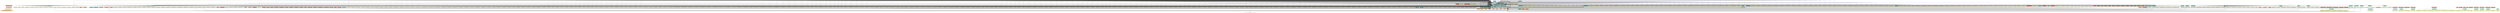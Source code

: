 digraph dependencies { node [shape="rect", style="filled", colorscheme=set312]; ranksep=0.4; compound=false; remincross=true; splines=true; splines=ortho; rankdir=LR; rankdir=TB; rankdir=BT; label=<<table BORDER="0"> <tr> <td colspan="5" align="center"><b>Legend</b></td> </tr> <tr> <td> <table BORDER="0"> <tr> <td bgcolor="#ffffb3" width="20"></td> <td>  Declarations</td> </tr> </table> </td> <td> <table BORDER="0"> <tr> <td bgcolor="#8dd3c7" width="20"></td> <td>  Module</td> </tr> </table> </td> <td> <table BORDER="0"> <tr> <td bgcolor="#80b1d3" width="20"></td> <td>  Bootstrap</td> </tr> </table> </td> <td> <table BORDER="0"> <tr> <td bgcolor="#fdb462" width="20"></td> <td>  Providers</td> </tr> </table> </td> <td> <table BORDER="0"> <tr> <td bgcolor="#fb8072" width="20"></td> <td>  Exports</td> </tr> </table> </td> </tr></table>>; ratio=compress; fontname="sans-serif";  subgraph "cluster_AppModule" { label=""; style="dotted";node [shape="folder", fillcolor=1]; subgraph cluster_AppModule_declarations { style="solid";node [style="filled", shape="rect"]; node [fillcolor=2]; "AppComponent"; }  "AppComponent" -> "AppModule" [style="solid", lhead="cluster_AppModule" ltail="cluster_AppModule_declarations"]; subgraph "cluster_AppModule_AppComponent_providers" { style="solid";  }    subgraph cluster_AppModule_imports { style="solid"; node [style="filled", fillcolor=1, shape="rect"];    "AppRoutingModule" [label="AppRoutingModule", shape="folder"];    "AppStoreModule" [label="AppStoreModule", shape="folder"];    "LayoutModule" [label="LayoutModule", shape="folder"];   }    "AppRoutingModule" -> "AppModule" [lhead="cluster_AppModule", ltail="cluster_AppModule_imports"];    "AppStoreModule" -> "AppModule" [lhead="cluster_AppModule", ltail="cluster_AppModule_imports"];    "LayoutModule" -> "AppModule" [lhead="cluster_AppModule", ltail="cluster_AppModule_imports"];     subgraph cluster_AppModule_exports { style="solid";node [style="filled", fillcolor=4, shape="rect"];}    subgraph cluster_AppModule_bootstrap { style="solid"; node [style="filled", fillcolor=5, shape="rect"];  "AppComponent " [label="AppComponent ", shape="rect"]  }  "AppModule" -> "AppComponent " [style="dotted", lhead="cluster_AppModule_bootstrap" ltail="cluster_AppModule"];    subgraph cluster_AppModule_providers { style="solid"; node [style="filled", fillcolor=6, shape="rect"];    "ChatService" [label="ChatService", shape="oval"];    "InitService" [label="InitService", shape="oval"];    "LoginService" [label="LoginService", shape="oval"];    "SessionService" [label="SessionService", shape="oval"];    "SocketService" [label="SocketService", shape="oval"];    "UserService" [label="UserService", shape="oval"];   }    "ChatService" -> "AppModule" [lhead="cluster_AppModule", ltail="cluster_AppModule_providers"];    "InitService" -> "AppModule" [lhead="cluster_AppModule", ltail="cluster_AppModule_providers"];    "LoginService" -> "AppModule" [lhead="cluster_AppModule", ltail="cluster_AppModule_providers"];    "SessionService" -> "AppModule" [lhead="cluster_AppModule", ltail="cluster_AppModule_providers"];    "SocketService" -> "AppModule" [lhead="cluster_AppModule", ltail="cluster_AppModule_providers"];    "UserService" -> "AppModule" [lhead="cluster_AppModule", ltail="cluster_AppModule_providers"];     }  subgraph "cluster_AppModule" { label=""; style="dotted";node [shape="folder", fillcolor=1]; subgraph cluster_AppModule_declarations { style="solid";node [style="filled", shape="rect"]; node [fillcolor=2]; "AppComponent"; }  "AppComponent" -> "AppModule" [style="solid", lhead="cluster_AppModule" ltail="cluster_AppModule_declarations"]; subgraph "cluster_AppModule_AppComponent_providers" { style="solid";  }    subgraph cluster_AppModule_imports { style="solid"; node [style="filled", fillcolor=1, shape="rect"];    "AppStoreModule" [label="AppStoreModule", shape="folder"];    "AuthModule" [label="AuthModule", shape="folder"];    "FuseModule" [label="FuseModule", shape="folder"];    "FuseProgressBarModule" [label="FuseProgressBarModule", shape="folder"];    "FuseSharedModule" [label="FuseSharedModule", shape="folder"];    "FuseSidebarModule" [label="FuseSidebarModule", shape="folder"];    "FuseThemeOptionsModule" [label="FuseThemeOptionsModule", shape="folder"];    "LayoutModule" [label="LayoutModule", shape="folder"];    "SampleModule" [label="SampleModule", shape="folder"];    "SmallChatModule" [label="SmallChatModule", shape="folder"];   }    "AppStoreModule" -> "AppModule" [lhead="cluster_AppModule", ltail="cluster_AppModule_imports"];    "AuthModule" -> "AppModule" [lhead="cluster_AppModule", ltail="cluster_AppModule_imports"];    "FuseModule" -> "AppModule" [lhead="cluster_AppModule", ltail="cluster_AppModule_imports"];    "FuseProgressBarModule" -> "AppModule" [lhead="cluster_AppModule", ltail="cluster_AppModule_imports"];    "FuseSharedModule" -> "AppModule" [lhead="cluster_AppModule", ltail="cluster_AppModule_imports"];    "FuseSidebarModule" -> "AppModule" [lhead="cluster_AppModule", ltail="cluster_AppModule_imports"];    "FuseThemeOptionsModule" -> "AppModule" [lhead="cluster_AppModule", ltail="cluster_AppModule_imports"];    "LayoutModule" -> "AppModule" [lhead="cluster_AppModule", ltail="cluster_AppModule_imports"];    "SampleModule" -> "AppModule" [lhead="cluster_AppModule", ltail="cluster_AppModule_imports"];    "SmallChatModule" -> "AppModule" [lhead="cluster_AppModule", ltail="cluster_AppModule_imports"];     subgraph cluster_AppModule_exports { style="solid";node [style="filled", fillcolor=4, shape="rect"];}    subgraph cluster_AppModule_bootstrap { style="solid"; node [style="filled", fillcolor=5, shape="rect"];  "AppComponent " [label="AppComponent ", shape="rect"]  }  "AppModule" -> "AppComponent " [style="dotted", lhead="cluster_AppModule_bootstrap" ltail="cluster_AppModule"];    subgraph cluster_AppModule_providers { style="solid"; node [style="filled", fillcolor=6, shape="rect"];    "ChatService" [label="ChatService", shape="oval"];    "MediaService" [label="MediaService", shape="oval"];    "OnlineService" [label="OnlineService", shape="oval"];    "SessionService" [label="SessionService", shape="oval"];    "SocketService" [label="SocketService", shape="oval"];   }    "ChatService" -> "AppModule" [lhead="cluster_AppModule", ltail="cluster_AppModule_providers"];    "MediaService" -> "AppModule" [lhead="cluster_AppModule", ltail="cluster_AppModule_providers"];    "OnlineService" -> "AppModule" [lhead="cluster_AppModule", ltail="cluster_AppModule_providers"];    "SessionService" -> "AppModule" [lhead="cluster_AppModule", ltail="cluster_AppModule_providers"];    "SocketService" -> "AppModule" [lhead="cluster_AppModule", ltail="cluster_AppModule_providers"];     }  subgraph "cluster_AppModule" { label=""; style="dotted";node [shape="folder", fillcolor=1]; subgraph cluster_AppModule_declarations { style="solid";node [style="filled", shape="rect"]; node [fillcolor=2]; "AppComponent"; node [fillcolor=2]; "LandingComponent"; }  "AppComponent" -> "AppModule" [style="solid", lhead="cluster_AppModule" ltail="cluster_AppModule_declarations"]; subgraph "cluster_AppModule_AppComponent_providers" { style="solid";  }  "LandingComponent" -> "AppModule" [style="solid", lhead="cluster_AppModule" ltail="cluster_AppModule_declarations"]; subgraph "cluster_AppModule_LandingComponent_providers" { style="solid";  }    subgraph cluster_AppModule_imports { style="solid"; node [style="filled", fillcolor=1, shape="rect"];    "AppRoutingModule" [label="AppRoutingModule", shape="folder"];    "BlogModule" [label="BlogModule", shape="folder"];    "ElementsModule" [label="ElementsModule", shape="folder"];    "FeaturesModule" [label="FeaturesModule", shape="folder"];    "LayoutsModule" [label="LayoutsModule", shape="folder"];    "PagesModule" [label="PagesModule", shape="folder"];    "PortfolioModule" [label="PortfolioModule", shape="folder"];    "SharedModule" [label="SharedModule", shape="folder"];    "ShopModule" [label="ShopModule", shape="folder"];   }    "AppRoutingModule" -> "AppModule" [lhead="cluster_AppModule", ltail="cluster_AppModule_imports"];    "BlogModule" -> "AppModule" [lhead="cluster_AppModule", ltail="cluster_AppModule_imports"];    "ElementsModule" -> "AppModule" [lhead="cluster_AppModule", ltail="cluster_AppModule_imports"];    "FeaturesModule" -> "AppModule" [lhead="cluster_AppModule", ltail="cluster_AppModule_imports"];    "LayoutsModule" -> "AppModule" [lhead="cluster_AppModule", ltail="cluster_AppModule_imports"];    "PagesModule" -> "AppModule" [lhead="cluster_AppModule", ltail="cluster_AppModule_imports"];    "PortfolioModule" -> "AppModule" [lhead="cluster_AppModule", ltail="cluster_AppModule_imports"];    "SharedModule" -> "AppModule" [lhead="cluster_AppModule", ltail="cluster_AppModule_imports"];    "ShopModule" -> "AppModule" [lhead="cluster_AppModule", ltail="cluster_AppModule_imports"];     subgraph cluster_AppModule_exports { style="solid";node [style="filled", fillcolor=4, shape="rect"];}    subgraph cluster_AppModule_bootstrap { style="solid"; node [style="filled", fillcolor=5, shape="rect"];  "AppComponent " [label="AppComponent ", shape="rect"]  }  "AppModule" -> "AppComponent " [style="dotted", lhead="cluster_AppModule_bootstrap" ltail="cluster_AppModule"];    subgraph cluster_AppModule_providers { style="solid"; node [style="filled", fillcolor=6, shape="rect"];   }     }  subgraph "cluster_AppRoutingModule" { label=""; style="dotted";node [shape="folder", fillcolor=1]; subgraph cluster_AppRoutingModule_declarations { style="solid";node [style="filled", shape="rect"]; }    subgraph cluster_AppRoutingModule_imports { style="solid"; node [style="filled", fillcolor=1, shape="rect"];   }     subgraph cluster_AppRoutingModule_exports { style="solid";node [style="filled", fillcolor=4, shape="rect"];}    subgraph cluster_AppRoutingModule_bootstrap { style="solid"; node [style="filled", fillcolor=5, shape="rect"];  }    subgraph cluster_AppRoutingModule_providers { style="solid"; node [style="filled", fillcolor=6, shape="rect"];   }     }  subgraph "cluster_AppRoutingModule" { label=""; style="dotted";node [shape="folder", fillcolor=1]; subgraph cluster_AppRoutingModule_declarations { style="solid";node [style="filled", shape="rect"]; }    subgraph cluster_AppRoutingModule_imports { style="solid"; node [style="filled", fillcolor=1, shape="rect"];   }     subgraph cluster_AppRoutingModule_exports { style="solid";node [style="filled", fillcolor=4, shape="rect"];}    subgraph cluster_AppRoutingModule_bootstrap { style="solid"; node [style="filled", fillcolor=5, shape="rect"];  }    subgraph cluster_AppRoutingModule_providers { style="solid"; node [style="filled", fillcolor=6, shape="rect"];   }     }  subgraph "cluster_AppServerModule" { label=""; style="dotted";node [shape="folder", fillcolor=1]; subgraph cluster_AppServerModule_declarations { style="solid";node [style="filled", shape="rect"]; }    subgraph cluster_AppServerModule_imports { style="solid"; node [style="filled", fillcolor=1, shape="rect"];    "AppModule" [label="AppModule", shape="folder"];   }    "AppModule" -> "AppServerModule" [lhead="cluster_AppServerModule", ltail="cluster_AppServerModule_imports"];     subgraph cluster_AppServerModule_exports { style="solid";node [style="filled", fillcolor=4, shape="rect"];}    subgraph cluster_AppServerModule_bootstrap { style="solid"; node [style="filled", fillcolor=5, shape="rect"];  "AppComponent " [label="AppComponent ", shape="rect"]  }  "AppServerModule" -> "AppComponent " [style="dotted", lhead="cluster_AppServerModule_bootstrap" ltail="cluster_AppServerModule"];    subgraph cluster_AppServerModule_providers { style="solid"; node [style="filled", fillcolor=6, shape="rect"];   }     }  subgraph "cluster_AppStoreModule" { label=""; style="dotted";node [shape="folder", fillcolor=1]; subgraph cluster_AppStoreModule_declarations { style="solid";node [style="filled", shape="rect"]; }    subgraph cluster_AppStoreModule_imports { style="solid"; node [style="filled", fillcolor=1, shape="rect"];    "!environment" [label="!environment", shape="folder"];   }    "!environment" -> "AppStoreModule" [lhead="cluster_AppStoreModule", ltail="cluster_AppStoreModule_imports"];     subgraph cluster_AppStoreModule_exports { style="solid";node [style="filled", fillcolor=4, shape="rect"];}    subgraph cluster_AppStoreModule_bootstrap { style="solid"; node [style="filled", fillcolor=5, shape="rect"];  }    subgraph cluster_AppStoreModule_providers { style="solid"; node [style="filled", fillcolor=6, shape="rect"];   }     }  subgraph "cluster_AppStoreModule" { label=""; style="dotted";node [shape="folder", fillcolor=1]; subgraph cluster_AppStoreModule_declarations { style="solid";node [style="filled", shape="rect"]; }    subgraph cluster_AppStoreModule_imports { style="solid"; node [style="filled", fillcolor=1, shape="rect"];    "!environment" [label="!environment", shape="folder"];   }    "!environment" -> "AppStoreModule" [lhead="cluster_AppStoreModule", ltail="cluster_AppStoreModule_imports"];     subgraph cluster_AppStoreModule_exports { style="solid";node [style="filled", fillcolor=4, shape="rect"];}    subgraph cluster_AppStoreModule_bootstrap { style="solid"; node [style="filled", fillcolor=5, shape="rect"];  }    subgraph cluster_AppStoreModule_providers { style="solid"; node [style="filled", fillcolor=6, shape="rect"];    "PhotoService" [label="PhotoService", shape="oval"];    "VideoService" [label="VideoService", shape="oval"];   }    "PhotoService" -> "AppStoreModule" [lhead="cluster_AppStoreModule", ltail="cluster_AppStoreModule_providers"];    "VideoService" -> "AppStoreModule" [lhead="cluster_AppStoreModule", ltail="cluster_AppStoreModule_providers"];     }  subgraph "cluster_AuthModule" { label=""; style="dotted";node [shape="folder", fillcolor=1]; subgraph cluster_AuthModule_declarations { style="solid";node [style="filled", shape="rect"]; }    subgraph cluster_AuthModule_imports { style="solid"; node [style="filled", fillcolor=1, shape="rect"];   }     subgraph cluster_AuthModule_exports { style="solid";node [style="filled", fillcolor=4, shape="rect"];}    subgraph cluster_AuthModule_bootstrap { style="solid"; node [style="filled", fillcolor=5, shape="rect"];  }    subgraph cluster_AuthModule_providers { style="solid"; node [style="filled", fillcolor=6, shape="rect"];    "InitService" [label="InitService", shape="oval"];    "LoginService" [label="LoginService", shape="oval"];    "SessionService" [label="SessionService", shape="oval"];   }    "InitService" -> "AuthModule" [lhead="cluster_AuthModule", ltail="cluster_AuthModule_providers"];    "LoginService" -> "AuthModule" [lhead="cluster_AuthModule", ltail="cluster_AuthModule_providers"];    "SessionService" -> "AuthModule" [lhead="cluster_AuthModule", ltail="cluster_AuthModule_providers"];     }  subgraph "cluster_AuthModule" { label=""; style="dotted";node [shape="folder", fillcolor=1]; subgraph cluster_AuthModule_declarations { style="solid";node [style="filled", shape="rect"]; }    subgraph cluster_AuthModule_imports { style="solid"; node [style="filled", fillcolor=1, shape="rect"];   }     subgraph cluster_AuthModule_exports { style="solid";node [style="filled", fillcolor=4, shape="rect"];}    subgraph cluster_AuthModule_bootstrap { style="solid"; node [style="filled", fillcolor=5, shape="rect"];  }    subgraph cluster_AuthModule_providers { style="solid"; node [style="filled", fillcolor=6, shape="rect"];    "InitService" [label="InitService", shape="oval"];    "LoginService" [label="LoginService", shape="oval"];    "SessionService" [label="SessionService", shape="oval"];   }    "InitService" -> "AuthModule" [lhead="cluster_AuthModule", ltail="cluster_AuthModule_providers"];    "LoginService" -> "AuthModule" [lhead="cluster_AuthModule", ltail="cluster_AuthModule_providers"];    "SessionService" -> "AuthModule" [lhead="cluster_AuthModule", ltail="cluster_AuthModule_providers"];     }  subgraph "cluster_BaseLayoutModule" { label=""; style="dotted";node [shape="folder", fillcolor=1]; subgraph cluster_BaseLayoutModule_declarations { style="solid";node [style="filled", shape="rect"]; }    subgraph cluster_BaseLayoutModule_imports { style="solid"; node [style="filled", fillcolor=1, shape="rect"];    "SharedModule" [label="SharedModule", shape="folder"];   }    "SharedModule" -> "BaseLayoutModule" [lhead="cluster_BaseLayoutModule", ltail="cluster_BaseLayoutModule_imports"];     subgraph cluster_BaseLayoutModule_exports { style="solid";node [style="filled", fillcolor=4, shape="rect"];}    subgraph cluster_BaseLayoutModule_bootstrap { style="solid"; node [style="filled", fillcolor=5, shape="rect"];  }    subgraph cluster_BaseLayoutModule_providers { style="solid"; node [style="filled", fillcolor=6, shape="rect"];   }     }  subgraph "cluster_BaseLayoutModule" { label=""; style="dotted";node [shape="folder", fillcolor=1]; subgraph cluster_BaseLayoutModule_declarations { style="solid";node [style="filled", shape="rect"]; }    subgraph cluster_BaseLayoutModule_imports { style="solid"; node [style="filled", fillcolor=1, shape="rect"];    "FuseSharedModule" [label="FuseSharedModule", shape="folder"];   }    "FuseSharedModule" -> "BaseLayoutModule" [lhead="cluster_BaseLayoutModule", ltail="cluster_BaseLayoutModule_imports"];     subgraph cluster_BaseLayoutModule_exports { style="solid";node [style="filled", fillcolor=4, shape="rect"];}    subgraph cluster_BaseLayoutModule_bootstrap { style="solid"; node [style="filled", fillcolor=5, shape="rect"];  }    subgraph cluster_BaseLayoutModule_providers { style="solid"; node [style="filled", fillcolor=6, shape="rect"];   }     }  subgraph "cluster_BlogModule" { label=""; style="dotted";node [shape="folder", fillcolor=1]; subgraph cluster_BlogModule_declarations { style="solid";node [style="filled", shape="rect"]; node [fillcolor=2]; "BigpostColumnComponent"; node [fillcolor=2]; "BigpostColumnNoSidebarComponent"; node [fillcolor=2]; "BigpostListComponent"; node [fillcolor=2]; "BigpostListNoSidebarComponent"; node [fillcolor=2]; "BigpostSplitComponent"; node [fillcolor=2]; "BigpostSplitNoSidebarComponent"; node [fillcolor=2]; "BlogComponent"; node [fillcolor=2]; "ClassicLeftSidebarComponent"; node [fillcolor=2]; "ClassicNoSidebarComponent"; node [fillcolor=2]; "ClassicRightSidebarComponent"; node [fillcolor=2]; "ColumnLeftSidebarComponent"; node [fillcolor=2]; "ColumnNoSidebarComponent"; node [fillcolor=2]; "ColumnRightSidebarComponent"; node [fillcolor=2]; "DetailComponent"; node [fillcolor=2]; "DetailGalleryComponent"; node [fillcolor=2]; "DetailLeftSidebarComponent"; node [fillcolor=2]; "DetailNoSidebarComponent"; node [fillcolor=2]; "DetailVideoComponent"; node [fillcolor=2]; "FullwidthFourColumnComponent"; node [fillcolor=2]; "FullwidthThreeColumnComponent"; node [fillcolor=2]; "ListLeftSidebarComponent"; node [fillcolor=2]; "ListNoSidebarComponent"; node [fillcolor=2]; "ListRightSidebarComponent"; node [fillcolor=2]; "MasonaryLeftSidebarComponent"; node [fillcolor=2]; "MasonaryNoSidebarComponent"; node [fillcolor=2]; "MasonaryRightSidebarComponent"; node [fillcolor=2]; "SidebarComponent"; node [fillcolor=2]; "SplitLeftSidebarComponent"; node [fillcolor=2]; "SplitNoSidebarComponent"; node [fillcolor=2]; "SplitRightSidebarComponent"; node [fillcolor=2]; "TwoColMasonaryComponent"; }  "BigpostColumnComponent" -> "BlogModule" [style="solid", lhead="cluster_BlogModule" ltail="cluster_BlogModule_declarations"]; subgraph "cluster_BlogModule_BigpostColumnComponent_providers" { style="solid";  }  "BigpostColumnNoSidebarComponent" -> "BlogModule" [style="solid", lhead="cluster_BlogModule" ltail="cluster_BlogModule_declarations"]; subgraph "cluster_BlogModule_BigpostColumnNoSidebarComponent_providers" { style="solid";  }  "BigpostListComponent" -> "BlogModule" [style="solid", lhead="cluster_BlogModule" ltail="cluster_BlogModule_declarations"]; subgraph "cluster_BlogModule_BigpostListComponent_providers" { style="solid";  }  "BigpostListNoSidebarComponent" -> "BlogModule" [style="solid", lhead="cluster_BlogModule" ltail="cluster_BlogModule_declarations"]; subgraph "cluster_BlogModule_BigpostListNoSidebarComponent_providers" { style="solid";  }  "BigpostSplitComponent" -> "BlogModule" [style="solid", lhead="cluster_BlogModule" ltail="cluster_BlogModule_declarations"]; subgraph "cluster_BlogModule_BigpostSplitComponent_providers" { style="solid";  }  "BigpostSplitNoSidebarComponent" -> "BlogModule" [style="solid", lhead="cluster_BlogModule" ltail="cluster_BlogModule_declarations"]; subgraph "cluster_BlogModule_BigpostSplitNoSidebarComponent_providers" { style="solid";  }  "BlogComponent" -> "BlogModule" [style="solid", lhead="cluster_BlogModule" ltail="cluster_BlogModule_declarations"]; subgraph "cluster_BlogModule_BlogComponent_providers" { style="solid";  }  "ClassicLeftSidebarComponent" -> "BlogModule" [style="solid", lhead="cluster_BlogModule" ltail="cluster_BlogModule_declarations"]; subgraph "cluster_BlogModule_ClassicLeftSidebarComponent_providers" { style="solid";  }  "ClassicNoSidebarComponent" -> "BlogModule" [style="solid", lhead="cluster_BlogModule" ltail="cluster_BlogModule_declarations"]; subgraph "cluster_BlogModule_ClassicNoSidebarComponent_providers" { style="solid";  }  "ClassicRightSidebarComponent" -> "BlogModule" [style="solid", lhead="cluster_BlogModule" ltail="cluster_BlogModule_declarations"]; subgraph "cluster_BlogModule_ClassicRightSidebarComponent_providers" { style="solid";  }  "ColumnLeftSidebarComponent" -> "BlogModule" [style="solid", lhead="cluster_BlogModule" ltail="cluster_BlogModule_declarations"]; subgraph "cluster_BlogModule_ColumnLeftSidebarComponent_providers" { style="solid";  }  "ColumnNoSidebarComponent" -> "BlogModule" [style="solid", lhead="cluster_BlogModule" ltail="cluster_BlogModule_declarations"]; subgraph "cluster_BlogModule_ColumnNoSidebarComponent_providers" { style="solid";  }  "ColumnRightSidebarComponent" -> "BlogModule" [style="solid", lhead="cluster_BlogModule" ltail="cluster_BlogModule_declarations"]; subgraph "cluster_BlogModule_ColumnRightSidebarComponent_providers" { style="solid";  }  "DetailComponent" -> "BlogModule" [style="solid", lhead="cluster_BlogModule" ltail="cluster_BlogModule_declarations"]; subgraph "cluster_BlogModule_DetailComponent_providers" { style="solid";  }  "DetailGalleryComponent" -> "BlogModule" [style="solid", lhead="cluster_BlogModule" ltail="cluster_BlogModule_declarations"]; subgraph "cluster_BlogModule_DetailGalleryComponent_providers" { style="solid";  }  "DetailLeftSidebarComponent" -> "BlogModule" [style="solid", lhead="cluster_BlogModule" ltail="cluster_BlogModule_declarations"]; subgraph "cluster_BlogModule_DetailLeftSidebarComponent_providers" { style="solid";  }  "DetailNoSidebarComponent" -> "BlogModule" [style="solid", lhead="cluster_BlogModule" ltail="cluster_BlogModule_declarations"]; subgraph "cluster_BlogModule_DetailNoSidebarComponent_providers" { style="solid";  }  "DetailVideoComponent" -> "BlogModule" [style="solid", lhead="cluster_BlogModule" ltail="cluster_BlogModule_declarations"]; subgraph "cluster_BlogModule_DetailVideoComponent_providers" { style="solid";  }  "FullwidthFourColumnComponent" -> "BlogModule" [style="solid", lhead="cluster_BlogModule" ltail="cluster_BlogModule_declarations"]; subgraph "cluster_BlogModule_FullwidthFourColumnComponent_providers" { style="solid";  }  "FullwidthThreeColumnComponent" -> "BlogModule" [style="solid", lhead="cluster_BlogModule" ltail="cluster_BlogModule_declarations"]; subgraph "cluster_BlogModule_FullwidthThreeColumnComponent_providers" { style="solid";  }  "ListLeftSidebarComponent" -> "BlogModule" [style="solid", lhead="cluster_BlogModule" ltail="cluster_BlogModule_declarations"]; subgraph "cluster_BlogModule_ListLeftSidebarComponent_providers" { style="solid";  }  "ListNoSidebarComponent" -> "BlogModule" [style="solid", lhead="cluster_BlogModule" ltail="cluster_BlogModule_declarations"]; subgraph "cluster_BlogModule_ListNoSidebarComponent_providers" { style="solid";  }  "ListRightSidebarComponent" -> "BlogModule" [style="solid", lhead="cluster_BlogModule" ltail="cluster_BlogModule_declarations"]; subgraph "cluster_BlogModule_ListRightSidebarComponent_providers" { style="solid";  }  "MasonaryLeftSidebarComponent" -> "BlogModule" [style="solid", lhead="cluster_BlogModule" ltail="cluster_BlogModule_declarations"]; subgraph "cluster_BlogModule_MasonaryLeftSidebarComponent_providers" { style="solid";  }  "MasonaryNoSidebarComponent" -> "BlogModule" [style="solid", lhead="cluster_BlogModule" ltail="cluster_BlogModule_declarations"]; subgraph "cluster_BlogModule_MasonaryNoSidebarComponent_providers" { style="solid";  }  "MasonaryRightSidebarComponent" -> "BlogModule" [style="solid", lhead="cluster_BlogModule" ltail="cluster_BlogModule_declarations"]; subgraph "cluster_BlogModule_MasonaryRightSidebarComponent_providers" { style="solid";  }  "SidebarComponent" -> "BlogModule" [style="solid", lhead="cluster_BlogModule" ltail="cluster_BlogModule_declarations"]; subgraph "cluster_BlogModule_SidebarComponent_providers" { style="solid";  }  "SplitLeftSidebarComponent" -> "BlogModule" [style="solid", lhead="cluster_BlogModule" ltail="cluster_BlogModule_declarations"]; subgraph "cluster_BlogModule_SplitLeftSidebarComponent_providers" { style="solid";  }  "SplitNoSidebarComponent" -> "BlogModule" [style="solid", lhead="cluster_BlogModule" ltail="cluster_BlogModule_declarations"]; subgraph "cluster_BlogModule_SplitNoSidebarComponent_providers" { style="solid";  }  "SplitRightSidebarComponent" -> "BlogModule" [style="solid", lhead="cluster_BlogModule" ltail="cluster_BlogModule_declarations"]; subgraph "cluster_BlogModule_SplitRightSidebarComponent_providers" { style="solid";  }  "TwoColMasonaryComponent" -> "BlogModule" [style="solid", lhead="cluster_BlogModule" ltail="cluster_BlogModule_declarations"]; subgraph "cluster_BlogModule_TwoColMasonaryComponent_providers" { style="solid";  }    subgraph cluster_BlogModule_imports { style="solid"; node [style="filled", fillcolor=1, shape="rect"];    "BlogRoutingModule" [label="BlogRoutingModule", shape="folder"];    "SharedModule" [label="SharedModule", shape="folder"];   }    "BlogRoutingModule" -> "BlogModule" [lhead="cluster_BlogModule", ltail="cluster_BlogModule_imports"];    "SharedModule" -> "BlogModule" [lhead="cluster_BlogModule", ltail="cluster_BlogModule_imports"];     subgraph cluster_BlogModule_exports { style="solid";node [style="filled", fillcolor=4, shape="rect"];}    subgraph cluster_BlogModule_bootstrap { style="solid"; node [style="filled", fillcolor=5, shape="rect"];  }    subgraph cluster_BlogModule_providers { style="solid"; node [style="filled", fillcolor=6, shape="rect"];   }     }  subgraph "cluster_BlogRoutingModule" { label=""; style="dotted";node [shape="folder", fillcolor=1]; subgraph cluster_BlogRoutingModule_declarations { style="solid";node [style="filled", shape="rect"]; }    subgraph cluster_BlogRoutingModule_imports { style="solid"; node [style="filled", fillcolor=1, shape="rect"];   }     subgraph cluster_BlogRoutingModule_exports { style="solid";node [style="filled", fillcolor=4, shape="rect"];}    subgraph cluster_BlogRoutingModule_bootstrap { style="solid"; node [style="filled", fillcolor=5, shape="rect"];  }    subgraph cluster_BlogRoutingModule_providers { style="solid"; node [style="filled", fillcolor=6, shape="rect"];   }     }  subgraph "cluster_CatalogModule" { label=""; style="dotted";node [shape="folder", fillcolor=1]; subgraph cluster_CatalogModule_declarations { style="solid";node [style="filled", shape="rect"]; node [fillcolor=2]; "AboutComponent"; node [fillcolor=2]; "BaseComponent"; node [fillcolor=2]; "CatalogComponent"; node [fillcolor=2]; "CatalogListComponent"; node [fillcolor=2]; "DetailPopupFeedComponent"; node [fillcolor=2]; "FavoritesComponent"; node [fillcolor=2]; "FeedComponent"; node [fillcolor=2]; "FeedProfileComponent"; node [fillcolor=2]; "FeedVideShowComponent"; node [fillcolor=2]; "SearchFormComponent"; node [fillcolor=2]; "StoriesComponent"; node [fillcolor=2]; "SubscriptionComponent"; node [fillcolor=2]; "UploadedPhotoComponent"; }  "AboutComponent" -> "CatalogModule" [style="solid", lhead="cluster_CatalogModule" ltail="cluster_CatalogModule_declarations"]; subgraph "cluster_CatalogModule_AboutComponent_providers" { style="solid";  }  "BaseComponent" -> "CatalogModule" [style="solid", lhead="cluster_CatalogModule" ltail="cluster_CatalogModule_declarations"]; subgraph "cluster_CatalogModule_BaseComponent_providers" { style="solid";  }  "CatalogComponent" -> "CatalogModule" [style="solid", lhead="cluster_CatalogModule" ltail="cluster_CatalogModule_declarations"]; subgraph "cluster_CatalogModule_CatalogComponent_providers" { style="solid";  }  "CatalogListComponent" -> "CatalogModule" [style="solid", lhead="cluster_CatalogModule" ltail="cluster_CatalogModule_declarations"]; subgraph "cluster_CatalogModule_CatalogListComponent_providers" { style="solid";  }  "DetailPopupFeedComponent" -> "CatalogModule" [style="solid", lhead="cluster_CatalogModule" ltail="cluster_CatalogModule_declarations"]; subgraph "cluster_CatalogModule_DetailPopupFeedComponent_providers" { style="solid";  }  "FavoritesComponent" -> "CatalogModule" [style="solid", lhead="cluster_CatalogModule" ltail="cluster_CatalogModule_declarations"]; subgraph "cluster_CatalogModule_FavoritesComponent_providers" { style="solid";  }  "FeedComponent" -> "CatalogModule" [style="solid", lhead="cluster_CatalogModule" ltail="cluster_CatalogModule_declarations"]; subgraph "cluster_CatalogModule_FeedComponent_providers" { style="solid";  }  "FeedProfileComponent" -> "CatalogModule" [style="solid", lhead="cluster_CatalogModule" ltail="cluster_CatalogModule_declarations"]; subgraph "cluster_CatalogModule_FeedProfileComponent_providers" { style="solid";  }  "FeedVideShowComponent" -> "CatalogModule" [style="solid", lhead="cluster_CatalogModule" ltail="cluster_CatalogModule_declarations"]; subgraph "cluster_CatalogModule_FeedVideShowComponent_providers" { style="solid";  }  "SearchFormComponent" -> "CatalogModule" [style="solid", lhead="cluster_CatalogModule" ltail="cluster_CatalogModule_declarations"]; subgraph "cluster_CatalogModule_SearchFormComponent_providers" { style="solid";  }  "StoriesComponent" -> "CatalogModule" [style="solid", lhead="cluster_CatalogModule" ltail="cluster_CatalogModule_declarations"]; subgraph "cluster_CatalogModule_StoriesComponent_providers" { style="solid";  }  "SubscriptionComponent" -> "CatalogModule" [style="solid", lhead="cluster_CatalogModule" ltail="cluster_CatalogModule_declarations"]; subgraph "cluster_CatalogModule_SubscriptionComponent_providers" { style="solid";  }  "UploadedPhotoComponent" -> "CatalogModule" [style="solid", lhead="cluster_CatalogModule" ltail="cluster_CatalogModule_declarations"]; subgraph "cluster_CatalogModule_UploadedPhotoComponent_providers" { style="solid";  }    subgraph cluster_CatalogModule_imports { style="solid"; node [style="filled", fillcolor=1, shape="rect"];    "SharedModule" [label="SharedModule", shape="folder"];   }    "SharedModule" -> "CatalogModule" [lhead="cluster_CatalogModule", ltail="cluster_CatalogModule_imports"];     subgraph cluster_CatalogModule_exports { style="solid";node [style="filled", fillcolor=4, shape="rect"];}    subgraph cluster_CatalogModule_bootstrap { style="solid"; node [style="filled", fillcolor=5, shape="rect"];  }    subgraph cluster_CatalogModule_providers { style="solid"; node [style="filled", fillcolor=6, shape="rect"];    "CatalogService" [label="CatalogService", shape="oval"];    "HelperService" [label="HelperService", shape="oval"];   }    "CatalogService" -> "CatalogModule" [lhead="cluster_CatalogModule", ltail="cluster_CatalogModule_providers"];    "HelperService" -> "CatalogModule" [lhead="cluster_CatalogModule", ltail="cluster_CatalogModule_providers"];     }  subgraph "cluster_CatalogModule" { label=""; style="dotted";node [shape="folder", fillcolor=1]; subgraph cluster_CatalogModule_declarations { style="solid";node [style="filled", shape="rect"]; node [fillcolor=2]; "AboutComponent"; node [fillcolor=2]; "BaseComponent"; node [fillcolor=2]; "CatalogComponent"; node [fillcolor=2]; "DetailPopupFeedComponent"; node [fillcolor=2]; "FavoritesComponent"; node [fillcolor=2]; "FeedComponent"; node [fillcolor=2]; "FeedProfileComponent"; node [fillcolor=2]; "FeedVideShowComponent"; node [fillcolor=2]; "GalleryComponent"; node [fillcolor=2]; "SearchFormComponent"; node [fillcolor=2]; "StoriesComponent"; node [fillcolor=2]; "SubscriptionComponent"; node [fillcolor=2]; "UploadedPhotoComponent"; node [fillcolor=2]; "UserItemComponent"; }  "AboutComponent" -> "CatalogModule" [style="solid", lhead="cluster_CatalogModule" ltail="cluster_CatalogModule_declarations"]; subgraph "cluster_CatalogModule_AboutComponent_providers" { style="solid";  }  "BaseComponent" -> "CatalogModule" [style="solid", lhead="cluster_CatalogModule" ltail="cluster_CatalogModule_declarations"]; subgraph "cluster_CatalogModule_BaseComponent_providers" { style="solid";  }  "CatalogComponent" -> "CatalogModule" [style="solid", lhead="cluster_CatalogModule" ltail="cluster_CatalogModule_declarations"]; subgraph "cluster_CatalogModule_CatalogComponent_providers" { style="solid";  }  "DetailPopupFeedComponent" -> "CatalogModule" [style="solid", lhead="cluster_CatalogModule" ltail="cluster_CatalogModule_declarations"]; subgraph "cluster_CatalogModule_DetailPopupFeedComponent_providers" { style="solid";  }  "FavoritesComponent" -> "CatalogModule" [style="solid", lhead="cluster_CatalogModule" ltail="cluster_CatalogModule_declarations"]; subgraph "cluster_CatalogModule_FavoritesComponent_providers" { style="solid";  }  "FeedComponent" -> "CatalogModule" [style="solid", lhead="cluster_CatalogModule" ltail="cluster_CatalogModule_declarations"]; subgraph "cluster_CatalogModule_FeedComponent_providers" { style="solid";  }  "FeedProfileComponent" -> "CatalogModule" [style="solid", lhead="cluster_CatalogModule" ltail="cluster_CatalogModule_declarations"]; subgraph "cluster_CatalogModule_FeedProfileComponent_providers" { style="solid";  }  "FeedVideShowComponent" -> "CatalogModule" [style="solid", lhead="cluster_CatalogModule" ltail="cluster_CatalogModule_declarations"]; subgraph "cluster_CatalogModule_FeedVideShowComponent_providers" { style="solid";  }  "GalleryComponent" -> "CatalogModule" [style="solid", lhead="cluster_CatalogModule" ltail="cluster_CatalogModule_declarations"]; subgraph "cluster_CatalogModule_GalleryComponent_providers" { style="solid";  }  "SearchFormComponent" -> "CatalogModule" [style="solid", lhead="cluster_CatalogModule" ltail="cluster_CatalogModule_declarations"]; subgraph "cluster_CatalogModule_SearchFormComponent_providers" { style="solid";  }  "StoriesComponent" -> "CatalogModule" [style="solid", lhead="cluster_CatalogModule" ltail="cluster_CatalogModule_declarations"]; subgraph "cluster_CatalogModule_StoriesComponent_providers" { style="solid";  }  "SubscriptionComponent" -> "CatalogModule" [style="solid", lhead="cluster_CatalogModule" ltail="cluster_CatalogModule_declarations"]; subgraph "cluster_CatalogModule_SubscriptionComponent_providers" { style="solid";  }  "UploadedPhotoComponent" -> "CatalogModule" [style="solid", lhead="cluster_CatalogModule" ltail="cluster_CatalogModule_declarations"]; subgraph "cluster_CatalogModule_UploadedPhotoComponent_providers" { style="solid";  }  "UserItemComponent" -> "CatalogModule" [style="solid", lhead="cluster_CatalogModule" ltail="cluster_CatalogModule_declarations"]; subgraph "cluster_CatalogModule_UserItemComponent_providers" { style="solid";  }    subgraph cluster_CatalogModule_imports { style="solid"; node [style="filled", fillcolor=1, shape="rect"];    "SharedModule" [label="SharedModule", shape="folder"];   }    "SharedModule" -> "CatalogModule" [lhead="cluster_CatalogModule", ltail="cluster_CatalogModule_imports"];     subgraph cluster_CatalogModule_exports { style="solid";node [style="filled", fillcolor=4, shape="rect"];}    subgraph cluster_CatalogModule_bootstrap { style="solid"; node [style="filled", fillcolor=5, shape="rect"];  }    subgraph cluster_CatalogModule_providers { style="solid"; node [style="filled", fillcolor=6, shape="rect"];    "CatalogService" [label="CatalogService", shape="oval"];   }    "CatalogService" -> "CatalogModule" [lhead="cluster_CatalogModule", ltail="cluster_CatalogModule_providers"];     }  subgraph "cluster_ChatDesignModule" { label=""; style="dotted";node [shape="folder", fillcolor=1]; subgraph cluster_ChatDesignModule_declarations { style="solid";node [style="filled", shape="rect"]; node [fillcolor=2]; "ChatDesignComponent"; }  "ChatDesignComponent" -> "ChatDesignModule" [style="solid", lhead="cluster_ChatDesignModule" ltail="cluster_ChatDesignModule_declarations"]; subgraph "cluster_ChatDesignModule_ChatDesignComponent_providers" { style="solid";  }    subgraph cluster_ChatDesignModule_imports { style="solid"; node [style="filled", fillcolor=1, shape="rect"];   }     subgraph cluster_ChatDesignModule_exports { style="solid";node [style="filled", fillcolor=4, shape="rect"];}    subgraph cluster_ChatDesignModule_bootstrap { style="solid"; node [style="filled", fillcolor=5, shape="rect"];  }    subgraph cluster_ChatDesignModule_providers { style="solid"; node [style="filled", fillcolor=6, shape="rect"];   }     }  subgraph "cluster_ChatDesignModule" { label=""; style="dotted";node [shape="folder", fillcolor=1]; subgraph cluster_ChatDesignModule_declarations { style="solid";node [style="filled", shape="rect"]; node [fillcolor=2]; "ChatContactsComponent"; node [fillcolor=2]; "ChatDesignComponent"; }  "ChatContactsComponent" -> "ChatDesignModule" [style="solid", lhead="cluster_ChatDesignModule" ltail="cluster_ChatDesignModule_declarations"]; subgraph "cluster_ChatDesignModule_ChatContactsComponent_providers" { style="solid";  }  "ChatDesignComponent" -> "ChatDesignModule" [style="solid", lhead="cluster_ChatDesignModule" ltail="cluster_ChatDesignModule_declarations"]; subgraph "cluster_ChatDesignModule_ChatDesignComponent_providers" { style="solid";  }    subgraph cluster_ChatDesignModule_imports { style="solid"; node [style="filled", fillcolor=1, shape="rect"];    "SharedModule" [label="SharedModule", shape="folder"];   }    "SharedModule" -> "ChatDesignModule" [lhead="cluster_ChatDesignModule", ltail="cluster_ChatDesignModule_imports"];     subgraph cluster_ChatDesignModule_exports { style="solid";node [style="filled", fillcolor=4, shape="rect"];}    subgraph cluster_ChatDesignModule_bootstrap { style="solid"; node [style="filled", fillcolor=5, shape="rect"];  }    subgraph cluster_ChatDesignModule_providers { style="solid"; node [style="filled", fillcolor=6, shape="rect"];   }     }  subgraph "cluster_ChatModule" { label=""; style="dotted";node [shape="folder", fillcolor=1]; subgraph cluster_ChatModule_declarations { style="solid";node [style="filled", shape="rect"]; node [fillcolor=2]; "AbonentVideoComponent"; node [fillcolor=2]; "ArraySortPipe"; node [fillcolor=2]; "BaseChatStageComponent"; node [fillcolor=2]; "ChatStageContactComponent"; node [fillcolor=2]; "ChatStageMessageItemComponent"; node [fillcolor=2]; "ChatStageOnlineComponent"; node [fillcolor=2]; "IndexChatStageComponent"; node [fillcolor=2]; "OpenViduVideoComponent"; node [fillcolor=2]; "OwnerVideoComponent"; node [fillcolor=2]; "ParseSmilePipe"; node [fillcolor=2]; "PhotoPopupComponent"; node [fillcolor=2]; "RoomChatStageComponent"; node [fillcolor=2]; "StickersPopupComponent"; node [fillcolor=2]; "UserVideoComponent"; node [fillcolor=2]; "VideoPopupComponent"; }  "AbonentVideoComponent" -> "ChatModule" [style="solid", lhead="cluster_ChatModule" ltail="cluster_ChatModule_declarations"]; subgraph "cluster_ChatModule_AbonentVideoComponent_providers" { style="solid";  }  "ArraySortPipe" -> "ChatModule" [style="solid", lhead="cluster_ChatModule" ltail="cluster_ChatModule_declarations"]; subgraph "cluster_ChatModule_ArraySortPipe_providers" { style="solid";  }  "BaseChatStageComponent" -> "ChatModule" [style="solid", lhead="cluster_ChatModule" ltail="cluster_ChatModule_declarations"]; subgraph "cluster_ChatModule_BaseChatStageComponent_providers" { style="solid";  }  "ChatStageContactComponent" -> "ChatModule" [style="solid", lhead="cluster_ChatModule" ltail="cluster_ChatModule_declarations"]; subgraph "cluster_ChatModule_ChatStageContactComponent_providers" { style="solid";  }  "ChatStageMessageItemComponent" -> "ChatModule" [style="solid", lhead="cluster_ChatModule" ltail="cluster_ChatModule_declarations"]; subgraph "cluster_ChatModule_ChatStageMessageItemComponent_providers" { style="solid";  }  "ChatStageOnlineComponent" -> "ChatModule" [style="solid", lhead="cluster_ChatModule" ltail="cluster_ChatModule_declarations"]; subgraph "cluster_ChatModule_ChatStageOnlineComponent_providers" { style="solid";  }  "IndexChatStageComponent" -> "ChatModule" [style="solid", lhead="cluster_ChatModule" ltail="cluster_ChatModule_declarations"]; subgraph "cluster_ChatModule_IndexChatStageComponent_providers" { style="solid";  }  "OpenViduVideoComponent" -> "ChatModule" [style="solid", lhead="cluster_ChatModule" ltail="cluster_ChatModule_declarations"]; subgraph "cluster_ChatModule_OpenViduVideoComponent_providers" { style="solid";  }  "OwnerVideoComponent" -> "ChatModule" [style="solid", lhead="cluster_ChatModule" ltail="cluster_ChatModule_declarations"]; subgraph "cluster_ChatModule_OwnerVideoComponent_providers" { style="solid";  }  "ParseSmilePipe" -> "ChatModule" [style="solid", lhead="cluster_ChatModule" ltail="cluster_ChatModule_declarations"]; subgraph "cluster_ChatModule_ParseSmilePipe_providers" { style="solid";  }  "PhotoPopupComponent" -> "ChatModule" [style="solid", lhead="cluster_ChatModule" ltail="cluster_ChatModule_declarations"]; subgraph "cluster_ChatModule_PhotoPopupComponent_providers" { style="solid";  }  "RoomChatStageComponent" -> "ChatModule" [style="solid", lhead="cluster_ChatModule" ltail="cluster_ChatModule_declarations"]; subgraph "cluster_ChatModule_RoomChatStageComponent_providers" { style="solid";  }  "StickersPopupComponent" -> "ChatModule" [style="solid", lhead="cluster_ChatModule" ltail="cluster_ChatModule_declarations"]; subgraph "cluster_ChatModule_StickersPopupComponent_providers" { style="solid";  }  "UserVideoComponent" -> "ChatModule" [style="solid", lhead="cluster_ChatModule" ltail="cluster_ChatModule_declarations"]; subgraph "cluster_ChatModule_UserVideoComponent_providers" { style="solid";  }  "VideoPopupComponent" -> "ChatModule" [style="solid", lhead="cluster_ChatModule" ltail="cluster_ChatModule_declarations"]; subgraph "cluster_ChatModule_VideoPopupComponent_providers" { style="solid";  }    subgraph cluster_ChatModule_imports { style="solid"; node [style="filled", fillcolor=1, shape="rect"];    "ChatStageRoutingModule" [label="ChatStageRoutingModule", shape="folder"];    "SharedModule" [label="SharedModule", shape="folder"];   }    "ChatStageRoutingModule" -> "ChatModule" [lhead="cluster_ChatModule", ltail="cluster_ChatModule_imports"];    "SharedModule" -> "ChatModule" [lhead="cluster_ChatModule", ltail="cluster_ChatModule_imports"];     subgraph cluster_ChatModule_exports { style="solid";node [style="filled", fillcolor=4, shape="rect"];}    subgraph cluster_ChatModule_bootstrap { style="solid"; node [style="filled", fillcolor=5, shape="rect"];  }    subgraph cluster_ChatModule_providers { style="solid"; node [style="filled", fillcolor=6, shape="rect"];    "AbonentVideoService" [label="AbonentVideoService", shape="oval"];    "ChatService" [label="ChatService", shape="oval"];    "MediaService" [label="MediaService", shape="oval"];    "OwnerVideoService" [label="OwnerVideoService", shape="oval"];   }    "AbonentVideoService" -> "ChatModule" [lhead="cluster_ChatModule", ltail="cluster_ChatModule_providers"];    "ChatService" -> "ChatModule" [lhead="cluster_ChatModule", ltail="cluster_ChatModule_providers"];    "MediaService" -> "ChatModule" [lhead="cluster_ChatModule", ltail="cluster_ChatModule_providers"];    "OwnerVideoService" -> "ChatModule" [lhead="cluster_ChatModule", ltail="cluster_ChatModule_providers"];     }  subgraph "cluster_ChatModule" { label=""; style="dotted";node [shape="folder", fillcolor=1]; subgraph cluster_ChatModule_declarations { style="solid";node [style="filled", shape="rect"]; node [fillcolor=2]; "AbonentVideoComponent"; node [fillcolor=2]; "BaseChatComponent"; node [fillcolor=2]; "ChatContactComponent"; node [fillcolor=2]; "ChatMessageItemComponent"; node [fillcolor=2]; "ChatOnlineComponent"; node [fillcolor=2]; "IndexChatComponent"; node [fillcolor=2]; "OpenViduVideoComponent"; node [fillcolor=2]; "OwnerVideoComponent"; node [fillcolor=2]; "PhotoPopupComponent"; node [fillcolor=2]; "RoomChatComponent"; node [fillcolor=2]; "StickersPopupComponent"; node [fillcolor=2]; "UserVideoComponent"; node [fillcolor=2]; "VideoPopupComponent"; }  "AbonentVideoComponent" -> "ChatModule" [style="solid", lhead="cluster_ChatModule" ltail="cluster_ChatModule_declarations"]; subgraph "cluster_ChatModule_AbonentVideoComponent_providers" { style="solid";  }  "BaseChatComponent" -> "ChatModule" [style="solid", lhead="cluster_ChatModule" ltail="cluster_ChatModule_declarations"]; subgraph "cluster_ChatModule_BaseChatComponent_providers" { style="solid";  }  "ChatContactComponent" -> "ChatModule" [style="solid", lhead="cluster_ChatModule" ltail="cluster_ChatModule_declarations"]; subgraph "cluster_ChatModule_ChatContactComponent_providers" { style="solid";  }  "ChatMessageItemComponent" -> "ChatModule" [style="solid", lhead="cluster_ChatModule" ltail="cluster_ChatModule_declarations"]; subgraph "cluster_ChatModule_ChatMessageItemComponent_providers" { style="solid";  }  "ChatOnlineComponent" -> "ChatModule" [style="solid", lhead="cluster_ChatModule" ltail="cluster_ChatModule_declarations"]; subgraph "cluster_ChatModule_ChatOnlineComponent_providers" { style="solid";  }  "IndexChatComponent" -> "ChatModule" [style="solid", lhead="cluster_ChatModule" ltail="cluster_ChatModule_declarations"]; subgraph "cluster_ChatModule_IndexChatComponent_providers" { style="solid";  }  "OpenViduVideoComponent" -> "ChatModule" [style="solid", lhead="cluster_ChatModule" ltail="cluster_ChatModule_declarations"]; subgraph "cluster_ChatModule_OpenViduVideoComponent_providers" { style="solid";  }  "OwnerVideoComponent" -> "ChatModule" [style="solid", lhead="cluster_ChatModule" ltail="cluster_ChatModule_declarations"]; subgraph "cluster_ChatModule_OwnerVideoComponent_providers" { style="solid";  }  "PhotoPopupComponent" -> "ChatModule" [style="solid", lhead="cluster_ChatModule" ltail="cluster_ChatModule_declarations"]; subgraph "cluster_ChatModule_PhotoPopupComponent_providers" { style="solid";  }  "RoomChatComponent" -> "ChatModule" [style="solid", lhead="cluster_ChatModule" ltail="cluster_ChatModule_declarations"]; subgraph "cluster_ChatModule_RoomChatComponent_providers" { style="solid";  }  "StickersPopupComponent" -> "ChatModule" [style="solid", lhead="cluster_ChatModule" ltail="cluster_ChatModule_declarations"]; subgraph "cluster_ChatModule_StickersPopupComponent_providers" { style="solid";  }  "UserVideoComponent" -> "ChatModule" [style="solid", lhead="cluster_ChatModule" ltail="cluster_ChatModule_declarations"]; subgraph "cluster_ChatModule_UserVideoComponent_providers" { style="solid";  }  "VideoPopupComponent" -> "ChatModule" [style="solid", lhead="cluster_ChatModule" ltail="cluster_ChatModule_declarations"]; subgraph "cluster_ChatModule_VideoPopupComponent_providers" { style="solid";  }    subgraph cluster_ChatModule_imports { style="solid"; node [style="filled", fillcolor=1, shape="rect"];    "ChatRoutingModule" [label="ChatRoutingModule", shape="folder"];    "FuseSharedModule" [label="FuseSharedModule", shape="folder"];    "SharedModule" [label="SharedModule", shape="folder"];   }    "ChatRoutingModule" -> "ChatModule" [lhead="cluster_ChatModule", ltail="cluster_ChatModule_imports"];    "FuseSharedModule" -> "ChatModule" [lhead="cluster_ChatModule", ltail="cluster_ChatModule_imports"];    "SharedModule" -> "ChatModule" [lhead="cluster_ChatModule", ltail="cluster_ChatModule_imports"];     subgraph cluster_ChatModule_exports { style="solid";node [style="filled", fillcolor=4, shape="rect"];}    subgraph cluster_ChatModule_bootstrap { style="solid"; node [style="filled", fillcolor=5, shape="rect"];  }    subgraph cluster_ChatModule_providers { style="solid"; node [style="filled", fillcolor=6, shape="rect"];    "AbonentVideoService" [label="AbonentVideoService", shape="oval"];    "ChatService" [label="ChatService", shape="oval"];    "OwnerVideoService" [label="OwnerVideoService", shape="oval"];    "WebRtcService" [label="WebRtcService", shape="oval"];   }    "AbonentVideoService" -> "ChatModule" [lhead="cluster_ChatModule", ltail="cluster_ChatModule_providers"];    "ChatService" -> "ChatModule" [lhead="cluster_ChatModule", ltail="cluster_ChatModule_providers"];    "OwnerVideoService" -> "ChatModule" [lhead="cluster_ChatModule", ltail="cluster_ChatModule_providers"];    "WebRtcService" -> "ChatModule" [lhead="cluster_ChatModule", ltail="cluster_ChatModule_providers"];     }  subgraph "cluster_ChatRoutingModule" { label=""; style="dotted";node [shape="folder", fillcolor=1]; subgraph cluster_ChatRoutingModule_declarations { style="solid";node [style="filled", shape="rect"]; }    subgraph cluster_ChatRoutingModule_imports { style="solid"; node [style="filled", fillcolor=1, shape="rect"];   }     subgraph cluster_ChatRoutingModule_exports { style="solid";node [style="filled", fillcolor=4, shape="rect"];}    subgraph cluster_ChatRoutingModule_bootstrap { style="solid"; node [style="filled", fillcolor=5, shape="rect"];  }    subgraph cluster_ChatRoutingModule_providers { style="solid"; node [style="filled", fillcolor=6, shape="rect"];   }     }  subgraph "cluster_ChatStageModule" { label=""; style="dotted";node [shape="folder", fillcolor=1]; subgraph cluster_ChatStageModule_declarations { style="solid";node [style="filled", shape="rect"]; node [fillcolor=2]; "AbonentVideoComponent"; node [fillcolor=2]; "ArraySortPipe"; node [fillcolor=2]; "BaseChatStageComponent"; node [fillcolor=2]; "ChatStageChatsSidenavComponent"; node [fillcolor=2]; "ChatStageContactComponent"; node [fillcolor=2]; "ChatStageContactSidenavComponent"; node [fillcolor=2]; "ChatStageMessageItemComponent"; node [fillcolor=2]; "ChatStageOnlineComponent"; node [fillcolor=2]; "ChatStageRightSidenavComponent"; node [fillcolor=2]; "ChatStageUserSidenavComponent"; node [fillcolor=2]; "IndexChatStageComponent"; node [fillcolor=2]; "OpenViduVideoComponent"; node [fillcolor=2]; "OwnerVideoComponent"; node [fillcolor=2]; "ParseSmilePipe"; node [fillcolor=2]; "PhotoPopupComponent"; node [fillcolor=2]; "RoomChatStageComponent"; node [fillcolor=2]; "StickersPopupComponent"; node [fillcolor=2]; "UserVideoComponent"; node [fillcolor=2]; "VideoPopupComponent"; }  "AbonentVideoComponent" -> "ChatStageModule" [style="solid", lhead="cluster_ChatStageModule" ltail="cluster_ChatStageModule_declarations"]; subgraph "cluster_ChatStageModule_AbonentVideoComponent_providers" { style="solid";  }  "ArraySortPipe" -> "ChatStageModule" [style="solid", lhead="cluster_ChatStageModule" ltail="cluster_ChatStageModule_declarations"]; subgraph "cluster_ChatStageModule_ArraySortPipe_providers" { style="solid";  }  "BaseChatStageComponent" -> "ChatStageModule" [style="solid", lhead="cluster_ChatStageModule" ltail="cluster_ChatStageModule_declarations"]; subgraph "cluster_ChatStageModule_BaseChatStageComponent_providers" { style="solid";  }  "ChatStageChatsSidenavComponent" -> "ChatStageModule" [style="solid", lhead="cluster_ChatStageModule" ltail="cluster_ChatStageModule_declarations"]; subgraph "cluster_ChatStageModule_ChatStageChatsSidenavComponent_providers" { style="solid";  }  "ChatStageContactComponent" -> "ChatStageModule" [style="solid", lhead="cluster_ChatStageModule" ltail="cluster_ChatStageModule_declarations"]; subgraph "cluster_ChatStageModule_ChatStageContactComponent_providers" { style="solid";  }  "ChatStageContactSidenavComponent" -> "ChatStageModule" [style="solid", lhead="cluster_ChatStageModule" ltail="cluster_ChatStageModule_declarations"]; subgraph "cluster_ChatStageModule_ChatStageContactSidenavComponent_providers" { style="solid";  }  "ChatStageMessageItemComponent" -> "ChatStageModule" [style="solid", lhead="cluster_ChatStageModule" ltail="cluster_ChatStageModule_declarations"]; subgraph "cluster_ChatStageModule_ChatStageMessageItemComponent_providers" { style="solid";  }  "ChatStageOnlineComponent" -> "ChatStageModule" [style="solid", lhead="cluster_ChatStageModule" ltail="cluster_ChatStageModule_declarations"]; subgraph "cluster_ChatStageModule_ChatStageOnlineComponent_providers" { style="solid";  }  "ChatStageRightSidenavComponent" -> "ChatStageModule" [style="solid", lhead="cluster_ChatStageModule" ltail="cluster_ChatStageModule_declarations"]; subgraph "cluster_ChatStageModule_ChatStageRightSidenavComponent_providers" { style="solid";  }  "ChatStageUserSidenavComponent" -> "ChatStageModule" [style="solid", lhead="cluster_ChatStageModule" ltail="cluster_ChatStageModule_declarations"]; subgraph "cluster_ChatStageModule_ChatStageUserSidenavComponent_providers" { style="solid";  }  "IndexChatStageComponent" -> "ChatStageModule" [style="solid", lhead="cluster_ChatStageModule" ltail="cluster_ChatStageModule_declarations"]; subgraph "cluster_ChatStageModule_IndexChatStageComponent_providers" { style="solid";  }  "OpenViduVideoComponent" -> "ChatStageModule" [style="solid", lhead="cluster_ChatStageModule" ltail="cluster_ChatStageModule_declarations"]; subgraph "cluster_ChatStageModule_OpenViduVideoComponent_providers" { style="solid";  }  "OwnerVideoComponent" -> "ChatStageModule" [style="solid", lhead="cluster_ChatStageModule" ltail="cluster_ChatStageModule_declarations"]; subgraph "cluster_ChatStageModule_OwnerVideoComponent_providers" { style="solid";  }  "ParseSmilePipe" -> "ChatStageModule" [style="solid", lhead="cluster_ChatStageModule" ltail="cluster_ChatStageModule_declarations"]; subgraph "cluster_ChatStageModule_ParseSmilePipe_providers" { style="solid";  }  "PhotoPopupComponent" -> "ChatStageModule" [style="solid", lhead="cluster_ChatStageModule" ltail="cluster_ChatStageModule_declarations"]; subgraph "cluster_ChatStageModule_PhotoPopupComponent_providers" { style="solid";  }  "RoomChatStageComponent" -> "ChatStageModule" [style="solid", lhead="cluster_ChatStageModule" ltail="cluster_ChatStageModule_declarations"]; subgraph "cluster_ChatStageModule_RoomChatStageComponent_providers" { style="solid";  }  "StickersPopupComponent" -> "ChatStageModule" [style="solid", lhead="cluster_ChatStageModule" ltail="cluster_ChatStageModule_declarations"]; subgraph "cluster_ChatStageModule_StickersPopupComponent_providers" { style="solid";  }  "UserVideoComponent" -> "ChatStageModule" [style="solid", lhead="cluster_ChatStageModule" ltail="cluster_ChatStageModule_declarations"]; subgraph "cluster_ChatStageModule_UserVideoComponent_providers" { style="solid";  }  "VideoPopupComponent" -> "ChatStageModule" [style="solid", lhead="cluster_ChatStageModule" ltail="cluster_ChatStageModule_declarations"]; subgraph "cluster_ChatStageModule_VideoPopupComponent_providers" { style="solid";  }    subgraph cluster_ChatStageModule_imports { style="solid"; node [style="filled", fillcolor=1, shape="rect"];    "ChatStageRoutingModule" [label="ChatStageRoutingModule", shape="folder"];    "FuseSharedModule" [label="FuseSharedModule", shape="folder"];    "SharedModule" [label="SharedModule", shape="folder"];   }    "ChatStageRoutingModule" -> "ChatStageModule" [lhead="cluster_ChatStageModule", ltail="cluster_ChatStageModule_imports"];    "FuseSharedModule" -> "ChatStageModule" [lhead="cluster_ChatStageModule", ltail="cluster_ChatStageModule_imports"];    "SharedModule" -> "ChatStageModule" [lhead="cluster_ChatStageModule", ltail="cluster_ChatStageModule_imports"];     subgraph cluster_ChatStageModule_exports { style="solid";node [style="filled", fillcolor=4, shape="rect"];}    subgraph cluster_ChatStageModule_bootstrap { style="solid"; node [style="filled", fillcolor=5, shape="rect"];  }    subgraph cluster_ChatStageModule_providers { style="solid"; node [style="filled", fillcolor=6, shape="rect"];    "AbonentVideoService" [label="AbonentVideoService", shape="oval"];    "ChatService" [label="ChatService", shape="oval"];    "MediaService" [label="MediaService", shape="oval"];    "OwnerVideoService" [label="OwnerVideoService", shape="oval"];    "WebRtcService" [label="WebRtcService", shape="oval"];   }    "AbonentVideoService" -> "ChatStageModule" [lhead="cluster_ChatStageModule", ltail="cluster_ChatStageModule_providers"];    "ChatService" -> "ChatStageModule" [lhead="cluster_ChatStageModule", ltail="cluster_ChatStageModule_providers"];    "MediaService" -> "ChatStageModule" [lhead="cluster_ChatStageModule", ltail="cluster_ChatStageModule_providers"];    "OwnerVideoService" -> "ChatStageModule" [lhead="cluster_ChatStageModule", ltail="cluster_ChatStageModule_providers"];    "WebRtcService" -> "ChatStageModule" [lhead="cluster_ChatStageModule", ltail="cluster_ChatStageModule_providers"];     }  subgraph "cluster_ChatStageRoutingModule" { label=""; style="dotted";node [shape="folder", fillcolor=1]; subgraph cluster_ChatStageRoutingModule_declarations { style="solid";node [style="filled", shape="rect"]; }    subgraph cluster_ChatStageRoutingModule_imports { style="solid"; node [style="filled", fillcolor=1, shape="rect"];   }     subgraph cluster_ChatStageRoutingModule_exports { style="solid";node [style="filled", fillcolor=4, shape="rect"];}    subgraph cluster_ChatStageRoutingModule_bootstrap { style="solid"; node [style="filled", fillcolor=5, shape="rect"];  }    subgraph cluster_ChatStageRoutingModule_providers { style="solid"; node [style="filled", fillcolor=6, shape="rect"];   }     }  subgraph "cluster_ChatStageRoutingModule" { label=""; style="dotted";node [shape="folder", fillcolor=1]; subgraph cluster_ChatStageRoutingModule_declarations { style="solid";node [style="filled", shape="rect"]; }    subgraph cluster_ChatStageRoutingModule_imports { style="solid"; node [style="filled", fillcolor=1, shape="rect"];   }     subgraph cluster_ChatStageRoutingModule_exports { style="solid";node [style="filled", fillcolor=4, shape="rect"];}    subgraph cluster_ChatStageRoutingModule_bootstrap { style="solid"; node [style="filled", fillcolor=5, shape="rect"];  }    subgraph cluster_ChatStageRoutingModule_providers { style="solid"; node [style="filled", fillcolor=6, shape="rect"];   }     }  subgraph "cluster_ElementsModule" { label=""; style="dotted";node [shape="folder", fillcolor=1]; subgraph cluster_ElementsModule_declarations { style="solid";node [style="filled", shape="rect"]; node [fillcolor=2]; "AccordionComponent"; node [fillcolor=2]; "AlertsComponent"; node [fillcolor=2]; "BoxshadowComponent"; node [fillcolor=2]; "ButtonComponent"; node [fillcolor=2]; "ContactComponent"; node [fillcolor=2]; "CountDownComponent"; node [fillcolor=2]; "CounterComponent"; node [fillcolor=2]; "ElementsComponent"; node [fillcolor=2]; "EventScheduleComponent"; node [fillcolor=2]; "GalleryComponent"; node [fillcolor=2]; "PricingComponent"; node [fillcolor=2]; "ProgressBarComponent"; node [fillcolor=2]; "ServiceComponent"; node [fillcolor=2]; "SubscribeComponent"; node [fillcolor=2]; "TestimonialComponent"; }  "AccordionComponent" -> "ElementsModule" [style="solid", lhead="cluster_ElementsModule" ltail="cluster_ElementsModule_declarations"]; subgraph "cluster_ElementsModule_AccordionComponent_providers" { style="solid";  }  "AlertsComponent" -> "ElementsModule" [style="solid", lhead="cluster_ElementsModule" ltail="cluster_ElementsModule_declarations"]; subgraph "cluster_ElementsModule_AlertsComponent_providers" { style="solid";  }  "BoxshadowComponent" -> "ElementsModule" [style="solid", lhead="cluster_ElementsModule" ltail="cluster_ElementsModule_declarations"]; subgraph "cluster_ElementsModule_BoxshadowComponent_providers" { style="solid";  }  "ButtonComponent" -> "ElementsModule" [style="solid", lhead="cluster_ElementsModule" ltail="cluster_ElementsModule_declarations"]; subgraph "cluster_ElementsModule_ButtonComponent_providers" { style="solid";  }  "ContactComponent" -> "ElementsModule" [style="solid", lhead="cluster_ElementsModule" ltail="cluster_ElementsModule_declarations"]; subgraph "cluster_ElementsModule_ContactComponent_providers" { style="solid";  }  "CountDownComponent" -> "ElementsModule" [style="solid", lhead="cluster_ElementsModule" ltail="cluster_ElementsModule_declarations"]; subgraph "cluster_ElementsModule_CountDownComponent_providers" { style="solid";  }  "CounterComponent" -> "ElementsModule" [style="solid", lhead="cluster_ElementsModule" ltail="cluster_ElementsModule_declarations"]; subgraph "cluster_ElementsModule_CounterComponent_providers" { style="solid";  }  "ElementsComponent" -> "ElementsModule" [style="solid", lhead="cluster_ElementsModule" ltail="cluster_ElementsModule_declarations"]; subgraph "cluster_ElementsModule_ElementsComponent_providers" { style="solid";  }  "EventScheduleComponent" -> "ElementsModule" [style="solid", lhead="cluster_ElementsModule" ltail="cluster_ElementsModule_declarations"]; subgraph "cluster_ElementsModule_EventScheduleComponent_providers" { style="solid";  }  "GalleryComponent" -> "ElementsModule" [style="solid", lhead="cluster_ElementsModule" ltail="cluster_ElementsModule_declarations"]; subgraph "cluster_ElementsModule_GalleryComponent_providers" { style="solid";  }  "PricingComponent" -> "ElementsModule" [style="solid", lhead="cluster_ElementsModule" ltail="cluster_ElementsModule_declarations"]; subgraph "cluster_ElementsModule_PricingComponent_providers" { style="solid";  }  "ProgressBarComponent" -> "ElementsModule" [style="solid", lhead="cluster_ElementsModule" ltail="cluster_ElementsModule_declarations"]; subgraph "cluster_ElementsModule_ProgressBarComponent_providers" { style="solid";  }  "ServiceComponent" -> "ElementsModule" [style="solid", lhead="cluster_ElementsModule" ltail="cluster_ElementsModule_declarations"]; subgraph "cluster_ElementsModule_ServiceComponent_providers" { style="solid";  }  "SubscribeComponent" -> "ElementsModule" [style="solid", lhead="cluster_ElementsModule" ltail="cluster_ElementsModule_declarations"]; subgraph "cluster_ElementsModule_SubscribeComponent_providers" { style="solid";  }  "TestimonialComponent" -> "ElementsModule" [style="solid", lhead="cluster_ElementsModule" ltail="cluster_ElementsModule_declarations"]; subgraph "cluster_ElementsModule_TestimonialComponent_providers" { style="solid";  }    subgraph cluster_ElementsModule_imports { style="solid"; node [style="filled", fillcolor=1, shape="rect"];    "ElementsRoutingModule" [label="ElementsRoutingModule", shape="folder"];    "LayoutsModule" [label="LayoutsModule", shape="folder"];    "SharedModule" [label="SharedModule", shape="folder"];   }    "ElementsRoutingModule" -> "ElementsModule" [lhead="cluster_ElementsModule", ltail="cluster_ElementsModule_imports"];    "LayoutsModule" -> "ElementsModule" [lhead="cluster_ElementsModule", ltail="cluster_ElementsModule_imports"];    "SharedModule" -> "ElementsModule" [lhead="cluster_ElementsModule", ltail="cluster_ElementsModule_imports"];     subgraph cluster_ElementsModule_exports { style="solid";node [style="filled", fillcolor=4, shape="rect"];}    subgraph cluster_ElementsModule_bootstrap { style="solid"; node [style="filled", fillcolor=5, shape="rect"];  }    subgraph cluster_ElementsModule_providers { style="solid"; node [style="filled", fillcolor=6, shape="rect"];   }     }  subgraph "cluster_ElementsRoutingModule" { label=""; style="dotted";node [shape="folder", fillcolor=1]; subgraph cluster_ElementsRoutingModule_declarations { style="solid";node [style="filled", shape="rect"]; }    subgraph cluster_ElementsRoutingModule_imports { style="solid"; node [style="filled", fillcolor=1, shape="rect"];   }     subgraph cluster_ElementsRoutingModule_exports { style="solid";node [style="filled", fillcolor=4, shape="rect"];}    subgraph cluster_ElementsRoutingModule_bootstrap { style="solid"; node [style="filled", fillcolor=5, shape="rect"];  }    subgraph cluster_ElementsRoutingModule_providers { style="solid"; node [style="filled", fillcolor=6, shape="rect"];   }     }  subgraph "cluster_FeaturesModule" { label=""; style="dotted";node [shape="folder", fillcolor=1]; subgraph cluster_FeaturesModule_declarations { style="solid";node [style="filled", shape="rect"]; node [fillcolor=2]; "BreadcrumbBgComponent"; node [fillcolor=2]; "BreadcrumbBigTypographyComponent"; node [fillcolor=2]; "BreadcrumbCenterComponent"; node [fillcolor=2]; "BreadcrumbDarkComponent"; node [fillcolor=2]; "BreadcrumbGalleryComponent"; node [fillcolor=2]; "BreadcrumbLeftComponent"; node [fillcolor=2]; "BreadcrumbParallexBgComponent"; node [fillcolor=2]; "BreadcrumbRightComponent"; node [fillcolor=2]; "BreadcrumbVideoComponent"; node [fillcolor=2]; "ContentComponent"; node [fillcolor=2]; "DarkHeaderComponent"; node [fillcolor=2]; "FeaturesComponent"; node [fillcolor=2]; "FooterDark2Component"; node [fillcolor=2]; "FooterDark3Component"; node [fillcolor=2]; "FooterDarkComponent"; node [fillcolor=2]; "FooterDefaultComponent"; node [fillcolor=2]; "FooterLight2Component"; node [fillcolor=2]; "FooterLight3Component"; node [fillcolor=2]; "FooterLightComponent"; node [fillcolor=2]; "FormPopupComponent"; node [fillcolor=2]; "HeaderCenterLogoComponent"; node [fillcolor=2]; "HeaderRightNavigationComponent"; node [fillcolor=2]; "LightHeaderComponent"; node [fillcolor=2]; "MapPopupComponent"; node [fillcolor=2]; "ModalPopupComponent"; node [fillcolor=2]; "TransparentHeaderComponent"; node [fillcolor=2]; "YoutubePopupComponent"; node [fillcolor=2]; "ZoomGalleryComponent"; node [fillcolor=2]; "breadcrumbLayoutContentComponent"; }  "BreadcrumbBgComponent" -> "FeaturesModule" [style="solid", lhead="cluster_FeaturesModule" ltail="cluster_FeaturesModule_declarations"]; subgraph "cluster_FeaturesModule_BreadcrumbBgComponent_providers" { style="solid";  }  "BreadcrumbBigTypographyComponent" -> "FeaturesModule" [style="solid", lhead="cluster_FeaturesModule" ltail="cluster_FeaturesModule_declarations"]; subgraph "cluster_FeaturesModule_BreadcrumbBigTypographyComponent_providers" { style="solid";  }  "BreadcrumbCenterComponent" -> "FeaturesModule" [style="solid", lhead="cluster_FeaturesModule" ltail="cluster_FeaturesModule_declarations"]; subgraph "cluster_FeaturesModule_BreadcrumbCenterComponent_providers" { style="solid";  }  "BreadcrumbDarkComponent" -> "FeaturesModule" [style="solid", lhead="cluster_FeaturesModule" ltail="cluster_FeaturesModule_declarations"]; subgraph "cluster_FeaturesModule_BreadcrumbDarkComponent_providers" { style="solid";  }  "BreadcrumbGalleryComponent" -> "FeaturesModule" [style="solid", lhead="cluster_FeaturesModule" ltail="cluster_FeaturesModule_declarations"]; subgraph "cluster_FeaturesModule_BreadcrumbGalleryComponent_providers" { style="solid";  }  "BreadcrumbLeftComponent" -> "FeaturesModule" [style="solid", lhead="cluster_FeaturesModule" ltail="cluster_FeaturesModule_declarations"]; subgraph "cluster_FeaturesModule_BreadcrumbLeftComponent_providers" { style="solid";  }  "BreadcrumbParallexBgComponent" -> "FeaturesModule" [style="solid", lhead="cluster_FeaturesModule" ltail="cluster_FeaturesModule_declarations"]; subgraph "cluster_FeaturesModule_BreadcrumbParallexBgComponent_providers" { style="solid";  }  "BreadcrumbRightComponent" -> "FeaturesModule" [style="solid", lhead="cluster_FeaturesModule" ltail="cluster_FeaturesModule_declarations"]; subgraph "cluster_FeaturesModule_BreadcrumbRightComponent_providers" { style="solid";  }  "BreadcrumbVideoComponent" -> "FeaturesModule" [style="solid", lhead="cluster_FeaturesModule" ltail="cluster_FeaturesModule_declarations"]; subgraph "cluster_FeaturesModule_BreadcrumbVideoComponent_providers" { style="solid";  }  "ContentComponent" -> "FeaturesModule" [style="solid", lhead="cluster_FeaturesModule" ltail="cluster_FeaturesModule_declarations"]; subgraph "cluster_FeaturesModule_ContentComponent_providers" { style="solid";  }  "DarkHeaderComponent" -> "FeaturesModule" [style="solid", lhead="cluster_FeaturesModule" ltail="cluster_FeaturesModule_declarations"]; subgraph "cluster_FeaturesModule_DarkHeaderComponent_providers" { style="solid";  }  "FeaturesComponent" -> "FeaturesModule" [style="solid", lhead="cluster_FeaturesModule" ltail="cluster_FeaturesModule_declarations"]; subgraph "cluster_FeaturesModule_FeaturesComponent_providers" { style="solid";  }  "FooterDark2Component" -> "FeaturesModule" [style="solid", lhead="cluster_FeaturesModule" ltail="cluster_FeaturesModule_declarations"]; subgraph "cluster_FeaturesModule_FooterDark2Component_providers" { style="solid";  }  "FooterDark3Component" -> "FeaturesModule" [style="solid", lhead="cluster_FeaturesModule" ltail="cluster_FeaturesModule_declarations"]; subgraph "cluster_FeaturesModule_FooterDark3Component_providers" { style="solid";  }  "FooterDarkComponent" -> "FeaturesModule" [style="solid", lhead="cluster_FeaturesModule" ltail="cluster_FeaturesModule_declarations"]; subgraph "cluster_FeaturesModule_FooterDarkComponent_providers" { style="solid";  }  "FooterDefaultComponent" -> "FeaturesModule" [style="solid", lhead="cluster_FeaturesModule" ltail="cluster_FeaturesModule_declarations"]; subgraph "cluster_FeaturesModule_FooterDefaultComponent_providers" { style="solid";  }  "FooterLight2Component" -> "FeaturesModule" [style="solid", lhead="cluster_FeaturesModule" ltail="cluster_FeaturesModule_declarations"]; subgraph "cluster_FeaturesModule_FooterLight2Component_providers" { style="solid";  }  "FooterLight3Component" -> "FeaturesModule" [style="solid", lhead="cluster_FeaturesModule" ltail="cluster_FeaturesModule_declarations"]; subgraph "cluster_FeaturesModule_FooterLight3Component_providers" { style="solid";  }  "FooterLightComponent" -> "FeaturesModule" [style="solid", lhead="cluster_FeaturesModule" ltail="cluster_FeaturesModule_declarations"]; subgraph "cluster_FeaturesModule_FooterLightComponent_providers" { style="solid";  }  "FormPopupComponent" -> "FeaturesModule" [style="solid", lhead="cluster_FeaturesModule" ltail="cluster_FeaturesModule_declarations"]; subgraph "cluster_FeaturesModule_FormPopupComponent_providers" { style="solid";  }  "HeaderCenterLogoComponent" -> "FeaturesModule" [style="solid", lhead="cluster_FeaturesModule" ltail="cluster_FeaturesModule_declarations"]; subgraph "cluster_FeaturesModule_HeaderCenterLogoComponent_providers" { style="solid";  }  "HeaderRightNavigationComponent" -> "FeaturesModule" [style="solid", lhead="cluster_FeaturesModule" ltail="cluster_FeaturesModule_declarations"]; subgraph "cluster_FeaturesModule_HeaderRightNavigationComponent_providers" { style="solid";  }  "LightHeaderComponent" -> "FeaturesModule" [style="solid", lhead="cluster_FeaturesModule" ltail="cluster_FeaturesModule_declarations"]; subgraph "cluster_FeaturesModule_LightHeaderComponent_providers" { style="solid";  }  "MapPopupComponent" -> "FeaturesModule" [style="solid", lhead="cluster_FeaturesModule" ltail="cluster_FeaturesModule_declarations"]; subgraph "cluster_FeaturesModule_MapPopupComponent_providers" { style="solid";  }  "ModalPopupComponent" -> "FeaturesModule" [style="solid", lhead="cluster_FeaturesModule" ltail="cluster_FeaturesModule_declarations"]; subgraph "cluster_FeaturesModule_ModalPopupComponent_providers" { style="solid";  }  "TransparentHeaderComponent" -> "FeaturesModule" [style="solid", lhead="cluster_FeaturesModule" ltail="cluster_FeaturesModule_declarations"]; subgraph "cluster_FeaturesModule_TransparentHeaderComponent_providers" { style="solid";  }  "YoutubePopupComponent" -> "FeaturesModule" [style="solid", lhead="cluster_FeaturesModule" ltail="cluster_FeaturesModule_declarations"]; subgraph "cluster_FeaturesModule_YoutubePopupComponent_providers" { style="solid";  }  "ZoomGalleryComponent" -> "FeaturesModule" [style="solid", lhead="cluster_FeaturesModule" ltail="cluster_FeaturesModule_declarations"]; subgraph "cluster_FeaturesModule_ZoomGalleryComponent_providers" { style="solid";  }  "breadcrumbLayoutContentComponent" -> "FeaturesModule" [style="solid", lhead="cluster_FeaturesModule" ltail="cluster_FeaturesModule_declarations"]; subgraph "cluster_FeaturesModule_breadcrumbLayoutContentComponent_providers" { style="solid";  }    subgraph cluster_FeaturesModule_imports { style="solid"; node [style="filled", fillcolor=1, shape="rect"];    "FeaturesRoutingModule" [label="FeaturesRoutingModule", shape="folder"];    "LayoutsModule" [label="LayoutsModule", shape="folder"];    "SharedModule" [label="SharedModule", shape="folder"];   }    "FeaturesRoutingModule" -> "FeaturesModule" [lhead="cluster_FeaturesModule", ltail="cluster_FeaturesModule_imports"];    "LayoutsModule" -> "FeaturesModule" [lhead="cluster_FeaturesModule", ltail="cluster_FeaturesModule_imports"];    "SharedModule" -> "FeaturesModule" [lhead="cluster_FeaturesModule", ltail="cluster_FeaturesModule_imports"];     subgraph cluster_FeaturesModule_exports { style="solid";node [style="filled", fillcolor=4, shape="rect"];}    subgraph cluster_FeaturesModule_bootstrap { style="solid"; node [style="filled", fillcolor=5, shape="rect"];  }    subgraph cluster_FeaturesModule_providers { style="solid"; node [style="filled", fillcolor=6, shape="rect"];   }     }  subgraph "cluster_FeaturesRoutingModule" { label=""; style="dotted";node [shape="folder", fillcolor=1]; subgraph cluster_FeaturesRoutingModule_declarations { style="solid";node [style="filled", shape="rect"]; }    subgraph cluster_FeaturesRoutingModule_imports { style="solid"; node [style="filled", fillcolor=1, shape="rect"];   }     subgraph cluster_FeaturesRoutingModule_exports { style="solid";node [style="filled", fillcolor=4, shape="rect"];}    subgraph cluster_FeaturesRoutingModule_bootstrap { style="solid"; node [style="filled", fillcolor=5, shape="rect"];  }    subgraph cluster_FeaturesRoutingModule_providers { style="solid"; node [style="filled", fillcolor=6, shape="rect"];   }     }  subgraph "cluster_FeedModule" { label=""; style="dotted";node [shape="folder", fillcolor=1]; subgraph cluster_FeedModule_declarations { style="solid";node [style="filled", shape="rect"]; node [fillcolor=2]; "EditFeedComponent"; node [fillcolor=2]; "FeedListComponent"; node [fillcolor=2]; "PhotoCameraDialogComponent"; node [fillcolor=2]; "ShowVideoComponent"; node [fillcolor=2]; "VideoCameraDialogComponent"; }  "EditFeedComponent" -> "FeedModule" [style="solid", lhead="cluster_FeedModule" ltail="cluster_FeedModule_declarations"]; subgraph "cluster_FeedModule_EditFeedComponent_providers" { style="solid";  }  "FeedListComponent" -> "FeedModule" [style="solid", lhead="cluster_FeedModule" ltail="cluster_FeedModule_declarations"]; subgraph "cluster_FeedModule_FeedListComponent_providers" { style="solid";  }  "PhotoCameraDialogComponent" -> "FeedModule" [style="solid", lhead="cluster_FeedModule" ltail="cluster_FeedModule_declarations"]; subgraph "cluster_FeedModule_PhotoCameraDialogComponent_providers" { style="solid";  }  "ShowVideoComponent" -> "FeedModule" [style="solid", lhead="cluster_FeedModule" ltail="cluster_FeedModule_declarations"]; subgraph "cluster_FeedModule_ShowVideoComponent_providers" { style="solid";  }  "VideoCameraDialogComponent" -> "FeedModule" [style="solid", lhead="cluster_FeedModule" ltail="cluster_FeedModule_declarations"]; subgraph "cluster_FeedModule_VideoCameraDialogComponent_providers" { style="solid";  }    subgraph cluster_FeedModule_imports { style="solid"; node [style="filled", fillcolor=1, shape="rect"];   }     subgraph cluster_FeedModule_exports { style="solid";node [style="filled", fillcolor=4, shape="rect"];}    subgraph cluster_FeedModule_bootstrap { style="solid"; node [style="filled", fillcolor=5, shape="rect"];  }    subgraph cluster_FeedModule_providers { style="solid"; node [style="filled", fillcolor=6, shape="rect"];    "ImageService" [label="ImageService", shape="oval"];   }    "ImageService" -> "FeedModule" [lhead="cluster_FeedModule", ltail="cluster_FeedModule_providers"];     }  subgraph "cluster_FeedModule" { label=""; style="dotted";node [shape="folder", fillcolor=1]; subgraph cluster_FeedModule_declarations { style="solid";node [style="filled", shape="rect"]; node [fillcolor=2]; "EditFeedComponent"; node [fillcolor=2]; "FeedListComponent"; node [fillcolor=2]; "PhotoCameraDialogComponent"; node [fillcolor=2]; "ShowVideoComponent"; node [fillcolor=2]; "VideoCameraDialogComponent"; }  "EditFeedComponent" -> "FeedModule" [style="solid", lhead="cluster_FeedModule" ltail="cluster_FeedModule_declarations"]; subgraph "cluster_FeedModule_EditFeedComponent_providers" { style="solid";  }  "FeedListComponent" -> "FeedModule" [style="solid", lhead="cluster_FeedModule" ltail="cluster_FeedModule_declarations"]; subgraph "cluster_FeedModule_FeedListComponent_providers" { style="solid";  }  "PhotoCameraDialogComponent" -> "FeedModule" [style="solid", lhead="cluster_FeedModule" ltail="cluster_FeedModule_declarations"]; subgraph "cluster_FeedModule_PhotoCameraDialogComponent_providers" { style="solid";  }  "ShowVideoComponent" -> "FeedModule" [style="solid", lhead="cluster_FeedModule" ltail="cluster_FeedModule_declarations"]; subgraph "cluster_FeedModule_ShowVideoComponent_providers" { style="solid";  }  "VideoCameraDialogComponent" -> "FeedModule" [style="solid", lhead="cluster_FeedModule" ltail="cluster_FeedModule_declarations"]; subgraph "cluster_FeedModule_VideoCameraDialogComponent_providers" { style="solid";  }    subgraph cluster_FeedModule_imports { style="solid"; node [style="filled", fillcolor=1, shape="rect"];   }     subgraph cluster_FeedModule_exports { style="solid";node [style="filled", fillcolor=4, shape="rect"];}    subgraph cluster_FeedModule_bootstrap { style="solid"; node [style="filled", fillcolor=5, shape="rect"];  }    subgraph cluster_FeedModule_providers { style="solid"; node [style="filled", fillcolor=6, shape="rect"];    "ImageService" [label="ImageService", shape="oval"];   }    "ImageService" -> "FeedModule" [lhead="cluster_FeedModule", ltail="cluster_FeedModule_providers"];     }  subgraph "cluster_ForgetPassModule" { label=""; style="dotted";node [shape="folder", fillcolor=1]; subgraph cluster_ForgetPassModule_declarations { style="solid";node [style="filled", shape="rect"]; node [fillcolor=2]; "ForgetPassComponent"; }  "ForgetPassComponent" -> "ForgetPassModule" [style="solid", lhead="cluster_ForgetPassModule" ltail="cluster_ForgetPassModule_declarations"]; subgraph "cluster_ForgetPassModule_ForgetPassComponent_providers" { style="solid";  }    subgraph cluster_ForgetPassModule_imports { style="solid"; node [style="filled", fillcolor=1, shape="rect"];    "SharedModule" [label="SharedModule", shape="folder"];   }    "SharedModule" -> "ForgetPassModule" [lhead="cluster_ForgetPassModule", ltail="cluster_ForgetPassModule_imports"];     subgraph cluster_ForgetPassModule_exports { style="solid";node [style="filled", fillcolor=4, shape="rect"];}    subgraph cluster_ForgetPassModule_bootstrap { style="solid"; node [style="filled", fillcolor=5, shape="rect"];  }    subgraph cluster_ForgetPassModule_providers { style="solid"; node [style="filled", fillcolor=6, shape="rect"];   }     }  subgraph "cluster_ForgetPassModule" { label=""; style="dotted";node [shape="folder", fillcolor=1]; subgraph cluster_ForgetPassModule_declarations { style="solid";node [style="filled", shape="rect"]; node [fillcolor=2]; "ForgetPassComponent"; }  "ForgetPassComponent" -> "ForgetPassModule" [style="solid", lhead="cluster_ForgetPassModule" ltail="cluster_ForgetPassModule_declarations"]; subgraph "cluster_ForgetPassModule_ForgetPassComponent_providers" { style="solid";  }    subgraph cluster_ForgetPassModule_imports { style="solid"; node [style="filled", fillcolor=1, shape="rect"];    "FuseSharedModule" [label="FuseSharedModule", shape="folder"];    "SharedModule" [label="SharedModule", shape="folder"];   }    "FuseSharedModule" -> "ForgetPassModule" [lhead="cluster_ForgetPassModule", ltail="cluster_ForgetPassModule_imports"];    "SharedModule" -> "ForgetPassModule" [lhead="cluster_ForgetPassModule", ltail="cluster_ForgetPassModule_imports"];     subgraph cluster_ForgetPassModule_exports { style="solid";node [style="filled", fillcolor=4, shape="rect"];}    subgraph cluster_ForgetPassModule_bootstrap { style="solid"; node [style="filled", fillcolor=5, shape="rect"];  }    subgraph cluster_ForgetPassModule_providers { style="solid"; node [style="filled", fillcolor=6, shape="rect"];   }     }  subgraph "cluster_FuseConfirmDialogModule" { label=""; style="dotted";node [shape="folder", fillcolor=1]; subgraph cluster_FuseConfirmDialogModule_declarations { style="solid";node [style="filled", shape="rect"]; node [fillcolor=2]; "FuseConfirmDialogComponent"; }  "FuseConfirmDialogComponent" -> "FuseConfirmDialogModule" [style="solid", lhead="cluster_FuseConfirmDialogModule" ltail="cluster_FuseConfirmDialogModule_declarations"]; subgraph "cluster_FuseConfirmDialogModule_FuseConfirmDialogComponent_providers" { style="solid";  }    subgraph cluster_FuseConfirmDialogModule_imports { style="solid"; node [style="filled", fillcolor=1, shape="rect"];   }     subgraph cluster_FuseConfirmDialogModule_exports { style="solid";node [style="filled", fillcolor=4, shape="rect"];}    subgraph cluster_FuseConfirmDialogModule_bootstrap { style="solid"; node [style="filled", fillcolor=5, shape="rect"];  }    subgraph cluster_FuseConfirmDialogModule_providers { style="solid"; node [style="filled", fillcolor=6, shape="rect"];   }     }  subgraph "cluster_FuseCountdownModule" { label=""; style="dotted";node [shape="folder", fillcolor=1]; subgraph cluster_FuseCountdownModule_declarations { style="solid";node [style="filled", shape="rect"]; node [fillcolor=2]; "FuseCountdownComponent"; }  "FuseCountdownComponent" -> "FuseCountdownModule" [style="solid", lhead="cluster_FuseCountdownModule" ltail="cluster_FuseCountdownModule_declarations"]; subgraph "cluster_FuseCountdownModule_FuseCountdownComponent_providers" { style="solid";  }    subgraph cluster_FuseCountdownModule_imports { style="solid"; node [style="filled", fillcolor=1, shape="rect"];   }     subgraph cluster_FuseCountdownModule_exports { style="solid";node [style="filled", fillcolor=4, shape="rect"];"FuseCountdownComponent " [label="FuseCountdownComponent ", shape="rect"]}  "FuseCountdownModule" -> "FuseCountdownComponent " [style="dashed", ltail="cluster_FuseCountdownModule" lhead="cluster_FuseCountdownModule_exports"];    subgraph cluster_FuseCountdownModule_bootstrap { style="solid"; node [style="filled", fillcolor=5, shape="rect"];  }    subgraph cluster_FuseCountdownModule_providers { style="solid"; node [style="filled", fillcolor=6, shape="rect"];   }     }  subgraph "cluster_FuseDemoModule" { label=""; style="dotted";node [shape="folder", fillcolor=1]; subgraph cluster_FuseDemoModule_declarations { style="solid";node [style="filled", shape="rect"]; node [fillcolor=2]; "FuseDemoContentComponent"; node [fillcolor=2]; "FuseDemoSidebarComponent"; }  "FuseDemoContentComponent" -> "FuseDemoModule" [style="solid", lhead="cluster_FuseDemoModule" ltail="cluster_FuseDemoModule_declarations"]; subgraph "cluster_FuseDemoModule_FuseDemoContentComponent_providers" { style="solid";  }  "FuseDemoSidebarComponent" -> "FuseDemoModule" [style="solid", lhead="cluster_FuseDemoModule" ltail="cluster_FuseDemoModule_declarations"]; subgraph "cluster_FuseDemoModule_FuseDemoSidebarComponent_providers" { style="solid";  }    subgraph cluster_FuseDemoModule_imports { style="solid"; node [style="filled", fillcolor=1, shape="rect"];   }     subgraph cluster_FuseDemoModule_exports { style="solid";node [style="filled", fillcolor=4, shape="rect"];"FuseDemoContentComponent " [label="FuseDemoContentComponent ", shape="rect"]"FuseDemoSidebarComponent " [label="FuseDemoSidebarComponent ", shape="rect"]}  "FuseDemoModule" -> "FuseDemoContentComponent " [style="dashed", ltail="cluster_FuseDemoModule" lhead="cluster_FuseDemoModule_exports"];  "FuseDemoModule" -> "FuseDemoSidebarComponent " [style="dashed", ltail="cluster_FuseDemoModule" lhead="cluster_FuseDemoModule_exports"];    subgraph cluster_FuseDemoModule_bootstrap { style="solid"; node [style="filled", fillcolor=5, shape="rect"];  }    subgraph cluster_FuseDemoModule_providers { style="solid"; node [style="filled", fillcolor=6, shape="rect"];   }     }  subgraph "cluster_FuseDirectivesModule" { label=""; style="dotted";node [shape="folder", fillcolor=1]; subgraph cluster_FuseDirectivesModule_declarations { style="solid";node [style="filled", shape="rect"]; node [fillcolor=2]; "FuseIfOnDomDirective"; node [fillcolor=2]; "FuseInnerScrollDirective"; node [fillcolor=2]; "FuseMatSidenavHelperDirective"; node [fillcolor=2]; "FuseMatSidenavTogglerDirective"; node [fillcolor=2]; "FusePerfectScrollbarDirective"; }  "FuseIfOnDomDirective" -> "FuseDirectivesModule" [style="solid", lhead="cluster_FuseDirectivesModule" ltail="cluster_FuseDirectivesModule_declarations"]; subgraph "cluster_FuseDirectivesModule_FuseIfOnDomDirective_providers" { style="solid";  }  "FuseInnerScrollDirective" -> "FuseDirectivesModule" [style="solid", lhead="cluster_FuseDirectivesModule" ltail="cluster_FuseDirectivesModule_declarations"]; subgraph "cluster_FuseDirectivesModule_FuseInnerScrollDirective_providers" { style="solid";  }  "FuseMatSidenavHelperDirective" -> "FuseDirectivesModule" [style="solid", lhead="cluster_FuseDirectivesModule" ltail="cluster_FuseDirectivesModule_declarations"]; subgraph "cluster_FuseDirectivesModule_FuseMatSidenavHelperDirective_providers" { style="solid";  }  "FuseMatSidenavTogglerDirective" -> "FuseDirectivesModule" [style="solid", lhead="cluster_FuseDirectivesModule" ltail="cluster_FuseDirectivesModule_declarations"]; subgraph "cluster_FuseDirectivesModule_FuseMatSidenavTogglerDirective_providers" { style="solid";  }  "FusePerfectScrollbarDirective" -> "FuseDirectivesModule" [style="solid", lhead="cluster_FuseDirectivesModule" ltail="cluster_FuseDirectivesModule_declarations"]; subgraph "cluster_FuseDirectivesModule_FusePerfectScrollbarDirective_providers" { style="solid";  }    subgraph cluster_FuseDirectivesModule_imports { style="solid"; node [style="filled", fillcolor=1, shape="rect"];   }     subgraph cluster_FuseDirectivesModule_exports { style="solid";node [style="filled", fillcolor=4, shape="rect"];"FuseIfOnDomDirective " [label="FuseIfOnDomDirective ", shape="rect"]"FuseInnerScrollDirective " [label="FuseInnerScrollDirective ", shape="rect"]"FuseMatSidenavHelperDirective " [label="FuseMatSidenavHelperDirective ", shape="rect"]"FuseMatSidenavTogglerDirective " [label="FuseMatSidenavTogglerDirective ", shape="rect"]"FusePerfectScrollbarDirective " [label="FusePerfectScrollbarDirective ", shape="rect"]}  "FuseDirectivesModule" -> "FuseIfOnDomDirective " [style="dashed", ltail="cluster_FuseDirectivesModule" lhead="cluster_FuseDirectivesModule_exports"];  "FuseDirectivesModule" -> "FuseInnerScrollDirective " [style="dashed", ltail="cluster_FuseDirectivesModule" lhead="cluster_FuseDirectivesModule_exports"];  "FuseDirectivesModule" -> "FuseMatSidenavHelperDirective " [style="dashed", ltail="cluster_FuseDirectivesModule" lhead="cluster_FuseDirectivesModule_exports"];  "FuseDirectivesModule" -> "FuseMatSidenavTogglerDirective " [style="dashed", ltail="cluster_FuseDirectivesModule" lhead="cluster_FuseDirectivesModule_exports"];  "FuseDirectivesModule" -> "FusePerfectScrollbarDirective " [style="dashed", ltail="cluster_FuseDirectivesModule" lhead="cluster_FuseDirectivesModule_exports"];    subgraph cluster_FuseDirectivesModule_bootstrap { style="solid"; node [style="filled", fillcolor=5, shape="rect"];  }    subgraph cluster_FuseDirectivesModule_providers { style="solid"; node [style="filled", fillcolor=6, shape="rect"];   }     }  subgraph "cluster_FuseHighlightModule" { label=""; style="dotted";node [shape="folder", fillcolor=1]; subgraph cluster_FuseHighlightModule_declarations { style="solid";node [style="filled", shape="rect"]; node [fillcolor=2]; "FuseHighlightComponent"; }  "FuseHighlightComponent" -> "FuseHighlightModule" [style="solid", lhead="cluster_FuseHighlightModule" ltail="cluster_FuseHighlightModule_declarations"]; subgraph "cluster_FuseHighlightModule_FuseHighlightComponent_providers" { style="solid";  }    subgraph cluster_FuseHighlightModule_imports { style="solid"; node [style="filled", fillcolor=1, shape="rect"];   }     subgraph cluster_FuseHighlightModule_exports { style="solid";node [style="filled", fillcolor=4, shape="rect"];"FuseHighlightComponent " [label="FuseHighlightComponent ", shape="rect"]}  "FuseHighlightModule" -> "FuseHighlightComponent " [style="dashed", ltail="cluster_FuseHighlightModule" lhead="cluster_FuseHighlightModule_exports"];    subgraph cluster_FuseHighlightModule_bootstrap { style="solid"; node [style="filled", fillcolor=5, shape="rect"];  }    subgraph cluster_FuseHighlightModule_providers { style="solid"; node [style="filled", fillcolor=6, shape="rect"];   }     }  subgraph "cluster_FuseMaterialColorPickerModule" { label=""; style="dotted";node [shape="folder", fillcolor=1]; subgraph cluster_FuseMaterialColorPickerModule_declarations { style="solid";node [style="filled", shape="rect"]; node [fillcolor=2]; "FuseMaterialColorPickerComponent"; }  "FuseMaterialColorPickerComponent" -> "FuseMaterialColorPickerModule" [style="solid", lhead="cluster_FuseMaterialColorPickerModule" ltail="cluster_FuseMaterialColorPickerModule_declarations"]; subgraph "cluster_FuseMaterialColorPickerModule_FuseMaterialColorPickerComponent_providers" { style="solid";  node [fillcolor=6, shape="oval", style="filled"]; "FUSE_MATERIAL_COLOR_PICKER_VALUE_ACCESSOR" -> "FuseMaterialColorPickerComponent" [lhead="cluster_FuseMaterialColorPickerModule_declarations" ltail="cluster_FuseMaterialColorPickerModule_FuseMaterialColorPickerComponent_providers"];  }    subgraph cluster_FuseMaterialColorPickerModule_imports { style="solid"; node [style="filled", fillcolor=1, shape="rect"];   }     subgraph cluster_FuseMaterialColorPickerModule_exports { style="solid";node [style="filled", fillcolor=4, shape="rect"];"FuseMaterialColorPickerComponent " [label="FuseMaterialColorPickerComponent ", shape="rect"]}  "FuseMaterialColorPickerModule" -> "FuseMaterialColorPickerComponent " [style="dashed", ltail="cluster_FuseMaterialColorPickerModule" lhead="cluster_FuseMaterialColorPickerModule_exports"];    subgraph cluster_FuseMaterialColorPickerModule_bootstrap { style="solid"; node [style="filled", fillcolor=5, shape="rect"];  }    subgraph cluster_FuseMaterialColorPickerModule_providers { style="solid"; node [style="filled", fillcolor=6, shape="rect"];   }     }  subgraph "cluster_FuseModule" { label=""; style="dotted";node [shape="folder", fillcolor=1]; subgraph cluster_FuseModule_declarations { style="solid";node [style="filled", shape="rect"]; }    subgraph cluster_FuseModule_imports { style="solid"; node [style="filled", fillcolor=1, shape="rect"];   }     subgraph cluster_FuseModule_exports { style="solid";node [style="filled", fillcolor=4, shape="rect"];}    subgraph cluster_FuseModule_bootstrap { style="solid"; node [style="filled", fillcolor=5, shape="rect"];  }    subgraph cluster_FuseModule_providers { style="solid"; node [style="filled", fillcolor=6, shape="rect"];   }     }  subgraph "cluster_FuseNavigationModule" { label=""; style="dotted";node [shape="folder", fillcolor=1]; subgraph cluster_FuseNavigationModule_declarations { style="solid";node [style="filled", shape="rect"]; node [fillcolor=2]; "FuseNavHorizontalCollapsableComponent"; node [fillcolor=2]; "FuseNavHorizontalItemComponent"; node [fillcolor=2]; "FuseNavVerticalCollapsableComponent"; node [fillcolor=2]; "FuseNavVerticalGroupComponent"; node [fillcolor=2]; "FuseNavVerticalItemComponent"; node [fillcolor=2]; "FuseNavigationComponent"; }  "FuseNavHorizontalCollapsableComponent" -> "FuseNavigationModule" [style="solid", lhead="cluster_FuseNavigationModule" ltail="cluster_FuseNavigationModule_declarations"]; subgraph "cluster_FuseNavigationModule_FuseNavHorizontalCollapsableComponent_providers" { style="solid";  }  "FuseNavHorizontalItemComponent" -> "FuseNavigationModule" [style="solid", lhead="cluster_FuseNavigationModule" ltail="cluster_FuseNavigationModule_declarations"]; subgraph "cluster_FuseNavigationModule_FuseNavHorizontalItemComponent_providers" { style="solid";  }  "FuseNavVerticalCollapsableComponent" -> "FuseNavigationModule" [style="solid", lhead="cluster_FuseNavigationModule" ltail="cluster_FuseNavigationModule_declarations"]; subgraph "cluster_FuseNavigationModule_FuseNavVerticalCollapsableComponent_providers" { style="solid";  }  "FuseNavVerticalGroupComponent" -> "FuseNavigationModule" [style="solid", lhead="cluster_FuseNavigationModule" ltail="cluster_FuseNavigationModule_declarations"]; subgraph "cluster_FuseNavigationModule_FuseNavVerticalGroupComponent_providers" { style="solid";  }  "FuseNavVerticalItemComponent" -> "FuseNavigationModule" [style="solid", lhead="cluster_FuseNavigationModule" ltail="cluster_FuseNavigationModule_declarations"]; subgraph "cluster_FuseNavigationModule_FuseNavVerticalItemComponent_providers" { style="solid";  }  "FuseNavigationComponent" -> "FuseNavigationModule" [style="solid", lhead="cluster_FuseNavigationModule" ltail="cluster_FuseNavigationModule_declarations"]; subgraph "cluster_FuseNavigationModule_FuseNavigationComponent_providers" { style="solid";  }    subgraph cluster_FuseNavigationModule_imports { style="solid"; node [style="filled", fillcolor=1, shape="rect"];   }     subgraph cluster_FuseNavigationModule_exports { style="solid";node [style="filled", fillcolor=4, shape="rect"];"FuseNavigationComponent " [label="FuseNavigationComponent ", shape="rect"]}  "FuseNavigationModule" -> "FuseNavigationComponent " [style="dashed", ltail="cluster_FuseNavigationModule" lhead="cluster_FuseNavigationModule_exports"];    subgraph cluster_FuseNavigationModule_bootstrap { style="solid"; node [style="filled", fillcolor=5, shape="rect"];  }    subgraph cluster_FuseNavigationModule_providers { style="solid"; node [style="filled", fillcolor=6, shape="rect"];   }     }  subgraph "cluster_FusePipesModule" { label=""; style="dotted";node [shape="folder", fillcolor=1]; subgraph cluster_FusePipesModule_declarations { style="solid";node [style="filled", shape="rect"]; node [fillcolor=2]; "CamelCaseToDashPipe"; node [fillcolor=2]; "FilterPipe"; node [fillcolor=2]; "GetByIdPipe"; node [fillcolor=2]; "HtmlToPlaintextPipe"; node [fillcolor=2]; "KeysPipe"; }  "CamelCaseToDashPipe" -> "FusePipesModule" [style="solid", lhead="cluster_FusePipesModule" ltail="cluster_FusePipesModule_declarations"]; subgraph "cluster_FusePipesModule_CamelCaseToDashPipe_providers" { style="solid";  }  "FilterPipe" -> "FusePipesModule" [style="solid", lhead="cluster_FusePipesModule" ltail="cluster_FusePipesModule_declarations"]; subgraph "cluster_FusePipesModule_FilterPipe_providers" { style="solid";  }  "GetByIdPipe" -> "FusePipesModule" [style="solid", lhead="cluster_FusePipesModule" ltail="cluster_FusePipesModule_declarations"]; subgraph "cluster_FusePipesModule_GetByIdPipe_providers" { style="solid";  }  "HtmlToPlaintextPipe" -> "FusePipesModule" [style="solid", lhead="cluster_FusePipesModule" ltail="cluster_FusePipesModule_declarations"]; subgraph "cluster_FusePipesModule_HtmlToPlaintextPipe_providers" { style="solid";  }  "KeysPipe" -> "FusePipesModule" [style="solid", lhead="cluster_FusePipesModule" ltail="cluster_FusePipesModule_declarations"]; subgraph "cluster_FusePipesModule_KeysPipe_providers" { style="solid";  }    subgraph cluster_FusePipesModule_imports { style="solid"; node [style="filled", fillcolor=1, shape="rect"];   }     subgraph cluster_FusePipesModule_exports { style="solid";node [style="filled", fillcolor=4, shape="rect"];"CamelCaseToDashPipe " [label="CamelCaseToDashPipe ", shape="rect"]"FilterPipe " [label="FilterPipe ", shape="rect"]"GetByIdPipe " [label="GetByIdPipe ", shape="rect"]"HtmlToPlaintextPipe " [label="HtmlToPlaintextPipe ", shape="rect"]"KeysPipe " [label="KeysPipe ", shape="rect"]}  "FusePipesModule" -> "CamelCaseToDashPipe " [style="dashed", ltail="cluster_FusePipesModule" lhead="cluster_FusePipesModule_exports"];  "FusePipesModule" -> "FilterPipe " [style="dashed", ltail="cluster_FusePipesModule" lhead="cluster_FusePipesModule_exports"];  "FusePipesModule" -> "GetByIdPipe " [style="dashed", ltail="cluster_FusePipesModule" lhead="cluster_FusePipesModule_exports"];  "FusePipesModule" -> "HtmlToPlaintextPipe " [style="dashed", ltail="cluster_FusePipesModule" lhead="cluster_FusePipesModule_exports"];  "FusePipesModule" -> "KeysPipe " [style="dashed", ltail="cluster_FusePipesModule" lhead="cluster_FusePipesModule_exports"];    subgraph cluster_FusePipesModule_bootstrap { style="solid"; node [style="filled", fillcolor=5, shape="rect"];  }    subgraph cluster_FusePipesModule_providers { style="solid"; node [style="filled", fillcolor=6, shape="rect"];   }     }  subgraph "cluster_FuseProgressBarModule" { label=""; style="dotted";node [shape="folder", fillcolor=1]; subgraph cluster_FuseProgressBarModule_declarations { style="solid";node [style="filled", shape="rect"]; node [fillcolor=2]; "FuseProgressBarComponent"; }  "FuseProgressBarComponent" -> "FuseProgressBarModule" [style="solid", lhead="cluster_FuseProgressBarModule" ltail="cluster_FuseProgressBarModule_declarations"]; subgraph "cluster_FuseProgressBarModule_FuseProgressBarComponent_providers" { style="solid";  }    subgraph cluster_FuseProgressBarModule_imports { style="solid"; node [style="filled", fillcolor=1, shape="rect"];   }     subgraph cluster_FuseProgressBarModule_exports { style="solid";node [style="filled", fillcolor=4, shape="rect"];"FuseProgressBarComponent " [label="FuseProgressBarComponent ", shape="rect"]}  "FuseProgressBarModule" -> "FuseProgressBarComponent " [style="dashed", ltail="cluster_FuseProgressBarModule" lhead="cluster_FuseProgressBarModule_exports"];    subgraph cluster_FuseProgressBarModule_bootstrap { style="solid"; node [style="filled", fillcolor=5, shape="rect"];  }    subgraph cluster_FuseProgressBarModule_providers { style="solid"; node [style="filled", fillcolor=6, shape="rect"];   }     }  subgraph "cluster_FuseSearchBarModule" { label=""; style="dotted";node [shape="folder", fillcolor=1]; subgraph cluster_FuseSearchBarModule_declarations { style="solid";node [style="filled", shape="rect"]; node [fillcolor=2]; "FuseSearchBarComponent"; }  "FuseSearchBarComponent" -> "FuseSearchBarModule" [style="solid", lhead="cluster_FuseSearchBarModule" ltail="cluster_FuseSearchBarModule_declarations"]; subgraph "cluster_FuseSearchBarModule_FuseSearchBarComponent_providers" { style="solid";  }    subgraph cluster_FuseSearchBarModule_imports { style="solid"; node [style="filled", fillcolor=1, shape="rect"];   }     subgraph cluster_FuseSearchBarModule_exports { style="solid";node [style="filled", fillcolor=4, shape="rect"];"FuseSearchBarComponent " [label="FuseSearchBarComponent ", shape="rect"]}  "FuseSearchBarModule" -> "FuseSearchBarComponent " [style="dashed", ltail="cluster_FuseSearchBarModule" lhead="cluster_FuseSearchBarModule_exports"];    subgraph cluster_FuseSearchBarModule_bootstrap { style="solid"; node [style="filled", fillcolor=5, shape="rect"];  }    subgraph cluster_FuseSearchBarModule_providers { style="solid"; node [style="filled", fillcolor=6, shape="rect"];   }     }  subgraph "cluster_FuseSharedModule" { label=""; style="dotted";node [shape="folder", fillcolor=1]; subgraph cluster_FuseSharedModule_declarations { style="solid";node [style="filled", shape="rect"]; }    subgraph cluster_FuseSharedModule_imports { style="solid"; node [style="filled", fillcolor=1, shape="rect"];    "FuseDirectivesModule" [label="FuseDirectivesModule", shape="folder"];   }    "FuseDirectivesModule" -> "FuseSharedModule" [lhead="cluster_FuseSharedModule", ltail="cluster_FuseSharedModule_imports"];     subgraph cluster_FuseSharedModule_exports { style="solid";node [style="filled", fillcolor=4, shape="rect"];"FuseDirectivesModule " [label="FuseDirectivesModule ", shape="rect"]}  "FuseSharedModule" -> "FuseDirectivesModule " [style="dashed", ltail="cluster_FuseSharedModule" lhead="cluster_FuseSharedModule_exports"];    subgraph cluster_FuseSharedModule_bootstrap { style="solid"; node [style="filled", fillcolor=5, shape="rect"];  }    subgraph cluster_FuseSharedModule_providers { style="solid"; node [style="filled", fillcolor=6, shape="rect"];   }     }  subgraph "cluster_FuseShortcutsModule" { label=""; style="dotted";node [shape="folder", fillcolor=1]; subgraph cluster_FuseShortcutsModule_declarations { style="solid";node [style="filled", shape="rect"]; node [fillcolor=2]; "FuseShortcutsComponent"; }  "FuseShortcutsComponent" -> "FuseShortcutsModule" [style="solid", lhead="cluster_FuseShortcutsModule" ltail="cluster_FuseShortcutsModule_declarations"]; subgraph "cluster_FuseShortcutsModule_FuseShortcutsComponent_providers" { style="solid";  }    subgraph cluster_FuseShortcutsModule_imports { style="solid"; node [style="filled", fillcolor=1, shape="rect"];   }     subgraph cluster_FuseShortcutsModule_exports { style="solid";node [style="filled", fillcolor=4, shape="rect"];"FuseShortcutsComponent " [label="FuseShortcutsComponent ", shape="rect"]}  "FuseShortcutsModule" -> "FuseShortcutsComponent " [style="dashed", ltail="cluster_FuseShortcutsModule" lhead="cluster_FuseShortcutsModule_exports"];    subgraph cluster_FuseShortcutsModule_bootstrap { style="solid"; node [style="filled", fillcolor=5, shape="rect"];  }    subgraph cluster_FuseShortcutsModule_providers { style="solid"; node [style="filled", fillcolor=6, shape="rect"];   }     }  subgraph "cluster_FuseSidebarModule" { label=""; style="dotted";node [shape="folder", fillcolor=1]; subgraph cluster_FuseSidebarModule_declarations { style="solid";node [style="filled", shape="rect"]; node [fillcolor=2]; "FuseSidebarComponent"; }  "FuseSidebarComponent" -> "FuseSidebarModule" [style="solid", lhead="cluster_FuseSidebarModule" ltail="cluster_FuseSidebarModule_declarations"]; subgraph "cluster_FuseSidebarModule_FuseSidebarComponent_providers" { style="solid";  }    subgraph cluster_FuseSidebarModule_imports { style="solid"; node [style="filled", fillcolor=1, shape="rect"];   }     subgraph cluster_FuseSidebarModule_exports { style="solid";node [style="filled", fillcolor=4, shape="rect"];"FuseSidebarComponent " [label="FuseSidebarComponent ", shape="rect"]}  "FuseSidebarModule" -> "FuseSidebarComponent " [style="dashed", ltail="cluster_FuseSidebarModule" lhead="cluster_FuseSidebarModule_exports"];    subgraph cluster_FuseSidebarModule_bootstrap { style="solid"; node [style="filled", fillcolor=5, shape="rect"];  }    subgraph cluster_FuseSidebarModule_providers { style="solid"; node [style="filled", fillcolor=6, shape="rect"];   }     }  subgraph "cluster_FuseThemeOptionsModule" { label=""; style="dotted";node [shape="folder", fillcolor=1]; subgraph cluster_FuseThemeOptionsModule_declarations { style="solid";node [style="filled", shape="rect"]; node [fillcolor=2]; "FuseThemeOptionsComponent"; }  "FuseThemeOptionsComponent" -> "FuseThemeOptionsModule" [style="solid", lhead="cluster_FuseThemeOptionsModule" ltail="cluster_FuseThemeOptionsModule_declarations"]; subgraph "cluster_FuseThemeOptionsModule_FuseThemeOptionsComponent_providers" { style="solid";  }    subgraph cluster_FuseThemeOptionsModule_imports { style="solid"; node [style="filled", fillcolor=1, shape="rect"];    "FuseDirectivesModule" [label="FuseDirectivesModule", shape="folder"];    "FuseMaterialColorPickerModule" [label="FuseMaterialColorPickerModule", shape="folder"];    "FuseSidebarModule" [label="FuseSidebarModule", shape="folder"];   }    "FuseDirectivesModule" -> "FuseThemeOptionsModule" [lhead="cluster_FuseThemeOptionsModule", ltail="cluster_FuseThemeOptionsModule_imports"];    "FuseMaterialColorPickerModule" -> "FuseThemeOptionsModule" [lhead="cluster_FuseThemeOptionsModule", ltail="cluster_FuseThemeOptionsModule_imports"];    "FuseSidebarModule" -> "FuseThemeOptionsModule" [lhead="cluster_FuseThemeOptionsModule", ltail="cluster_FuseThemeOptionsModule_imports"];     subgraph cluster_FuseThemeOptionsModule_exports { style="solid";node [style="filled", fillcolor=4, shape="rect"];"FuseThemeOptionsComponent " [label="FuseThemeOptionsComponent ", shape="rect"]}  "FuseThemeOptionsModule" -> "FuseThemeOptionsComponent " [style="dashed", ltail="cluster_FuseThemeOptionsModule" lhead="cluster_FuseThemeOptionsModule_exports"];    subgraph cluster_FuseThemeOptionsModule_bootstrap { style="solid"; node [style="filled", fillcolor=5, shape="rect"];  }    subgraph cluster_FuseThemeOptionsModule_providers { style="solid"; node [style="filled", fillcolor=6, shape="rect"];   }     }  subgraph "cluster_FuseWidgetModule" { label=""; style="dotted";node [shape="folder", fillcolor=1]; subgraph cluster_FuseWidgetModule_declarations { style="solid";node [style="filled", shape="rect"]; node [fillcolor=2]; "FuseWidgetComponent"; node [fillcolor=2]; "FuseWidgetToggleDirective"; }  "FuseWidgetComponent" -> "FuseWidgetModule" [style="solid", lhead="cluster_FuseWidgetModule" ltail="cluster_FuseWidgetModule_declarations"]; subgraph "cluster_FuseWidgetModule_FuseWidgetComponent_providers" { style="solid";  }  "FuseWidgetToggleDirective" -> "FuseWidgetModule" [style="solid", lhead="cluster_FuseWidgetModule" ltail="cluster_FuseWidgetModule_declarations"]; subgraph "cluster_FuseWidgetModule_FuseWidgetToggleDirective_providers" { style="solid";  }    subgraph cluster_FuseWidgetModule_imports { style="solid"; node [style="filled", fillcolor=1, shape="rect"];   }     subgraph cluster_FuseWidgetModule_exports { style="solid";node [style="filled", fillcolor=4, shape="rect"];"FuseWidgetComponent " [label="FuseWidgetComponent ", shape="rect"]"FuseWidgetToggleDirective " [label="FuseWidgetToggleDirective ", shape="rect"]}  "FuseWidgetModule" -> "FuseWidgetComponent " [style="dashed", ltail="cluster_FuseWidgetModule" lhead="cluster_FuseWidgetModule_exports"];  "FuseWidgetModule" -> "FuseWidgetToggleDirective " [style="dashed", ltail="cluster_FuseWidgetModule" lhead="cluster_FuseWidgetModule_exports"];    subgraph cluster_FuseWidgetModule_bootstrap { style="solid"; node [style="filled", fillcolor=5, shape="rect"];  }    subgraph cluster_FuseWidgetModule_providers { style="solid"; node [style="filled", fillcolor=6, shape="rect"];   }     }  subgraph "cluster_LayoutModule" { label=""; style="dotted";node [shape="folder", fillcolor=1]; subgraph cluster_LayoutModule_declarations { style="solid";node [style="filled", shape="rect"]; node [fillcolor=2]; "BaseLayoutComponent"; node [fillcolor=2]; "FooterComponent"; node [fillcolor=2]; "HeaderNavbarComponent"; }  "BaseLayoutComponent" -> "LayoutModule" [style="solid", lhead="cluster_LayoutModule" ltail="cluster_LayoutModule_declarations"]; subgraph "cluster_LayoutModule_BaseLayoutComponent_providers" { style="solid";  }  "FooterComponent" -> "LayoutModule" [style="solid", lhead="cluster_LayoutModule" ltail="cluster_LayoutModule_declarations"]; subgraph "cluster_LayoutModule_FooterComponent_providers" { style="solid";  }  "HeaderNavbarComponent" -> "LayoutModule" [style="solid", lhead="cluster_LayoutModule" ltail="cluster_LayoutModule_declarations"]; subgraph "cluster_LayoutModule_HeaderNavbarComponent_providers" { style="solid";  }    subgraph cluster_LayoutModule_imports { style="solid"; node [style="filled", fillcolor=1, shape="rect"];    "SharedModule" [label="SharedModule", shape="folder"];   }    "SharedModule" -> "LayoutModule" [lhead="cluster_LayoutModule", ltail="cluster_LayoutModule_imports"];     subgraph cluster_LayoutModule_exports { style="solid";node [style="filled", fillcolor=4, shape="rect"];"BaseLayoutComponent " [label="BaseLayoutComponent ", shape="rect"]}  "LayoutModule" -> "BaseLayoutComponent " [style="dashed", ltail="cluster_LayoutModule" lhead="cluster_LayoutModule_exports"];    subgraph cluster_LayoutModule_bootstrap { style="solid"; node [style="filled", fillcolor=5, shape="rect"];  }    subgraph cluster_LayoutModule_providers { style="solid"; node [style="filled", fillcolor=6, shape="rect"];   }     }  subgraph "cluster_LayoutModule" { label=""; style="dotted";node [shape="folder", fillcolor=1]; subgraph cluster_LayoutModule_declarations { style="solid";node [style="filled", shape="rect"]; node [fillcolor=2]; "BaseLayoutComponent"; node [fillcolor=2]; "BillingPopupComponent"; node [fillcolor=2]; "HeaderNavbarComponent"; }  "BaseLayoutComponent" -> "LayoutModule" [style="solid", lhead="cluster_LayoutModule" ltail="cluster_LayoutModule_declarations"]; subgraph "cluster_LayoutModule_BaseLayoutComponent_providers" { style="solid";  }  "BillingPopupComponent" -> "LayoutModule" [style="solid", lhead="cluster_LayoutModule" ltail="cluster_LayoutModule_declarations"]; subgraph "cluster_LayoutModule_BillingPopupComponent_providers" { style="solid";  }  "HeaderNavbarComponent" -> "LayoutModule" [style="solid", lhead="cluster_LayoutModule" ltail="cluster_LayoutModule_declarations"]; subgraph "cluster_LayoutModule_HeaderNavbarComponent_providers" { style="solid";  }    subgraph cluster_LayoutModule_imports { style="solid"; node [style="filled", fillcolor=1, shape="rect"];    "FuseSharedModule" [label="FuseSharedModule", shape="folder"];    "SharedModule" [label="SharedModule", shape="folder"];   }    "FuseSharedModule" -> "LayoutModule" [lhead="cluster_LayoutModule", ltail="cluster_LayoutModule_imports"];    "SharedModule" -> "LayoutModule" [lhead="cluster_LayoutModule", ltail="cluster_LayoutModule_imports"];     subgraph cluster_LayoutModule_exports { style="solid";node [style="filled", fillcolor=4, shape="rect"];}    subgraph cluster_LayoutModule_bootstrap { style="solid"; node [style="filled", fillcolor=5, shape="rect"];  }    subgraph cluster_LayoutModule_providers { style="solid"; node [style="filled", fillcolor=6, shape="rect"];    "BillingService" [label="BillingService", shape="oval"];   }    "BillingService" -> "LayoutModule" [lhead="cluster_LayoutModule", ltail="cluster_LayoutModule_providers"];     }  subgraph "cluster_LayoutsModule" { label=""; style="dotted";node [shape="folder", fillcolor=1]; subgraph cluster_LayoutsModule_declarations { style="solid";node [style="filled", shape="rect"]; node [fillcolor=2]; "AgencyBlogComponent"; node [fillcolor=2]; "AgencyComponent"; node [fillcolor=2]; "AgencyContentComponent"; node [fillcolor=2]; "AgencyCopyrightComponent"; node [fillcolor=2]; "AgencyCounterComponent"; node [fillcolor=2]; "AgencyFooterComponent"; node [fillcolor=2]; "AgencyHeaderComponent"; node [fillcolor=2]; "AgencyNavComponent"; node [fillcolor=2]; "AgencyPricingComponent"; node [fillcolor=2]; "AgencyServicesComponent"; node [fillcolor=2]; "AgencySpeakerComponent"; node [fillcolor=2]; "AgencyTestimonialComponent"; node [fillcolor=2]; "AgencyVideoComponent"; node [fillcolor=2]; "BagsComponent"; node [fillcolor=2]; "BrandComponent"; node [fillcolor=2]; "CartComponent"; node [fillcolor=2]; "CategoriesComponent"; node [fillcolor=2]; "CheckoutComponent"; node [fillcolor=2]; "CollectionLeftSidebarComponent"; node [fillcolor=2]; "ColorComponent"; node [fillcolor=2]; "CompareComponent"; node [fillcolor=2]; "ECommerceComponent"; node [fillcolor=2]; "EcommerceBannerSliderComponent"; node [fillcolor=2]; "EcommerceDownBannerComponent"; node [fillcolor=2]; "EcommerceFooterComponent"; node [fillcolor=2]; "EcommerceHeaderComponent"; node [fillcolor=2]; "EcommerceParallaxBannerComponent"; node [fillcolor=2]; "EcommerceProductSliderComponent"; node [fillcolor=2]; "EcommerceProductTabComponent"; node [fillcolor=2]; "EcommerceRecentStoryComponent"; node [fillcolor=2]; "EnterpriceComponent"; node [fillcolor=2]; "EnterpriceSassBuildComponent"; node [fillcolor=2]; "EnterpriceSassClientComponent"; node [fillcolor=2]; "EnterpriceSassComponent"; node [fillcolor=2]; "EnterpriceSassCopyrightComponent"; node [fillcolor=2]; "EnterpriceSassFaqComponent"; node [fillcolor=2]; "EnterpriceSassFeatureComponent"; node [fillcolor=2]; "EnterpriceSassFooterComponent"; node [fillcolor=2]; "EnterpriceSassHeaderComponent"; node [fillcolor=2]; "EnterpriceSassNavComponent"; node [fillcolor=2]; "EnterpriceSassPriceComponent"; node [fillcolor=2]; "EnterpriceSassSubscribeComponent"; node [fillcolor=2]; "EnterpriceSassTestimonialComponent"; node [fillcolor=2]; "EnterpriceSassWorkComponent"; node [fillcolor=2]; "EventAboutComponent"; node [fillcolor=2]; "EventBlogComponent"; node [fillcolor=2]; "EventBookingComponent"; node [fillcolor=2]; "EventContactComponent"; node [fillcolor=2]; "EventCopyrightComponent"; node [fillcolor=2]; "EventCounterComponent"; node [fillcolor=2]; "EventGalleryComponent"; node [fillcolor=2]; "EventHeaderComponent"; node [fillcolor=2]; "EventNavComponent"; node [fillcolor=2]; "EventPricingComponent"; node [fillcolor=2]; "EventSpeakerComponent"; node [fillcolor=2]; "EventSponsorComponent"; node [fillcolor=2]; "EventSubscribeComponent"; node [fillcolor=2]; "EventTestimonialComponent"; node [fillcolor=2]; "EventsComponent"; node [fillcolor=2]; "FashionComponent"; node [fillcolor=2]; "GalleryComponent"; node [fillcolor=2]; "GymAboutComponent"; node [fillcolor=2]; "GymBMIComponent"; node [fillcolor=2]; "GymBrandComponent"; node [fillcolor=2]; "GymComponent"; node [fillcolor=2]; "GymCopyrightComponent"; node [fillcolor=2]; "GymCounterComponent"; node [fillcolor=2]; "GymFooterComponent"; node [fillcolor=2]; "GymHeaderComponent"; node [fillcolor=2]; "GymNavComponent"; node [fillcolor=2]; "GymPricingComponent"; node [fillcolor=2]; "GymScheduleComponent"; node [fillcolor=2]; "GymTestimonialComponent"; node [fillcolor=2]; "GymTrainerComponent"; node [fillcolor=2]; "GymWorkoutAboutComponent"; node [fillcolor=2]; "ModernAboutComponent"; node [fillcolor=2]; "ModernBrandComponent"; node [fillcolor=2]; "ModernComponent"; node [fillcolor=2]; "ModernFooterComponent"; node [fillcolor=2]; "ModernFunctionComponent"; node [fillcolor=2]; "ModernHeaderComponent"; node [fillcolor=2]; "ModernNavComponent"; node [fillcolor=2]; "ModernPricingComponent"; node [fillcolor=2]; "ModernSassBrandComponent"; node [fillcolor=2]; "ModernSassBusinessComponent"; node [fillcolor=2]; "ModernSassComponent"; node [fillcolor=2]; "ModernSassFeatureComponent"; node [fillcolor=2]; "ModernSassFooterComponent"; node [fillcolor=2]; "ModernSassHeaderComponent"; node [fillcolor=2]; "ModernSassNavComponent"; node [fillcolor=2]; "ModernSassPricingComponent"; node [fillcolor=2]; "ModernSassScreenshotsComponent"; node [fillcolor=2]; "ModernSassServicesComponent"; node [fillcolor=2]; "ModernSassTestimonialComponent"; node [fillcolor=2]; "ModernScreenshotsComponent"; node [fillcolor=2]; "ModernServicesComponent"; node [fillcolor=2]; "ModernSubscribeComponent"; node [fillcolor=2]; "ModernTeamComponent"; node [fillcolor=2]; "ModernTeamMemberComponent"; node [fillcolor=2]; "MusicAlbumComponent"; node [fillcolor=2]; "MusicArtistComponent"; node [fillcolor=2]; "MusicBlogComponent"; node [fillcolor=2]; "MusicBookingComponent"; node [fillcolor=2]; "MusicComponent"; node [fillcolor=2]; "MusicCopyrightComponent"; node [fillcolor=2]; "MusicFooterComponent"; node [fillcolor=2]; "MusicGalleryComponent"; node [fillcolor=2]; "MusicHeaderComponent"; node [fillcolor=2]; "MusicNavComponent"; node [fillcolor=2]; "MusicSponsorComponent"; node [fillcolor=2]; "MusicSubscribeComponent"; node [fillcolor=2]; "MusicTestimonialComponent"; node [fillcolor=2]; "MusicVideoComponent"; node [fillcolor=2]; "NewProductComponent"; node [fillcolor=2]; "PortfolioBreadcrumbComponent"; node [fillcolor=2]; "PortfolioCopyrightComponent"; node [fillcolor=2]; "PortfolioFooterComponent"; node [fillcolor=2]; "PortfolioGalleryComponent"; node [fillcolor=2]; "PortfolioHeaderComponent"; node [fillcolor=2]; "PortfolioMetroComponent"; node [fillcolor=2]; "PriceComponent"; node [fillcolor=2]; "ProductBoxComponent"; node [fillcolor=2]; "ProductDetailComponent"; node [fillcolor=2]; "ProductDetailsComponent"; node [fillcolor=2]; "ResumeAboutComponent"; node [fillcolor=2]; "ResumeComponent"; node [fillcolor=2]; "ResumeCounterComponent"; node [fillcolor=2]; "ResumeFooterComponent"; node [fillcolor=2]; "ResumeHeaderComponent"; node [fillcolor=2]; "ResumeNavComponent"; node [fillcolor=2]; "ResumePortfolioComponent"; node [fillcolor=2]; "ResumePricingComponent"; node [fillcolor=2]; "ResumeScheduleComponent"; node [fillcolor=2]; "ResumeServicesComponent"; node [fillcolor=2]; "ResumeSubscribeComponent"; node [fillcolor=2]; "ShoesComponent"; node [fillcolor=2]; "SidebarComponent"; node [fillcolor=2]; "SuccessComponent"; node [fillcolor=2]; "WatchComponent"; node [fillcolor=2]; "WeddingAboutComponent"; node [fillcolor=2]; "WeddingBannerComponent"; node [fillcolor=2]; "WeddingBlogComponent"; node [fillcolor=2]; "WeddingBrandComponent"; node [fillcolor=2]; "WeddingComponent"; node [fillcolor=2]; "WeddingCountdownComponent"; node [fillcolor=2]; "WeddingCounterComponent"; node [fillcolor=2]; "WeddingFooterComponent"; node [fillcolor=2]; "WeddingGalleryComponent"; node [fillcolor=2]; "WeddingHeaderComponent"; node [fillcolor=2]; "WeddingNavComponent"; node [fillcolor=2]; "WeddingSubscribeComponent"; node [fillcolor=2]; "WeddingTestimonialComponent"; node [fillcolor=2]; "WeddingWhenNWhereComponent"; node [fillcolor=2]; "YogaBlogComponent"; node [fillcolor=2]; "YogaBrandComponent"; node [fillcolor=2]; "YogaComponent"; node [fillcolor=2]; "YogaCopyrightComponent"; node [fillcolor=2]; "YogaEventComponent"; node [fillcolor=2]; "YogaExperienceComponent"; node [fillcolor=2]; "YogaExpertComponent"; node [fillcolor=2]; "YogaHeaderComponent"; node [fillcolor=2]; "YogaNavComponent"; node [fillcolor=2]; "YogaPricingComponent"; node [fillcolor=2]; "YogaScheduleComponent"; node [fillcolor=2]; "YogaSubscribeComponent"; node [fillcolor=2]; "YogaTestimonialComponent"; node [fillcolor=2]; "enterpriceAboutComponent"; node [fillcolor=2]; "enterpriceDownloadComponent"; node [fillcolor=2]; "enterpriceFooterComponent"; node [fillcolor=2]; "enterpriceHeaderComponent"; node [fillcolor=2]; "enterpriceNavComponent"; node [fillcolor=2]; "enterpricePricingComponent"; node [fillcolor=2]; "enterpriceScreenshotsComponent"; node [fillcolor=2]; "enterpriceServicesComponent"; node [fillcolor=2]; "enterpriceSubscribeComponent"; node [fillcolor=2]; "enterpriceVideoComponent"; }  "AgencyBlogComponent" -> "LayoutsModule" [style="solid", lhead="cluster_LayoutsModule" ltail="cluster_LayoutsModule_declarations"]; subgraph "cluster_LayoutsModule_AgencyBlogComponent_providers" { style="solid";  }  "AgencyComponent" -> "LayoutsModule" [style="solid", lhead="cluster_LayoutsModule" ltail="cluster_LayoutsModule_declarations"]; subgraph "cluster_LayoutsModule_AgencyComponent_providers" { style="solid";  }  "AgencyContentComponent" -> "LayoutsModule" [style="solid", lhead="cluster_LayoutsModule" ltail="cluster_LayoutsModule_declarations"]; subgraph "cluster_LayoutsModule_AgencyContentComponent_providers" { style="solid";  }  "AgencyCopyrightComponent" -> "LayoutsModule" [style="solid", lhead="cluster_LayoutsModule" ltail="cluster_LayoutsModule_declarations"]; subgraph "cluster_LayoutsModule_AgencyCopyrightComponent_providers" { style="solid";  }  "AgencyCounterComponent" -> "LayoutsModule" [style="solid", lhead="cluster_LayoutsModule" ltail="cluster_LayoutsModule_declarations"]; subgraph "cluster_LayoutsModule_AgencyCounterComponent_providers" { style="solid";  }  "AgencyFooterComponent" -> "LayoutsModule" [style="solid", lhead="cluster_LayoutsModule" ltail="cluster_LayoutsModule_declarations"]; subgraph "cluster_LayoutsModule_AgencyFooterComponent_providers" { style="solid";  }  "AgencyHeaderComponent" -> "LayoutsModule" [style="solid", lhead="cluster_LayoutsModule" ltail="cluster_LayoutsModule_declarations"]; subgraph "cluster_LayoutsModule_AgencyHeaderComponent_providers" { style="solid";  }  "AgencyNavComponent" -> "LayoutsModule" [style="solid", lhead="cluster_LayoutsModule" ltail="cluster_LayoutsModule_declarations"]; subgraph "cluster_LayoutsModule_AgencyNavComponent_providers" { style="solid";  }  "AgencyPricingComponent" -> "LayoutsModule" [style="solid", lhead="cluster_LayoutsModule" ltail="cluster_LayoutsModule_declarations"]; subgraph "cluster_LayoutsModule_AgencyPricingComponent_providers" { style="solid";  }  "AgencyServicesComponent" -> "LayoutsModule" [style="solid", lhead="cluster_LayoutsModule" ltail="cluster_LayoutsModule_declarations"]; subgraph "cluster_LayoutsModule_AgencyServicesComponent_providers" { style="solid";  }  "AgencySpeakerComponent" -> "LayoutsModule" [style="solid", lhead="cluster_LayoutsModule" ltail="cluster_LayoutsModule_declarations"]; subgraph "cluster_LayoutsModule_AgencySpeakerComponent_providers" { style="solid";  }  "AgencyTestimonialComponent" -> "LayoutsModule" [style="solid", lhead="cluster_LayoutsModule" ltail="cluster_LayoutsModule_declarations"]; subgraph "cluster_LayoutsModule_AgencyTestimonialComponent_providers" { style="solid";  }  "AgencyVideoComponent" -> "LayoutsModule" [style="solid", lhead="cluster_LayoutsModule" ltail="cluster_LayoutsModule_declarations"]; subgraph "cluster_LayoutsModule_AgencyVideoComponent_providers" { style="solid";  }  "BagsComponent" -> "LayoutsModule" [style="solid", lhead="cluster_LayoutsModule" ltail="cluster_LayoutsModule_declarations"]; subgraph "cluster_LayoutsModule_BagsComponent_providers" { style="solid";  }  "BrandComponent" -> "LayoutsModule" [style="solid", lhead="cluster_LayoutsModule" ltail="cluster_LayoutsModule_declarations"]; subgraph "cluster_LayoutsModule_BrandComponent_providers" { style="solid";  }  "CartComponent" -> "LayoutsModule" [style="solid", lhead="cluster_LayoutsModule" ltail="cluster_LayoutsModule_declarations"]; subgraph "cluster_LayoutsModule_CartComponent_providers" { style="solid";  }  "CategoriesComponent" -> "LayoutsModule" [style="solid", lhead="cluster_LayoutsModule" ltail="cluster_LayoutsModule_declarations"]; subgraph "cluster_LayoutsModule_CategoriesComponent_providers" { style="solid";  }  "CheckoutComponent" -> "LayoutsModule" [style="solid", lhead="cluster_LayoutsModule" ltail="cluster_LayoutsModule_declarations"]; subgraph "cluster_LayoutsModule_CheckoutComponent_providers" { style="solid";  }  "CollectionLeftSidebarComponent" -> "LayoutsModule" [style="solid", lhead="cluster_LayoutsModule" ltail="cluster_LayoutsModule_declarations"]; subgraph "cluster_LayoutsModule_CollectionLeftSidebarComponent_providers" { style="solid";  }  "ColorComponent" -> "LayoutsModule" [style="solid", lhead="cluster_LayoutsModule" ltail="cluster_LayoutsModule_declarations"]; subgraph "cluster_LayoutsModule_ColorComponent_providers" { style="solid";  }  "CompareComponent" -> "LayoutsModule" [style="solid", lhead="cluster_LayoutsModule" ltail="cluster_LayoutsModule_declarations"]; subgraph "cluster_LayoutsModule_CompareComponent_providers" { style="solid";  }  "ECommerceComponent" -> "LayoutsModule" [style="solid", lhead="cluster_LayoutsModule" ltail="cluster_LayoutsModule_declarations"]; subgraph "cluster_LayoutsModule_ECommerceComponent_providers" { style="solid";  }  "EcommerceBannerSliderComponent" -> "LayoutsModule" [style="solid", lhead="cluster_LayoutsModule" ltail="cluster_LayoutsModule_declarations"]; subgraph "cluster_LayoutsModule_EcommerceBannerSliderComponent_providers" { style="solid";  }  "EcommerceDownBannerComponent" -> "LayoutsModule" [style="solid", lhead="cluster_LayoutsModule" ltail="cluster_LayoutsModule_declarations"]; subgraph "cluster_LayoutsModule_EcommerceDownBannerComponent_providers" { style="solid";  }  "EcommerceFooterComponent" -> "LayoutsModule" [style="solid", lhead="cluster_LayoutsModule" ltail="cluster_LayoutsModule_declarations"]; subgraph "cluster_LayoutsModule_EcommerceFooterComponent_providers" { style="solid";  }  "EcommerceHeaderComponent" -> "LayoutsModule" [style="solid", lhead="cluster_LayoutsModule" ltail="cluster_LayoutsModule_declarations"]; subgraph "cluster_LayoutsModule_EcommerceHeaderComponent_providers" { style="solid";  }  "EcommerceParallaxBannerComponent" -> "LayoutsModule" [style="solid", lhead="cluster_LayoutsModule" ltail="cluster_LayoutsModule_declarations"]; subgraph "cluster_LayoutsModule_EcommerceParallaxBannerComponent_providers" { style="solid";  }  "EcommerceProductSliderComponent" -> "LayoutsModule" [style="solid", lhead="cluster_LayoutsModule" ltail="cluster_LayoutsModule_declarations"]; subgraph "cluster_LayoutsModule_EcommerceProductSliderComponent_providers" { style="solid";  }  "EcommerceProductTabComponent" -> "LayoutsModule" [style="solid", lhead="cluster_LayoutsModule" ltail="cluster_LayoutsModule_declarations"]; subgraph "cluster_LayoutsModule_EcommerceProductTabComponent_providers" { style="solid";  }  "EcommerceRecentStoryComponent" -> "LayoutsModule" [style="solid", lhead="cluster_LayoutsModule" ltail="cluster_LayoutsModule_declarations"]; subgraph "cluster_LayoutsModule_EcommerceRecentStoryComponent_providers" { style="solid";  }  "EnterpriceComponent" -> "LayoutsModule" [style="solid", lhead="cluster_LayoutsModule" ltail="cluster_LayoutsModule_declarations"]; subgraph "cluster_LayoutsModule_EnterpriceComponent_providers" { style="solid";  }  "EnterpriceSassBuildComponent" -> "LayoutsModule" [style="solid", lhead="cluster_LayoutsModule" ltail="cluster_LayoutsModule_declarations"]; subgraph "cluster_LayoutsModule_EnterpriceSassBuildComponent_providers" { style="solid";  }  "EnterpriceSassClientComponent" -> "LayoutsModule" [style="solid", lhead="cluster_LayoutsModule" ltail="cluster_LayoutsModule_declarations"]; subgraph "cluster_LayoutsModule_EnterpriceSassClientComponent_providers" { style="solid";  }  "EnterpriceSassComponent" -> "LayoutsModule" [style="solid", lhead="cluster_LayoutsModule" ltail="cluster_LayoutsModule_declarations"]; subgraph "cluster_LayoutsModule_EnterpriceSassComponent_providers" { style="solid";  }  "EnterpriceSassCopyrightComponent" -> "LayoutsModule" [style="solid", lhead="cluster_LayoutsModule" ltail="cluster_LayoutsModule_declarations"]; subgraph "cluster_LayoutsModule_EnterpriceSassCopyrightComponent_providers" { style="solid";  }  "EnterpriceSassFaqComponent" -> "LayoutsModule" [style="solid", lhead="cluster_LayoutsModule" ltail="cluster_LayoutsModule_declarations"]; subgraph "cluster_LayoutsModule_EnterpriceSassFaqComponent_providers" { style="solid";  }  "EnterpriceSassFeatureComponent" -> "LayoutsModule" [style="solid", lhead="cluster_LayoutsModule" ltail="cluster_LayoutsModule_declarations"]; subgraph "cluster_LayoutsModule_EnterpriceSassFeatureComponent_providers" { style="solid";  }  "EnterpriceSassFooterComponent" -> "LayoutsModule" [style="solid", lhead="cluster_LayoutsModule" ltail="cluster_LayoutsModule_declarations"]; subgraph "cluster_LayoutsModule_EnterpriceSassFooterComponent_providers" { style="solid";  }  "EnterpriceSassHeaderComponent" -> "LayoutsModule" [style="solid", lhead="cluster_LayoutsModule" ltail="cluster_LayoutsModule_declarations"]; subgraph "cluster_LayoutsModule_EnterpriceSassHeaderComponent_providers" { style="solid";  }  "EnterpriceSassNavComponent" -> "LayoutsModule" [style="solid", lhead="cluster_LayoutsModule" ltail="cluster_LayoutsModule_declarations"]; subgraph "cluster_LayoutsModule_EnterpriceSassNavComponent_providers" { style="solid";  }  "EnterpriceSassPriceComponent" -> "LayoutsModule" [style="solid", lhead="cluster_LayoutsModule" ltail="cluster_LayoutsModule_declarations"]; subgraph "cluster_LayoutsModule_EnterpriceSassPriceComponent_providers" { style="solid";  }  "EnterpriceSassSubscribeComponent" -> "LayoutsModule" [style="solid", lhead="cluster_LayoutsModule" ltail="cluster_LayoutsModule_declarations"]; subgraph "cluster_LayoutsModule_EnterpriceSassSubscribeComponent_providers" { style="solid";  }  "EnterpriceSassTestimonialComponent" -> "LayoutsModule" [style="solid", lhead="cluster_LayoutsModule" ltail="cluster_LayoutsModule_declarations"]; subgraph "cluster_LayoutsModule_EnterpriceSassTestimonialComponent_providers" { style="solid";  }  "EnterpriceSassWorkComponent" -> "LayoutsModule" [style="solid", lhead="cluster_LayoutsModule" ltail="cluster_LayoutsModule_declarations"]; subgraph "cluster_LayoutsModule_EnterpriceSassWorkComponent_providers" { style="solid";  }  "EventAboutComponent" -> "LayoutsModule" [style="solid", lhead="cluster_LayoutsModule" ltail="cluster_LayoutsModule_declarations"]; subgraph "cluster_LayoutsModule_EventAboutComponent_providers" { style="solid";  }  "EventBlogComponent" -> "LayoutsModule" [style="solid", lhead="cluster_LayoutsModule" ltail="cluster_LayoutsModule_declarations"]; subgraph "cluster_LayoutsModule_EventBlogComponent_providers" { style="solid";  }  "EventBookingComponent" -> "LayoutsModule" [style="solid", lhead="cluster_LayoutsModule" ltail="cluster_LayoutsModule_declarations"]; subgraph "cluster_LayoutsModule_EventBookingComponent_providers" { style="solid";  }  "EventContactComponent" -> "LayoutsModule" [style="solid", lhead="cluster_LayoutsModule" ltail="cluster_LayoutsModule_declarations"]; subgraph "cluster_LayoutsModule_EventContactComponent_providers" { style="solid";  }  "EventCopyrightComponent" -> "LayoutsModule" [style="solid", lhead="cluster_LayoutsModule" ltail="cluster_LayoutsModule_declarations"]; subgraph "cluster_LayoutsModule_EventCopyrightComponent_providers" { style="solid";  }  "EventCounterComponent" -> "LayoutsModule" [style="solid", lhead="cluster_LayoutsModule" ltail="cluster_LayoutsModule_declarations"]; subgraph "cluster_LayoutsModule_EventCounterComponent_providers" { style="solid";  }  "EventGalleryComponent" -> "LayoutsModule" [style="solid", lhead="cluster_LayoutsModule" ltail="cluster_LayoutsModule_declarations"]; subgraph "cluster_LayoutsModule_EventGalleryComponent_providers" { style="solid";  }  "EventHeaderComponent" -> "LayoutsModule" [style="solid", lhead="cluster_LayoutsModule" ltail="cluster_LayoutsModule_declarations"]; subgraph "cluster_LayoutsModule_EventHeaderComponent_providers" { style="solid";  }  "EventNavComponent" -> "LayoutsModule" [style="solid", lhead="cluster_LayoutsModule" ltail="cluster_LayoutsModule_declarations"]; subgraph "cluster_LayoutsModule_EventNavComponent_providers" { style="solid";  }  "EventPricingComponent" -> "LayoutsModule" [style="solid", lhead="cluster_LayoutsModule" ltail="cluster_LayoutsModule_declarations"]; subgraph "cluster_LayoutsModule_EventPricingComponent_providers" { style="solid";  }  "EventSpeakerComponent" -> "LayoutsModule" [style="solid", lhead="cluster_LayoutsModule" ltail="cluster_LayoutsModule_declarations"]; subgraph "cluster_LayoutsModule_EventSpeakerComponent_providers" { style="solid";  }  "EventSponsorComponent" -> "LayoutsModule" [style="solid", lhead="cluster_LayoutsModule" ltail="cluster_LayoutsModule_declarations"]; subgraph "cluster_LayoutsModule_EventSponsorComponent_providers" { style="solid";  }  "EventSubscribeComponent" -> "LayoutsModule" [style="solid", lhead="cluster_LayoutsModule" ltail="cluster_LayoutsModule_declarations"]; subgraph "cluster_LayoutsModule_EventSubscribeComponent_providers" { style="solid";  }  "EventTestimonialComponent" -> "LayoutsModule" [style="solid", lhead="cluster_LayoutsModule" ltail="cluster_LayoutsModule_declarations"]; subgraph "cluster_LayoutsModule_EventTestimonialComponent_providers" { style="solid";  }  "EventsComponent" -> "LayoutsModule" [style="solid", lhead="cluster_LayoutsModule" ltail="cluster_LayoutsModule_declarations"]; subgraph "cluster_LayoutsModule_EventsComponent_providers" { style="solid";  }  "FashionComponent" -> "LayoutsModule" [style="solid", lhead="cluster_LayoutsModule" ltail="cluster_LayoutsModule_declarations"]; subgraph "cluster_LayoutsModule_FashionComponent_providers" { style="solid";  }  "GalleryComponent" -> "LayoutsModule" [style="solid", lhead="cluster_LayoutsModule" ltail="cluster_LayoutsModule_declarations"]; subgraph "cluster_LayoutsModule_GalleryComponent_providers" { style="solid";  }  "GymAboutComponent" -> "LayoutsModule" [style="solid", lhead="cluster_LayoutsModule" ltail="cluster_LayoutsModule_declarations"]; subgraph "cluster_LayoutsModule_GymAboutComponent_providers" { style="solid";  }  "GymBMIComponent" -> "LayoutsModule" [style="solid", lhead="cluster_LayoutsModule" ltail="cluster_LayoutsModule_declarations"]; subgraph "cluster_LayoutsModule_GymBMIComponent_providers" { style="solid";  }  "GymBrandComponent" -> "LayoutsModule" [style="solid", lhead="cluster_LayoutsModule" ltail="cluster_LayoutsModule_declarations"]; subgraph "cluster_LayoutsModule_GymBrandComponent_providers" { style="solid";  }  "GymComponent" -> "LayoutsModule" [style="solid", lhead="cluster_LayoutsModule" ltail="cluster_LayoutsModule_declarations"]; subgraph "cluster_LayoutsModule_GymComponent_providers" { style="solid";  }  "GymCopyrightComponent" -> "LayoutsModule" [style="solid", lhead="cluster_LayoutsModule" ltail="cluster_LayoutsModule_declarations"]; subgraph "cluster_LayoutsModule_GymCopyrightComponent_providers" { style="solid";  }  "GymCounterComponent" -> "LayoutsModule" [style="solid", lhead="cluster_LayoutsModule" ltail="cluster_LayoutsModule_declarations"]; subgraph "cluster_LayoutsModule_GymCounterComponent_providers" { style="solid";  }  "GymFooterComponent" -> "LayoutsModule" [style="solid", lhead="cluster_LayoutsModule" ltail="cluster_LayoutsModule_declarations"]; subgraph "cluster_LayoutsModule_GymFooterComponent_providers" { style="solid";  }  "GymHeaderComponent" -> "LayoutsModule" [style="solid", lhead="cluster_LayoutsModule" ltail="cluster_LayoutsModule_declarations"]; subgraph "cluster_LayoutsModule_GymHeaderComponent_providers" { style="solid";  }  "GymNavComponent" -> "LayoutsModule" [style="solid", lhead="cluster_LayoutsModule" ltail="cluster_LayoutsModule_declarations"]; subgraph "cluster_LayoutsModule_GymNavComponent_providers" { style="solid";  }  "GymPricingComponent" -> "LayoutsModule" [style="solid", lhead="cluster_LayoutsModule" ltail="cluster_LayoutsModule_declarations"]; subgraph "cluster_LayoutsModule_GymPricingComponent_providers" { style="solid";  }  "GymScheduleComponent" -> "LayoutsModule" [style="solid", lhead="cluster_LayoutsModule" ltail="cluster_LayoutsModule_declarations"]; subgraph "cluster_LayoutsModule_GymScheduleComponent_providers" { style="solid";  }  "GymTestimonialComponent" -> "LayoutsModule" [style="solid", lhead="cluster_LayoutsModule" ltail="cluster_LayoutsModule_declarations"]; subgraph "cluster_LayoutsModule_GymTestimonialComponent_providers" { style="solid";  }  "GymTrainerComponent" -> "LayoutsModule" [style="solid", lhead="cluster_LayoutsModule" ltail="cluster_LayoutsModule_declarations"]; subgraph "cluster_LayoutsModule_GymTrainerComponent_providers" { style="solid";  }  "GymWorkoutAboutComponent" -> "LayoutsModule" [style="solid", lhead="cluster_LayoutsModule" ltail="cluster_LayoutsModule_declarations"]; subgraph "cluster_LayoutsModule_GymWorkoutAboutComponent_providers" { style="solid";  }  "ModernAboutComponent" -> "LayoutsModule" [style="solid", lhead="cluster_LayoutsModule" ltail="cluster_LayoutsModule_declarations"]; subgraph "cluster_LayoutsModule_ModernAboutComponent_providers" { style="solid";  }  "ModernBrandComponent" -> "LayoutsModule" [style="solid", lhead="cluster_LayoutsModule" ltail="cluster_LayoutsModule_declarations"]; subgraph "cluster_LayoutsModule_ModernBrandComponent_providers" { style="solid";  }  "ModernComponent" -> "LayoutsModule" [style="solid", lhead="cluster_LayoutsModule" ltail="cluster_LayoutsModule_declarations"]; subgraph "cluster_LayoutsModule_ModernComponent_providers" { style="solid";  }  "ModernFooterComponent" -> "LayoutsModule" [style="solid", lhead="cluster_LayoutsModule" ltail="cluster_LayoutsModule_declarations"]; subgraph "cluster_LayoutsModule_ModernFooterComponent_providers" { style="solid";  }  "ModernFunctionComponent" -> "LayoutsModule" [style="solid", lhead="cluster_LayoutsModule" ltail="cluster_LayoutsModule_declarations"]; subgraph "cluster_LayoutsModule_ModernFunctionComponent_providers" { style="solid";  }  "ModernHeaderComponent" -> "LayoutsModule" [style="solid", lhead="cluster_LayoutsModule" ltail="cluster_LayoutsModule_declarations"]; subgraph "cluster_LayoutsModule_ModernHeaderComponent_providers" { style="solid";  }  "ModernNavComponent" -> "LayoutsModule" [style="solid", lhead="cluster_LayoutsModule" ltail="cluster_LayoutsModule_declarations"]; subgraph "cluster_LayoutsModule_ModernNavComponent_providers" { style="solid";  }  "ModernPricingComponent" -> "LayoutsModule" [style="solid", lhead="cluster_LayoutsModule" ltail="cluster_LayoutsModule_declarations"]; subgraph "cluster_LayoutsModule_ModernPricingComponent_providers" { style="solid";  }  "ModernSassBrandComponent" -> "LayoutsModule" [style="solid", lhead="cluster_LayoutsModule" ltail="cluster_LayoutsModule_declarations"]; subgraph "cluster_LayoutsModule_ModernSassBrandComponent_providers" { style="solid";  }  "ModernSassBusinessComponent" -> "LayoutsModule" [style="solid", lhead="cluster_LayoutsModule" ltail="cluster_LayoutsModule_declarations"]; subgraph "cluster_LayoutsModule_ModernSassBusinessComponent_providers" { style="solid";  }  "ModernSassComponent" -> "LayoutsModule" [style="solid", lhead="cluster_LayoutsModule" ltail="cluster_LayoutsModule_declarations"]; subgraph "cluster_LayoutsModule_ModernSassComponent_providers" { style="solid";  }  "ModernSassFeatureComponent" -> "LayoutsModule" [style="solid", lhead="cluster_LayoutsModule" ltail="cluster_LayoutsModule_declarations"]; subgraph "cluster_LayoutsModule_ModernSassFeatureComponent_providers" { style="solid";  }  "ModernSassFooterComponent" -> "LayoutsModule" [style="solid", lhead="cluster_LayoutsModule" ltail="cluster_LayoutsModule_declarations"]; subgraph "cluster_LayoutsModule_ModernSassFooterComponent_providers" { style="solid";  }  "ModernSassHeaderComponent" -> "LayoutsModule" [style="solid", lhead="cluster_LayoutsModule" ltail="cluster_LayoutsModule_declarations"]; subgraph "cluster_LayoutsModule_ModernSassHeaderComponent_providers" { style="solid";  }  "ModernSassNavComponent" -> "LayoutsModule" [style="solid", lhead="cluster_LayoutsModule" ltail="cluster_LayoutsModule_declarations"]; subgraph "cluster_LayoutsModule_ModernSassNavComponent_providers" { style="solid";  }  "ModernSassPricingComponent" -> "LayoutsModule" [style="solid", lhead="cluster_LayoutsModule" ltail="cluster_LayoutsModule_declarations"]; subgraph "cluster_LayoutsModule_ModernSassPricingComponent_providers" { style="solid";  }  "ModernSassScreenshotsComponent" -> "LayoutsModule" [style="solid", lhead="cluster_LayoutsModule" ltail="cluster_LayoutsModule_declarations"]; subgraph "cluster_LayoutsModule_ModernSassScreenshotsComponent_providers" { style="solid";  }  "ModernSassServicesComponent" -> "LayoutsModule" [style="solid", lhead="cluster_LayoutsModule" ltail="cluster_LayoutsModule_declarations"]; subgraph "cluster_LayoutsModule_ModernSassServicesComponent_providers" { style="solid";  }  "ModernSassTestimonialComponent" -> "LayoutsModule" [style="solid", lhead="cluster_LayoutsModule" ltail="cluster_LayoutsModule_declarations"]; subgraph "cluster_LayoutsModule_ModernSassTestimonialComponent_providers" { style="solid";  }  "ModernScreenshotsComponent" -> "LayoutsModule" [style="solid", lhead="cluster_LayoutsModule" ltail="cluster_LayoutsModule_declarations"]; subgraph "cluster_LayoutsModule_ModernScreenshotsComponent_providers" { style="solid";  }  "ModernServicesComponent" -> "LayoutsModule" [style="solid", lhead="cluster_LayoutsModule" ltail="cluster_LayoutsModule_declarations"]; subgraph "cluster_LayoutsModule_ModernServicesComponent_providers" { style="solid";  }  "ModernSubscribeComponent" -> "LayoutsModule" [style="solid", lhead="cluster_LayoutsModule" ltail="cluster_LayoutsModule_declarations"]; subgraph "cluster_LayoutsModule_ModernSubscribeComponent_providers" { style="solid";  }  "ModernTeamComponent" -> "LayoutsModule" [style="solid", lhead="cluster_LayoutsModule" ltail="cluster_LayoutsModule_declarations"]; subgraph "cluster_LayoutsModule_ModernTeamComponent_providers" { style="solid";  }  "ModernTeamMemberComponent" -> "LayoutsModule" [style="solid", lhead="cluster_LayoutsModule" ltail="cluster_LayoutsModule_declarations"]; subgraph "cluster_LayoutsModule_ModernTeamMemberComponent_providers" { style="solid";  }  "MusicAlbumComponent" -> "LayoutsModule" [style="solid", lhead="cluster_LayoutsModule" ltail="cluster_LayoutsModule_declarations"]; subgraph "cluster_LayoutsModule_MusicAlbumComponent_providers" { style="solid";  }  "MusicArtistComponent" -> "LayoutsModule" [style="solid", lhead="cluster_LayoutsModule" ltail="cluster_LayoutsModule_declarations"]; subgraph "cluster_LayoutsModule_MusicArtistComponent_providers" { style="solid";  }  "MusicBlogComponent" -> "LayoutsModule" [style="solid", lhead="cluster_LayoutsModule" ltail="cluster_LayoutsModule_declarations"]; subgraph "cluster_LayoutsModule_MusicBlogComponent_providers" { style="solid";  }  "MusicBookingComponent" -> "LayoutsModule" [style="solid", lhead="cluster_LayoutsModule" ltail="cluster_LayoutsModule_declarations"]; subgraph "cluster_LayoutsModule_MusicBookingComponent_providers" { style="solid";  }  "MusicComponent" -> "LayoutsModule" [style="solid", lhead="cluster_LayoutsModule" ltail="cluster_LayoutsModule_declarations"]; subgraph "cluster_LayoutsModule_MusicComponent_providers" { style="solid";  }  "MusicCopyrightComponent" -> "LayoutsModule" [style="solid", lhead="cluster_LayoutsModule" ltail="cluster_LayoutsModule_declarations"]; subgraph "cluster_LayoutsModule_MusicCopyrightComponent_providers" { style="solid";  }  "MusicFooterComponent" -> "LayoutsModule" [style="solid", lhead="cluster_LayoutsModule" ltail="cluster_LayoutsModule_declarations"]; subgraph "cluster_LayoutsModule_MusicFooterComponent_providers" { style="solid";  }  "MusicGalleryComponent" -> "LayoutsModule" [style="solid", lhead="cluster_LayoutsModule" ltail="cluster_LayoutsModule_declarations"]; subgraph "cluster_LayoutsModule_MusicGalleryComponent_providers" { style="solid";  }  "MusicHeaderComponent" -> "LayoutsModule" [style="solid", lhead="cluster_LayoutsModule" ltail="cluster_LayoutsModule_declarations"]; subgraph "cluster_LayoutsModule_MusicHeaderComponent_providers" { style="solid";  }  "MusicNavComponent" -> "LayoutsModule" [style="solid", lhead="cluster_LayoutsModule" ltail="cluster_LayoutsModule_declarations"]; subgraph "cluster_LayoutsModule_MusicNavComponent_providers" { style="solid";  }  "MusicSponsorComponent" -> "LayoutsModule" [style="solid", lhead="cluster_LayoutsModule" ltail="cluster_LayoutsModule_declarations"]; subgraph "cluster_LayoutsModule_MusicSponsorComponent_providers" { style="solid";  }  "MusicSubscribeComponent" -> "LayoutsModule" [style="solid", lhead="cluster_LayoutsModule" ltail="cluster_LayoutsModule_declarations"]; subgraph "cluster_LayoutsModule_MusicSubscribeComponent_providers" { style="solid";  }  "MusicTestimonialComponent" -> "LayoutsModule" [style="solid", lhead="cluster_LayoutsModule" ltail="cluster_LayoutsModule_declarations"]; subgraph "cluster_LayoutsModule_MusicTestimonialComponent_providers" { style="solid";  }  "MusicVideoComponent" -> "LayoutsModule" [style="solid", lhead="cluster_LayoutsModule" ltail="cluster_LayoutsModule_declarations"]; subgraph "cluster_LayoutsModule_MusicVideoComponent_providers" { style="solid";  }  "NewProductComponent" -> "LayoutsModule" [style="solid", lhead="cluster_LayoutsModule" ltail="cluster_LayoutsModule_declarations"]; subgraph "cluster_LayoutsModule_NewProductComponent_providers" { style="solid";  }  "PortfolioBreadcrumbComponent" -> "LayoutsModule" [style="solid", lhead="cluster_LayoutsModule" ltail="cluster_LayoutsModule_declarations"]; subgraph "cluster_LayoutsModule_PortfolioBreadcrumbComponent_providers" { style="solid";  }  "PortfolioCopyrightComponent" -> "LayoutsModule" [style="solid", lhead="cluster_LayoutsModule" ltail="cluster_LayoutsModule_declarations"]; subgraph "cluster_LayoutsModule_PortfolioCopyrightComponent_providers" { style="solid";  }  "PortfolioFooterComponent" -> "LayoutsModule" [style="solid", lhead="cluster_LayoutsModule" ltail="cluster_LayoutsModule_declarations"]; subgraph "cluster_LayoutsModule_PortfolioFooterComponent_providers" { style="solid";  }  "PortfolioGalleryComponent" -> "LayoutsModule" [style="solid", lhead="cluster_LayoutsModule" ltail="cluster_LayoutsModule_declarations"]; subgraph "cluster_LayoutsModule_PortfolioGalleryComponent_providers" { style="solid";  }  "PortfolioHeaderComponent" -> "LayoutsModule" [style="solid", lhead="cluster_LayoutsModule" ltail="cluster_LayoutsModule_declarations"]; subgraph "cluster_LayoutsModule_PortfolioHeaderComponent_providers" { style="solid";  }  "PortfolioMetroComponent" -> "LayoutsModule" [style="solid", lhead="cluster_LayoutsModule" ltail="cluster_LayoutsModule_declarations"]; subgraph "cluster_LayoutsModule_PortfolioMetroComponent_providers" { style="solid";  }  "PriceComponent" -> "LayoutsModule" [style="solid", lhead="cluster_LayoutsModule" ltail="cluster_LayoutsModule_declarations"]; subgraph "cluster_LayoutsModule_PriceComponent_providers" { style="solid";  }  "ProductBoxComponent" -> "LayoutsModule" [style="solid", lhead="cluster_LayoutsModule" ltail="cluster_LayoutsModule_declarations"]; subgraph "cluster_LayoutsModule_ProductBoxComponent_providers" { style="solid";  }  "ProductDetailComponent" -> "LayoutsModule" [style="solid", lhead="cluster_LayoutsModule" ltail="cluster_LayoutsModule_declarations"]; subgraph "cluster_LayoutsModule_ProductDetailComponent_providers" { style="solid";  }  "ProductDetailsComponent" -> "LayoutsModule" [style="solid", lhead="cluster_LayoutsModule" ltail="cluster_LayoutsModule_declarations"]; subgraph "cluster_LayoutsModule_ProductDetailsComponent_providers" { style="solid";  }  "ResumeAboutComponent" -> "LayoutsModule" [style="solid", lhead="cluster_LayoutsModule" ltail="cluster_LayoutsModule_declarations"]; subgraph "cluster_LayoutsModule_ResumeAboutComponent_providers" { style="solid";  }  "ResumeComponent" -> "LayoutsModule" [style="solid", lhead="cluster_LayoutsModule" ltail="cluster_LayoutsModule_declarations"]; subgraph "cluster_LayoutsModule_ResumeComponent_providers" { style="solid";  }  "ResumeCounterComponent" -> "LayoutsModule" [style="solid", lhead="cluster_LayoutsModule" ltail="cluster_LayoutsModule_declarations"]; subgraph "cluster_LayoutsModule_ResumeCounterComponent_providers" { style="solid";  }  "ResumeFooterComponent" -> "LayoutsModule" [style="solid", lhead="cluster_LayoutsModule" ltail="cluster_LayoutsModule_declarations"]; subgraph "cluster_LayoutsModule_ResumeFooterComponent_providers" { style="solid";  }  "ResumeHeaderComponent" -> "LayoutsModule" [style="solid", lhead="cluster_LayoutsModule" ltail="cluster_LayoutsModule_declarations"]; subgraph "cluster_LayoutsModule_ResumeHeaderComponent_providers" { style="solid";  }  "ResumeNavComponent" -> "LayoutsModule" [style="solid", lhead="cluster_LayoutsModule" ltail="cluster_LayoutsModule_declarations"]; subgraph "cluster_LayoutsModule_ResumeNavComponent_providers" { style="solid";  }  "ResumePortfolioComponent" -> "LayoutsModule" [style="solid", lhead="cluster_LayoutsModule" ltail="cluster_LayoutsModule_declarations"]; subgraph "cluster_LayoutsModule_ResumePortfolioComponent_providers" { style="solid";  }  "ResumePricingComponent" -> "LayoutsModule" [style="solid", lhead="cluster_LayoutsModule" ltail="cluster_LayoutsModule_declarations"]; subgraph "cluster_LayoutsModule_ResumePricingComponent_providers" { style="solid";  }  "ResumeScheduleComponent" -> "LayoutsModule" [style="solid", lhead="cluster_LayoutsModule" ltail="cluster_LayoutsModule_declarations"]; subgraph "cluster_LayoutsModule_ResumeScheduleComponent_providers" { style="solid";  }  "ResumeServicesComponent" -> "LayoutsModule" [style="solid", lhead="cluster_LayoutsModule" ltail="cluster_LayoutsModule_declarations"]; subgraph "cluster_LayoutsModule_ResumeServicesComponent_providers" { style="solid";  }  "ResumeSubscribeComponent" -> "LayoutsModule" [style="solid", lhead="cluster_LayoutsModule" ltail="cluster_LayoutsModule_declarations"]; subgraph "cluster_LayoutsModule_ResumeSubscribeComponent_providers" { style="solid";  }  "ShoesComponent" -> "LayoutsModule" [style="solid", lhead="cluster_LayoutsModule" ltail="cluster_LayoutsModule_declarations"]; subgraph "cluster_LayoutsModule_ShoesComponent_providers" { style="solid";  }  "SidebarComponent" -> "LayoutsModule" [style="solid", lhead="cluster_LayoutsModule" ltail="cluster_LayoutsModule_declarations"]; subgraph "cluster_LayoutsModule_SidebarComponent_providers" { style="solid";  }  "SuccessComponent" -> "LayoutsModule" [style="solid", lhead="cluster_LayoutsModule" ltail="cluster_LayoutsModule_declarations"]; subgraph "cluster_LayoutsModule_SuccessComponent_providers" { style="solid";  }  "WatchComponent" -> "LayoutsModule" [style="solid", lhead="cluster_LayoutsModule" ltail="cluster_LayoutsModule_declarations"]; subgraph "cluster_LayoutsModule_WatchComponent_providers" { style="solid";  }  "WeddingAboutComponent" -> "LayoutsModule" [style="solid", lhead="cluster_LayoutsModule" ltail="cluster_LayoutsModule_declarations"]; subgraph "cluster_LayoutsModule_WeddingAboutComponent_providers" { style="solid";  }  "WeddingBannerComponent" -> "LayoutsModule" [style="solid", lhead="cluster_LayoutsModule" ltail="cluster_LayoutsModule_declarations"]; subgraph "cluster_LayoutsModule_WeddingBannerComponent_providers" { style="solid";  }  "WeddingBlogComponent" -> "LayoutsModule" [style="solid", lhead="cluster_LayoutsModule" ltail="cluster_LayoutsModule_declarations"]; subgraph "cluster_LayoutsModule_WeddingBlogComponent_providers" { style="solid";  }  "WeddingBrandComponent" -> "LayoutsModule" [style="solid", lhead="cluster_LayoutsModule" ltail="cluster_LayoutsModule_declarations"]; subgraph "cluster_LayoutsModule_WeddingBrandComponent_providers" { style="solid";  }  "WeddingComponent" -> "LayoutsModule" [style="solid", lhead="cluster_LayoutsModule" ltail="cluster_LayoutsModule_declarations"]; subgraph "cluster_LayoutsModule_WeddingComponent_providers" { style="solid";  }  "WeddingCountdownComponent" -> "LayoutsModule" [style="solid", lhead="cluster_LayoutsModule" ltail="cluster_LayoutsModule_declarations"]; subgraph "cluster_LayoutsModule_WeddingCountdownComponent_providers" { style="solid";  }  "WeddingCounterComponent" -> "LayoutsModule" [style="solid", lhead="cluster_LayoutsModule" ltail="cluster_LayoutsModule_declarations"]; subgraph "cluster_LayoutsModule_WeddingCounterComponent_providers" { style="solid";  }  "WeddingFooterComponent" -> "LayoutsModule" [style="solid", lhead="cluster_LayoutsModule" ltail="cluster_LayoutsModule_declarations"]; subgraph "cluster_LayoutsModule_WeddingFooterComponent_providers" { style="solid";  }  "WeddingGalleryComponent" -> "LayoutsModule" [style="solid", lhead="cluster_LayoutsModule" ltail="cluster_LayoutsModule_declarations"]; subgraph "cluster_LayoutsModule_WeddingGalleryComponent_providers" { style="solid";  }  "WeddingHeaderComponent" -> "LayoutsModule" [style="solid", lhead="cluster_LayoutsModule" ltail="cluster_LayoutsModule_declarations"]; subgraph "cluster_LayoutsModule_WeddingHeaderComponent_providers" { style="solid";  }  "WeddingNavComponent" -> "LayoutsModule" [style="solid", lhead="cluster_LayoutsModule" ltail="cluster_LayoutsModule_declarations"]; subgraph "cluster_LayoutsModule_WeddingNavComponent_providers" { style="solid";  }  "WeddingSubscribeComponent" -> "LayoutsModule" [style="solid", lhead="cluster_LayoutsModule" ltail="cluster_LayoutsModule_declarations"]; subgraph "cluster_LayoutsModule_WeddingSubscribeComponent_providers" { style="solid";  }  "WeddingTestimonialComponent" -> "LayoutsModule" [style="solid", lhead="cluster_LayoutsModule" ltail="cluster_LayoutsModule_declarations"]; subgraph "cluster_LayoutsModule_WeddingTestimonialComponent_providers" { style="solid";  }  "WeddingWhenNWhereComponent" -> "LayoutsModule" [style="solid", lhead="cluster_LayoutsModule" ltail="cluster_LayoutsModule_declarations"]; subgraph "cluster_LayoutsModule_WeddingWhenNWhereComponent_providers" { style="solid";  }  "YogaBlogComponent" -> "LayoutsModule" [style="solid", lhead="cluster_LayoutsModule" ltail="cluster_LayoutsModule_declarations"]; subgraph "cluster_LayoutsModule_YogaBlogComponent_providers" { style="solid";  }  "YogaBrandComponent" -> "LayoutsModule" [style="solid", lhead="cluster_LayoutsModule" ltail="cluster_LayoutsModule_declarations"]; subgraph "cluster_LayoutsModule_YogaBrandComponent_providers" { style="solid";  }  "YogaComponent" -> "LayoutsModule" [style="solid", lhead="cluster_LayoutsModule" ltail="cluster_LayoutsModule_declarations"]; subgraph "cluster_LayoutsModule_YogaComponent_providers" { style="solid";  }  "YogaCopyrightComponent" -> "LayoutsModule" [style="solid", lhead="cluster_LayoutsModule" ltail="cluster_LayoutsModule_declarations"]; subgraph "cluster_LayoutsModule_YogaCopyrightComponent_providers" { style="solid";  }  "YogaEventComponent" -> "LayoutsModule" [style="solid", lhead="cluster_LayoutsModule" ltail="cluster_LayoutsModule_declarations"]; subgraph "cluster_LayoutsModule_YogaEventComponent_providers" { style="solid";  }  "YogaExperienceComponent" -> "LayoutsModule" [style="solid", lhead="cluster_LayoutsModule" ltail="cluster_LayoutsModule_declarations"]; subgraph "cluster_LayoutsModule_YogaExperienceComponent_providers" { style="solid";  }  "YogaExpertComponent" -> "LayoutsModule" [style="solid", lhead="cluster_LayoutsModule" ltail="cluster_LayoutsModule_declarations"]; subgraph "cluster_LayoutsModule_YogaExpertComponent_providers" { style="solid";  }  "YogaHeaderComponent" -> "LayoutsModule" [style="solid", lhead="cluster_LayoutsModule" ltail="cluster_LayoutsModule_declarations"]; subgraph "cluster_LayoutsModule_YogaHeaderComponent_providers" { style="solid";  }  "YogaNavComponent" -> "LayoutsModule" [style="solid", lhead="cluster_LayoutsModule" ltail="cluster_LayoutsModule_declarations"]; subgraph "cluster_LayoutsModule_YogaNavComponent_providers" { style="solid";  }  "YogaPricingComponent" -> "LayoutsModule" [style="solid", lhead="cluster_LayoutsModule" ltail="cluster_LayoutsModule_declarations"]; subgraph "cluster_LayoutsModule_YogaPricingComponent_providers" { style="solid";  }  "YogaScheduleComponent" -> "LayoutsModule" [style="solid", lhead="cluster_LayoutsModule" ltail="cluster_LayoutsModule_declarations"]; subgraph "cluster_LayoutsModule_YogaScheduleComponent_providers" { style="solid";  }  "YogaSubscribeComponent" -> "LayoutsModule" [style="solid", lhead="cluster_LayoutsModule" ltail="cluster_LayoutsModule_declarations"]; subgraph "cluster_LayoutsModule_YogaSubscribeComponent_providers" { style="solid";  }  "YogaTestimonialComponent" -> "LayoutsModule" [style="solid", lhead="cluster_LayoutsModule" ltail="cluster_LayoutsModule_declarations"]; subgraph "cluster_LayoutsModule_YogaTestimonialComponent_providers" { style="solid";  }  "enterpriceAboutComponent" -> "LayoutsModule" [style="solid", lhead="cluster_LayoutsModule" ltail="cluster_LayoutsModule_declarations"]; subgraph "cluster_LayoutsModule_enterpriceAboutComponent_providers" { style="solid";  }  "enterpriceDownloadComponent" -> "LayoutsModule" [style="solid", lhead="cluster_LayoutsModule" ltail="cluster_LayoutsModule_declarations"]; subgraph "cluster_LayoutsModule_enterpriceDownloadComponent_providers" { style="solid";  }  "enterpriceFooterComponent" -> "LayoutsModule" [style="solid", lhead="cluster_LayoutsModule" ltail="cluster_LayoutsModule_declarations"]; subgraph "cluster_LayoutsModule_enterpriceFooterComponent_providers" { style="solid";  }  "enterpriceHeaderComponent" -> "LayoutsModule" [style="solid", lhead="cluster_LayoutsModule" ltail="cluster_LayoutsModule_declarations"]; subgraph "cluster_LayoutsModule_enterpriceHeaderComponent_providers" { style="solid";  }  "enterpriceNavComponent" -> "LayoutsModule" [style="solid", lhead="cluster_LayoutsModule" ltail="cluster_LayoutsModule_declarations"]; subgraph "cluster_LayoutsModule_enterpriceNavComponent_providers" { style="solid";  }  "enterpricePricingComponent" -> "LayoutsModule" [style="solid", lhead="cluster_LayoutsModule" ltail="cluster_LayoutsModule_declarations"]; subgraph "cluster_LayoutsModule_enterpricePricingComponent_providers" { style="solid";  }  "enterpriceScreenshotsComponent" -> "LayoutsModule" [style="solid", lhead="cluster_LayoutsModule" ltail="cluster_LayoutsModule_declarations"]; subgraph "cluster_LayoutsModule_enterpriceScreenshotsComponent_providers" { style="solid";  }  "enterpriceServicesComponent" -> "LayoutsModule" [style="solid", lhead="cluster_LayoutsModule" ltail="cluster_LayoutsModule_declarations"]; subgraph "cluster_LayoutsModule_enterpriceServicesComponent_providers" { style="solid";  }  "enterpriceSubscribeComponent" -> "LayoutsModule" [style="solid", lhead="cluster_LayoutsModule" ltail="cluster_LayoutsModule_declarations"]; subgraph "cluster_LayoutsModule_enterpriceSubscribeComponent_providers" { style="solid";  }  "enterpriceVideoComponent" -> "LayoutsModule" [style="solid", lhead="cluster_LayoutsModule" ltail="cluster_LayoutsModule_declarations"]; subgraph "cluster_LayoutsModule_enterpriceVideoComponent_providers" { style="solid";  }    subgraph cluster_LayoutsModule_imports { style="solid"; node [style="filled", fillcolor=1, shape="rect"];    "LayoutsRoutingModule" [label="LayoutsRoutingModule", shape="folder"];    "SharedModule" [label="SharedModule", shape="folder"];   }    "LayoutsRoutingModule" -> "LayoutsModule" [lhead="cluster_LayoutsModule", ltail="cluster_LayoutsModule_imports"];    "SharedModule" -> "LayoutsModule" [lhead="cluster_LayoutsModule", ltail="cluster_LayoutsModule_imports"];     subgraph cluster_LayoutsModule_exports { style="solid";node [style="filled", fillcolor=4, shape="rect"];"BrandComponent " [label="BrandComponent ", shape="rect"]"CartComponent " [label="CartComponent ", shape="rect"]"CategoriesComponent " [label="CategoriesComponent ", shape="rect"]"CheckoutComponent " [label="CheckoutComponent ", shape="rect"]"ColorComponent " [label="ColorComponent ", shape="rect"]"CompareComponent " [label="CompareComponent ", shape="rect"]"EcommerceFooterComponent " [label="EcommerceFooterComponent ", shape="rect"]"EcommerceHeaderComponent " [label="EcommerceHeaderComponent ", shape="rect"]"NewProductComponent " [label="NewProductComponent ", shape="rect"]"PortfolioGalleryComponent " [label="PortfolioGalleryComponent ", shape="rect"]"PriceComponent " [label="PriceComponent ", shape="rect"]"ProductBoxComponent " [label="ProductBoxComponent ", shape="rect"]"ProductDetailComponent " [label="ProductDetailComponent ", shape="rect"]"ProductDetailsComponent " [label="ProductDetailsComponent ", shape="rect"]"SidebarComponent " [label="SidebarComponent ", shape="rect"]"enterpriceHeaderComponent " [label="enterpriceHeaderComponent ", shape="rect"]"enterpriceNavComponent " [label="enterpriceNavComponent ", shape="rect"]}  "LayoutsModule" -> "BrandComponent " [style="dashed", ltail="cluster_LayoutsModule" lhead="cluster_LayoutsModule_exports"];  "LayoutsModule" -> "CartComponent " [style="dashed", ltail="cluster_LayoutsModule" lhead="cluster_LayoutsModule_exports"];  "LayoutsModule" -> "CategoriesComponent " [style="dashed", ltail="cluster_LayoutsModule" lhead="cluster_LayoutsModule_exports"];  "LayoutsModule" -> "CheckoutComponent " [style="dashed", ltail="cluster_LayoutsModule" lhead="cluster_LayoutsModule_exports"];  "LayoutsModule" -> "ColorComponent " [style="dashed", ltail="cluster_LayoutsModule" lhead="cluster_LayoutsModule_exports"];  "LayoutsModule" -> "CompareComponent " [style="dashed", ltail="cluster_LayoutsModule" lhead="cluster_LayoutsModule_exports"];  "LayoutsModule" -> "EcommerceFooterComponent " [style="dashed", ltail="cluster_LayoutsModule" lhead="cluster_LayoutsModule_exports"];  "LayoutsModule" -> "EcommerceHeaderComponent " [style="dashed", ltail="cluster_LayoutsModule" lhead="cluster_LayoutsModule_exports"];  "LayoutsModule" -> "NewProductComponent " [style="dashed", ltail="cluster_LayoutsModule" lhead="cluster_LayoutsModule_exports"];  "LayoutsModule" -> "PortfolioGalleryComponent " [style="dashed", ltail="cluster_LayoutsModule" lhead="cluster_LayoutsModule_exports"];  "LayoutsModule" -> "PriceComponent " [style="dashed", ltail="cluster_LayoutsModule" lhead="cluster_LayoutsModule_exports"];  "LayoutsModule" -> "ProductBoxComponent " [style="dashed", ltail="cluster_LayoutsModule" lhead="cluster_LayoutsModule_exports"];  "LayoutsModule" -> "ProductDetailComponent " [style="dashed", ltail="cluster_LayoutsModule" lhead="cluster_LayoutsModule_exports"];  "LayoutsModule" -> "ProductDetailsComponent " [style="dashed", ltail="cluster_LayoutsModule" lhead="cluster_LayoutsModule_exports"];  "LayoutsModule" -> "SidebarComponent " [style="dashed", ltail="cluster_LayoutsModule" lhead="cluster_LayoutsModule_exports"];  "LayoutsModule" -> "enterpriceHeaderComponent " [style="dashed", ltail="cluster_LayoutsModule" lhead="cluster_LayoutsModule_exports"];  "LayoutsModule" -> "enterpriceNavComponent " [style="dashed", ltail="cluster_LayoutsModule" lhead="cluster_LayoutsModule_exports"];    subgraph cluster_LayoutsModule_bootstrap { style="solid"; node [style="filled", fillcolor=5, shape="rect"];  }    subgraph cluster_LayoutsModule_providers { style="solid"; node [style="filled", fillcolor=6, shape="rect"];   }     }  subgraph "cluster_LayoutsRoutingModule" { label=""; style="dotted";node [shape="folder", fillcolor=1]; subgraph cluster_LayoutsRoutingModule_declarations { style="solid";node [style="filled", shape="rect"]; }    subgraph cluster_LayoutsRoutingModule_imports { style="solid"; node [style="filled", fillcolor=1, shape="rect"];   }     subgraph cluster_LayoutsRoutingModule_exports { style="solid";node [style="filled", fillcolor=4, shape="rect"];}    subgraph cluster_LayoutsRoutingModule_bootstrap { style="solid"; node [style="filled", fillcolor=5, shape="rect"];  }    subgraph cluster_LayoutsRoutingModule_providers { style="solid"; node [style="filled", fillcolor=6, shape="rect"];   }     }  subgraph "cluster_LoginModule" { label=""; style="dotted";node [shape="folder", fillcolor=1]; subgraph cluster_LoginModule_declarations { style="solid";node [style="filled", shape="rect"]; node [fillcolor=2]; "LoginComponent"; }  "LoginComponent" -> "LoginModule" [style="solid", lhead="cluster_LoginModule" ltail="cluster_LoginModule_declarations"]; subgraph "cluster_LoginModule_LoginComponent_providers" { style="solid";  }    subgraph cluster_LoginModule_imports { style="solid"; node [style="filled", fillcolor=1, shape="rect"];    "SharedModule" [label="SharedModule", shape="folder"];   }    "SharedModule" -> "LoginModule" [lhead="cluster_LoginModule", ltail="cluster_LoginModule_imports"];     subgraph cluster_LoginModule_exports { style="solid";node [style="filled", fillcolor=4, shape="rect"];}    subgraph cluster_LoginModule_bootstrap { style="solid"; node [style="filled", fillcolor=5, shape="rect"];  }    subgraph cluster_LoginModule_providers { style="solid"; node [style="filled", fillcolor=6, shape="rect"];   }     }  subgraph "cluster_LoginModule" { label=""; style="dotted";node [shape="folder", fillcolor=1]; subgraph cluster_LoginModule_declarations { style="solid";node [style="filled", shape="rect"]; node [fillcolor=2]; "LoginComponent"; }  "LoginComponent" -> "LoginModule" [style="solid", lhead="cluster_LoginModule" ltail="cluster_LoginModule_declarations"]; subgraph "cluster_LoginModule_LoginComponent_providers" { style="solid";  }    subgraph cluster_LoginModule_imports { style="solid"; node [style="filled", fillcolor=1, shape="rect"];    "FuseSharedModule" [label="FuseSharedModule", shape="folder"];    "SharedModule" [label="SharedModule", shape="folder"];   }    "FuseSharedModule" -> "LoginModule" [lhead="cluster_LoginModule", ltail="cluster_LoginModule_imports"];    "SharedModule" -> "LoginModule" [lhead="cluster_LoginModule", ltail="cluster_LoginModule_imports"];     subgraph cluster_LoginModule_exports { style="solid";node [style="filled", fillcolor=4, shape="rect"];}    subgraph cluster_LoginModule_bootstrap { style="solid"; node [style="filled", fillcolor=5, shape="rect"];  }    subgraph cluster_LoginModule_providers { style="solid"; node [style="filled", fillcolor=6, shape="rect"];   }     }  subgraph "cluster_MainModule" { label=""; style="dotted";node [shape="folder", fillcolor=1]; subgraph cluster_MainModule_declarations { style="solid";node [style="filled", shape="rect"]; }    subgraph cluster_MainModule_imports { style="solid"; node [style="filled", fillcolor=1, shape="rect"];    "FuseSharedModule" [label="FuseSharedModule", shape="folder"];   }    "FuseSharedModule" -> "MainModule" [lhead="cluster_MainModule", ltail="cluster_MainModule_imports"];     subgraph cluster_MainModule_exports { style="solid";node [style="filled", fillcolor=4, shape="rect"];}    subgraph cluster_MainModule_bootstrap { style="solid"; node [style="filled", fillcolor=5, shape="rect"];  }    subgraph cluster_MainModule_providers { style="solid"; node [style="filled", fillcolor=6, shape="rect"];   }     }  subgraph "cluster_MaterialModule" { label=""; style="dotted";node [shape="folder", fillcolor=1]; subgraph cluster_MaterialModule_declarations { style="solid";node [style="filled", shape="rect"]; }    subgraph cluster_MaterialModule_imports { style="solid"; node [style="filled", fillcolor=1, shape="rect"];   }     subgraph cluster_MaterialModule_exports { style="solid";node [style="filled", fillcolor=4, shape="rect"];}    subgraph cluster_MaterialModule_bootstrap { style="solid"; node [style="filled", fillcolor=5, shape="rect"];  }    subgraph cluster_MaterialModule_providers { style="solid"; node [style="filled", fillcolor=6, shape="rect"];   }     }  subgraph "cluster_MultichatModule" { label=""; style="dotted";node [shape="folder", fillcolor=1]; subgraph cluster_MultichatModule_declarations { style="solid";node [style="filled", shape="rect"]; node [fillcolor=2]; "MultichaComponent"; node [fillcolor=2]; "OpenViduVideoComponent"; node [fillcolor=2]; "UserVideoComponent"; }  "MultichaComponent" -> "MultichatModule" [style="solid", lhead="cluster_MultichatModule" ltail="cluster_MultichatModule_declarations"]; subgraph "cluster_MultichatModule_MultichaComponent_providers" { style="solid";  }  "OpenViduVideoComponent" -> "MultichatModule" [style="solid", lhead="cluster_MultichatModule" ltail="cluster_MultichatModule_declarations"]; subgraph "cluster_MultichatModule_OpenViduVideoComponent_providers" { style="solid";  }  "UserVideoComponent" -> "MultichatModule" [style="solid", lhead="cluster_MultichatModule" ltail="cluster_MultichatModule_declarations"]; subgraph "cluster_MultichatModule_UserVideoComponent_providers" { style="solid";  }    subgraph cluster_MultichatModule_imports { style="solid"; node [style="filled", fillcolor=1, shape="rect"];    "SharedModule" [label="SharedModule", shape="folder"];   }    "SharedModule" -> "MultichatModule" [lhead="cluster_MultichatModule", ltail="cluster_MultichatModule_imports"];     subgraph cluster_MultichatModule_exports { style="solid";node [style="filled", fillcolor=4, shape="rect"];}    subgraph cluster_MultichatModule_bootstrap { style="solid"; node [style="filled", fillcolor=5, shape="rect"];  }    subgraph cluster_MultichatModule_providers { style="solid"; node [style="filled", fillcolor=6, shape="rect"];    "MediaService" [label="MediaService", shape="oval"];   }    "MediaService" -> "MultichatModule" [lhead="cluster_MultichatModule", ltail="cluster_MultichatModule_providers"];     }  subgraph "cluster_PagesModule" { label=""; style="dotted";node [shape="folder", fillcolor=1]; subgraph cluster_PagesModule_declarations { style="solid";node [style="filled", shape="rect"]; node [fillcolor=2]; "AboutUsComponent"; node [fillcolor=2]; "CommingSoon2Component"; node [fillcolor=2]; "CommingSoonComponent"; node [fillcolor=2]; "FaqComponent"; node [fillcolor=2]; "LoginComponent"; node [fillcolor=2]; "MaintenanceComponent"; node [fillcolor=2]; "PageNotFoundComponent"; node [fillcolor=2]; "PagesComponent"; node [fillcolor=2]; "RegisterComponent"; node [fillcolor=2]; "TeamComponent"; node [fillcolor=2]; "TeamGridComponent"; node [fillcolor=2]; "TeamListComponent"; node [fillcolor=2]; "TypographyComponent"; }  "AboutUsComponent" -> "PagesModule" [style="solid", lhead="cluster_PagesModule" ltail="cluster_PagesModule_declarations"]; subgraph "cluster_PagesModule_AboutUsComponent_providers" { style="solid";  }  "CommingSoon2Component" -> "PagesModule" [style="solid", lhead="cluster_PagesModule" ltail="cluster_PagesModule_declarations"]; subgraph "cluster_PagesModule_CommingSoon2Component_providers" { style="solid";  }  "CommingSoonComponent" -> "PagesModule" [style="solid", lhead="cluster_PagesModule" ltail="cluster_PagesModule_declarations"]; subgraph "cluster_PagesModule_CommingSoonComponent_providers" { style="solid";  }  "FaqComponent" -> "PagesModule" [style="solid", lhead="cluster_PagesModule" ltail="cluster_PagesModule_declarations"]; subgraph "cluster_PagesModule_FaqComponent_providers" { style="solid";  }  "LoginComponent" -> "PagesModule" [style="solid", lhead="cluster_PagesModule" ltail="cluster_PagesModule_declarations"]; subgraph "cluster_PagesModule_LoginComponent_providers" { style="solid";  }  "MaintenanceComponent" -> "PagesModule" [style="solid", lhead="cluster_PagesModule" ltail="cluster_PagesModule_declarations"]; subgraph "cluster_PagesModule_MaintenanceComponent_providers" { style="solid";  }  "PageNotFoundComponent" -> "PagesModule" [style="solid", lhead="cluster_PagesModule" ltail="cluster_PagesModule_declarations"]; subgraph "cluster_PagesModule_PageNotFoundComponent_providers" { style="solid";  }  "PagesComponent" -> "PagesModule" [style="solid", lhead="cluster_PagesModule" ltail="cluster_PagesModule_declarations"]; subgraph "cluster_PagesModule_PagesComponent_providers" { style="solid";  }  "RegisterComponent" -> "PagesModule" [style="solid", lhead="cluster_PagesModule" ltail="cluster_PagesModule_declarations"]; subgraph "cluster_PagesModule_RegisterComponent_providers" { style="solid";  }  "TeamComponent" -> "PagesModule" [style="solid", lhead="cluster_PagesModule" ltail="cluster_PagesModule_declarations"]; subgraph "cluster_PagesModule_TeamComponent_providers" { style="solid";  }  "TeamGridComponent" -> "PagesModule" [style="solid", lhead="cluster_PagesModule" ltail="cluster_PagesModule_declarations"]; subgraph "cluster_PagesModule_TeamGridComponent_providers" { style="solid";  }  "TeamListComponent" -> "PagesModule" [style="solid", lhead="cluster_PagesModule" ltail="cluster_PagesModule_declarations"]; subgraph "cluster_PagesModule_TeamListComponent_providers" { style="solid";  }  "TypographyComponent" -> "PagesModule" [style="solid", lhead="cluster_PagesModule" ltail="cluster_PagesModule_declarations"]; subgraph "cluster_PagesModule_TypographyComponent_providers" { style="solid";  }    subgraph cluster_PagesModule_imports { style="solid"; node [style="filled", fillcolor=1, shape="rect"];    "PagesRoutingModule" [label="PagesRoutingModule", shape="folder"];    "SharedModule" [label="SharedModule", shape="folder"];   }    "PagesRoutingModule" -> "PagesModule" [lhead="cluster_PagesModule", ltail="cluster_PagesModule_imports"];    "SharedModule" -> "PagesModule" [lhead="cluster_PagesModule", ltail="cluster_PagesModule_imports"];     subgraph cluster_PagesModule_exports { style="solid";node [style="filled", fillcolor=4, shape="rect"];}    subgraph cluster_PagesModule_bootstrap { style="solid"; node [style="filled", fillcolor=5, shape="rect"];  }    subgraph cluster_PagesModule_providers { style="solid"; node [style="filled", fillcolor=6, shape="rect"];   }     }  subgraph "cluster_PagesRoutingModule" { label=""; style="dotted";node [shape="folder", fillcolor=1]; subgraph cluster_PagesRoutingModule_declarations { style="solid";node [style="filled", shape="rect"]; }    subgraph cluster_PagesRoutingModule_imports { style="solid"; node [style="filled", fillcolor=1, shape="rect"];   }     subgraph cluster_PagesRoutingModule_exports { style="solid";node [style="filled", fillcolor=4, shape="rect"];}    subgraph cluster_PagesRoutingModule_bootstrap { style="solid"; node [style="filled", fillcolor=5, shape="rect"];  }    subgraph cluster_PagesRoutingModule_providers { style="solid"; node [style="filled", fillcolor=6, shape="rect"];   }     }  subgraph "cluster_PaymentModule" { label=""; style="dotted";node [shape="folder", fillcolor=1]; subgraph cluster_PaymentModule_declarations { style="solid";node [style="filled", shape="rect"]; node [fillcolor=2]; "PaymentComponent"; node [fillcolor=2]; "TransactionHistoryComponent"; }  "PaymentComponent" -> "PaymentModule" [style="solid", lhead="cluster_PaymentModule" ltail="cluster_PaymentModule_declarations"]; subgraph "cluster_PaymentModule_PaymentComponent_providers" { style="solid";  }  "TransactionHistoryComponent" -> "PaymentModule" [style="solid", lhead="cluster_PaymentModule" ltail="cluster_PaymentModule_declarations"]; subgraph "cluster_PaymentModule_TransactionHistoryComponent_providers" { style="solid";  }    subgraph cluster_PaymentModule_imports { style="solid"; node [style="filled", fillcolor=1, shape="rect"];    "SharedModule" [label="SharedModule", shape="folder"];   }    "SharedModule" -> "PaymentModule" [lhead="cluster_PaymentModule", ltail="cluster_PaymentModule_imports"];     subgraph cluster_PaymentModule_exports { style="solid";node [style="filled", fillcolor=4, shape="rect"];}    subgraph cluster_PaymentModule_bootstrap { style="solid"; node [style="filled", fillcolor=5, shape="rect"];  }    subgraph cluster_PaymentModule_providers { style="solid"; node [style="filled", fillcolor=6, shape="rect"];    "TransactionHistoryService" [label="TransactionHistoryService", shape="oval"];   }    "TransactionHistoryService" -> "PaymentModule" [lhead="cluster_PaymentModule", ltail="cluster_PaymentModule_providers"];     }  subgraph "cluster_PaymentModule" { label=""; style="dotted";node [shape="folder", fillcolor=1]; subgraph cluster_PaymentModule_declarations { style="solid";node [style="filled", shape="rect"]; node [fillcolor=2]; "PaymentComponent"; node [fillcolor=2]; "TransactionHistoryComponent"; }  "PaymentComponent" -> "PaymentModule" [style="solid", lhead="cluster_PaymentModule" ltail="cluster_PaymentModule_declarations"]; subgraph "cluster_PaymentModule_PaymentComponent_providers" { style="solid";  }  "TransactionHistoryComponent" -> "PaymentModule" [style="solid", lhead="cluster_PaymentModule" ltail="cluster_PaymentModule_declarations"]; subgraph "cluster_PaymentModule_TransactionHistoryComponent_providers" { style="solid";  }    subgraph cluster_PaymentModule_imports { style="solid"; node [style="filled", fillcolor=1, shape="rect"];    "SharedModule" [label="SharedModule", shape="folder"];   }    "SharedModule" -> "PaymentModule" [lhead="cluster_PaymentModule", ltail="cluster_PaymentModule_imports"];     subgraph cluster_PaymentModule_exports { style="solid";node [style="filled", fillcolor=4, shape="rect"];}    subgraph cluster_PaymentModule_bootstrap { style="solid"; node [style="filled", fillcolor=5, shape="rect"];  }    subgraph cluster_PaymentModule_providers { style="solid"; node [style="filled", fillcolor=6, shape="rect"];   }     }  subgraph "cluster_PhotoModule" { label=""; style="dotted";node [shape="folder", fillcolor=1]; subgraph cluster_PhotoModule_declarations { style="solid";node [style="filled", shape="rect"]; node [fillcolor=2]; "CameraDialogComponent"; node [fillcolor=2]; "PhotoComponent"; node [fillcolor=2]; "PhotoEditComponent"; }  "CameraDialogComponent" -> "PhotoModule" [style="solid", lhead="cluster_PhotoModule" ltail="cluster_PhotoModule_declarations"]; subgraph "cluster_PhotoModule_CameraDialogComponent_providers" { style="solid";  }  "PhotoComponent" -> "PhotoModule" [style="solid", lhead="cluster_PhotoModule" ltail="cluster_PhotoModule_declarations"]; subgraph "cluster_PhotoModule_PhotoComponent_providers" { style="solid";  }  "PhotoEditComponent" -> "PhotoModule" [style="solid", lhead="cluster_PhotoModule" ltail="cluster_PhotoModule_declarations"]; subgraph "cluster_PhotoModule_PhotoEditComponent_providers" { style="solid";  }    subgraph cluster_PhotoModule_imports { style="solid"; node [style="filled", fillcolor=1, shape="rect"];    "SharedModule" [label="SharedModule", shape="folder"];   }    "SharedModule" -> "PhotoModule" [lhead="cluster_PhotoModule", ltail="cluster_PhotoModule_imports"];     subgraph cluster_PhotoModule_exports { style="solid";node [style="filled", fillcolor=4, shape="rect"];}    subgraph cluster_PhotoModule_bootstrap { style="solid"; node [style="filled", fillcolor=5, shape="rect"];  }    subgraph cluster_PhotoModule_providers { style="solid"; node [style="filled", fillcolor=6, shape="rect"];    "ImageService" [label="ImageService", shape="oval"];    "PhotoService" [label="PhotoService", shape="oval"];   }    "ImageService" -> "PhotoModule" [lhead="cluster_PhotoModule", ltail="cluster_PhotoModule_providers"];    "PhotoService" -> "PhotoModule" [lhead="cluster_PhotoModule", ltail="cluster_PhotoModule_providers"];     }  subgraph "cluster_PortfolioModule" { label=""; style="dotted";node [shape="folder", fillcolor=1]; subgraph cluster_PortfolioModule_declarations { style="solid";node [style="filled", shape="rect"]; node [fillcolor=2]; "BasicFourGridComponent"; node [fillcolor=2]; "BasicThreeGridComponent"; node [fillcolor=2]; "BasicTwoGridComponent"; node [fillcolor=2]; "CenteredSlidesComponent"; node [fillcolor=2]; "CreativeFourComponent"; node [fillcolor=2]; "CreativeOneComponent"; node [fillcolor=2]; "CreativeThreeComponent"; node [fillcolor=2]; "CreativeTwoComponent"; node [fillcolor=2]; "FullWidthFourGridComponent"; node [fillcolor=2]; "FullWidthThreeGridComponent"; node [fillcolor=2]; "FullWidthTwoGridComponent"; node [fillcolor=2]; "ModernFourComponent"; node [fillcolor=2]; "ModernThreeComponent"; node [fillcolor=2]; "ModernTwoComponent"; node [fillcolor=2]; "MultipleCarouselComponent"; node [fillcolor=2]; "ParallexComponent"; node [fillcolor=2]; "PortfolioComponent"; node [fillcolor=2]; "PortfolioDetailFiveComponent"; node [fillcolor=2]; "PortfolioDetailFourComponent"; node [fillcolor=2]; "PortfolioDetailOneComponent"; node [fillcolor=2]; "PortfolioDetailSixComponent"; node [fillcolor=2]; "PortfolioDetailThreeComponent"; node [fillcolor=2]; "PortfolioDetailTwoComponent"; node [fillcolor=2]; "PortfolioTitleFourColComponent"; node [fillcolor=2]; "PortfolioTitleThreeColComponent"; node [fillcolor=2]; "PortfolioTitleTwoColComponent"; node [fillcolor=2]; "VerticalSlidesComponent"; }  "BasicFourGridComponent" -> "PortfolioModule" [style="solid", lhead="cluster_PortfolioModule" ltail="cluster_PortfolioModule_declarations"]; subgraph "cluster_PortfolioModule_BasicFourGridComponent_providers" { style="solid";  }  "BasicThreeGridComponent" -> "PortfolioModule" [style="solid", lhead="cluster_PortfolioModule" ltail="cluster_PortfolioModule_declarations"]; subgraph "cluster_PortfolioModule_BasicThreeGridComponent_providers" { style="solid";  }  "BasicTwoGridComponent" -> "PortfolioModule" [style="solid", lhead="cluster_PortfolioModule" ltail="cluster_PortfolioModule_declarations"]; subgraph "cluster_PortfolioModule_BasicTwoGridComponent_providers" { style="solid";  }  "CenteredSlidesComponent" -> "PortfolioModule" [style="solid", lhead="cluster_PortfolioModule" ltail="cluster_PortfolioModule_declarations"]; subgraph "cluster_PortfolioModule_CenteredSlidesComponent_providers" { style="solid";  }  "CreativeFourComponent" -> "PortfolioModule" [style="solid", lhead="cluster_PortfolioModule" ltail="cluster_PortfolioModule_declarations"]; subgraph "cluster_PortfolioModule_CreativeFourComponent_providers" { style="solid";  }  "CreativeOneComponent" -> "PortfolioModule" [style="solid", lhead="cluster_PortfolioModule" ltail="cluster_PortfolioModule_declarations"]; subgraph "cluster_PortfolioModule_CreativeOneComponent_providers" { style="solid";  }  "CreativeThreeComponent" -> "PortfolioModule" [style="solid", lhead="cluster_PortfolioModule" ltail="cluster_PortfolioModule_declarations"]; subgraph "cluster_PortfolioModule_CreativeThreeComponent_providers" { style="solid";  }  "CreativeTwoComponent" -> "PortfolioModule" [style="solid", lhead="cluster_PortfolioModule" ltail="cluster_PortfolioModule_declarations"]; subgraph "cluster_PortfolioModule_CreativeTwoComponent_providers" { style="solid";  }  "FullWidthFourGridComponent" -> "PortfolioModule" [style="solid", lhead="cluster_PortfolioModule" ltail="cluster_PortfolioModule_declarations"]; subgraph "cluster_PortfolioModule_FullWidthFourGridComponent_providers" { style="solid";  }  "FullWidthThreeGridComponent" -> "PortfolioModule" [style="solid", lhead="cluster_PortfolioModule" ltail="cluster_PortfolioModule_declarations"]; subgraph "cluster_PortfolioModule_FullWidthThreeGridComponent_providers" { style="solid";  }  "FullWidthTwoGridComponent" -> "PortfolioModule" [style="solid", lhead="cluster_PortfolioModule" ltail="cluster_PortfolioModule_declarations"]; subgraph "cluster_PortfolioModule_FullWidthTwoGridComponent_providers" { style="solid";  }  "ModernFourComponent" -> "PortfolioModule" [style="solid", lhead="cluster_PortfolioModule" ltail="cluster_PortfolioModule_declarations"]; subgraph "cluster_PortfolioModule_ModernFourComponent_providers" { style="solid";  }  "ModernThreeComponent" -> "PortfolioModule" [style="solid", lhead="cluster_PortfolioModule" ltail="cluster_PortfolioModule_declarations"]; subgraph "cluster_PortfolioModule_ModernThreeComponent_providers" { style="solid";  }  "ModernTwoComponent" -> "PortfolioModule" [style="solid", lhead="cluster_PortfolioModule" ltail="cluster_PortfolioModule_declarations"]; subgraph "cluster_PortfolioModule_ModernTwoComponent_providers" { style="solid";  }  "MultipleCarouselComponent" -> "PortfolioModule" [style="solid", lhead="cluster_PortfolioModule" ltail="cluster_PortfolioModule_declarations"]; subgraph "cluster_PortfolioModule_MultipleCarouselComponent_providers" { style="solid";  }  "ParallexComponent" -> "PortfolioModule" [style="solid", lhead="cluster_PortfolioModule" ltail="cluster_PortfolioModule_declarations"]; subgraph "cluster_PortfolioModule_ParallexComponent_providers" { style="solid";  }  "PortfolioComponent" -> "PortfolioModule" [style="solid", lhead="cluster_PortfolioModule" ltail="cluster_PortfolioModule_declarations"]; subgraph "cluster_PortfolioModule_PortfolioComponent_providers" { style="solid";  }  "PortfolioDetailFiveComponent" -> "PortfolioModule" [style="solid", lhead="cluster_PortfolioModule" ltail="cluster_PortfolioModule_declarations"]; subgraph "cluster_PortfolioModule_PortfolioDetailFiveComponent_providers" { style="solid";  }  "PortfolioDetailFourComponent" -> "PortfolioModule" [style="solid", lhead="cluster_PortfolioModule" ltail="cluster_PortfolioModule_declarations"]; subgraph "cluster_PortfolioModule_PortfolioDetailFourComponent_providers" { style="solid";  }  "PortfolioDetailOneComponent" -> "PortfolioModule" [style="solid", lhead="cluster_PortfolioModule" ltail="cluster_PortfolioModule_declarations"]; subgraph "cluster_PortfolioModule_PortfolioDetailOneComponent_providers" { style="solid";  }  "PortfolioDetailSixComponent" -> "PortfolioModule" [style="solid", lhead="cluster_PortfolioModule" ltail="cluster_PortfolioModule_declarations"]; subgraph "cluster_PortfolioModule_PortfolioDetailSixComponent_providers" { style="solid";  }  "PortfolioDetailThreeComponent" -> "PortfolioModule" [style="solid", lhead="cluster_PortfolioModule" ltail="cluster_PortfolioModule_declarations"]; subgraph "cluster_PortfolioModule_PortfolioDetailThreeComponent_providers" { style="solid";  }  "PortfolioDetailTwoComponent" -> "PortfolioModule" [style="solid", lhead="cluster_PortfolioModule" ltail="cluster_PortfolioModule_declarations"]; subgraph "cluster_PortfolioModule_PortfolioDetailTwoComponent_providers" { style="solid";  }  "PortfolioTitleFourColComponent" -> "PortfolioModule" [style="solid", lhead="cluster_PortfolioModule" ltail="cluster_PortfolioModule_declarations"]; subgraph "cluster_PortfolioModule_PortfolioTitleFourColComponent_providers" { style="solid";  }  "PortfolioTitleThreeColComponent" -> "PortfolioModule" [style="solid", lhead="cluster_PortfolioModule" ltail="cluster_PortfolioModule_declarations"]; subgraph "cluster_PortfolioModule_PortfolioTitleThreeColComponent_providers" { style="solid";  }  "PortfolioTitleTwoColComponent" -> "PortfolioModule" [style="solid", lhead="cluster_PortfolioModule" ltail="cluster_PortfolioModule_declarations"]; subgraph "cluster_PortfolioModule_PortfolioTitleTwoColComponent_providers" { style="solid";  }  "VerticalSlidesComponent" -> "PortfolioModule" [style="solid", lhead="cluster_PortfolioModule" ltail="cluster_PortfolioModule_declarations"]; subgraph "cluster_PortfolioModule_VerticalSlidesComponent_providers" { style="solid";  }    subgraph cluster_PortfolioModule_imports { style="solid"; node [style="filled", fillcolor=1, shape="rect"];    "LayoutsModule" [label="LayoutsModule", shape="folder"];    "PortfolioRoutingModule" [label="PortfolioRoutingModule", shape="folder"];    "SharedModule" [label="SharedModule", shape="folder"];   }    "LayoutsModule" -> "PortfolioModule" [lhead="cluster_PortfolioModule", ltail="cluster_PortfolioModule_imports"];    "PortfolioRoutingModule" -> "PortfolioModule" [lhead="cluster_PortfolioModule", ltail="cluster_PortfolioModule_imports"];    "SharedModule" -> "PortfolioModule" [lhead="cluster_PortfolioModule", ltail="cluster_PortfolioModule_imports"];     subgraph cluster_PortfolioModule_exports { style="solid";node [style="filled", fillcolor=4, shape="rect"];}    subgraph cluster_PortfolioModule_bootstrap { style="solid"; node [style="filled", fillcolor=5, shape="rect"];  }    subgraph cluster_PortfolioModule_providers { style="solid"; node [style="filled", fillcolor=6, shape="rect"];   }     }  subgraph "cluster_PortfolioRoutingModule" { label=""; style="dotted";node [shape="folder", fillcolor=1]; subgraph cluster_PortfolioRoutingModule_declarations { style="solid";node [style="filled", shape="rect"]; }    subgraph cluster_PortfolioRoutingModule_imports { style="solid"; node [style="filled", fillcolor=1, shape="rect"];   }     subgraph cluster_PortfolioRoutingModule_exports { style="solid";node [style="filled", fillcolor=4, shape="rect"];}    subgraph cluster_PortfolioRoutingModule_bootstrap { style="solid"; node [style="filled", fillcolor=5, shape="rect"];  }    subgraph cluster_PortfolioRoutingModule_providers { style="solid"; node [style="filled", fillcolor=6, shape="rect"];   }     }  subgraph "cluster_ProfileModule" { label=""; style="dotted";node [shape="folder", fillcolor=1]; subgraph cluster_ProfileModule_declarations { style="solid";node [style="filled", shape="rect"]; node [fillcolor=2]; "AddPhotoDialogComponent"; node [fillcolor=2]; "AgencyFormComponent"; node [fillcolor=2]; "EditProfileComponent"; node [fillcolor=2]; "FeedComponent"; node [fillcolor=2]; "FeedItemComponent"; node [fillcolor=2]; "ForgotPasswordComponent"; node [fillcolor=2]; "GalleryComponent"; node [fillcolor=2]; "InfoComponent"; node [fillcolor=2]; "ManFormComponent"; node [fillcolor=2]; "MyPhotoComponent"; node [fillcolor=2]; "ProfileComponent"; node [fillcolor=2]; "ProfileFavoritesComponent"; node [fillcolor=2]; "ProfileSubscriptionsComponent"; node [fillcolor=2]; "UploadPhotoDialogComponent"; node [fillcolor=2]; "WomanFormComponent"; }  "AddPhotoDialogComponent" -> "ProfileModule" [style="solid", lhead="cluster_ProfileModule" ltail="cluster_ProfileModule_declarations"]; subgraph "cluster_ProfileModule_AddPhotoDialogComponent_providers" { style="solid";  }  "AgencyFormComponent" -> "ProfileModule" [style="solid", lhead="cluster_ProfileModule" ltail="cluster_ProfileModule_declarations"]; subgraph "cluster_ProfileModule_AgencyFormComponent_providers" { style="solid";  }  "EditProfileComponent" -> "ProfileModule" [style="solid", lhead="cluster_ProfileModule" ltail="cluster_ProfileModule_declarations"]; subgraph "cluster_ProfileModule_EditProfileComponent_providers" { style="solid";  }  "FeedComponent" -> "ProfileModule" [style="solid", lhead="cluster_ProfileModule" ltail="cluster_ProfileModule_declarations"]; subgraph "cluster_ProfileModule_FeedComponent_providers" { style="solid";  }  "FeedItemComponent" -> "ProfileModule" [style="solid", lhead="cluster_ProfileModule" ltail="cluster_ProfileModule_declarations"]; subgraph "cluster_ProfileModule_FeedItemComponent_providers" { style="solid";  }  "ForgotPasswordComponent" -> "ProfileModule" [style="solid", lhead="cluster_ProfileModule" ltail="cluster_ProfileModule_declarations"]; subgraph "cluster_ProfileModule_ForgotPasswordComponent_providers" { style="solid";  }  "GalleryComponent" -> "ProfileModule" [style="solid", lhead="cluster_ProfileModule" ltail="cluster_ProfileModule_declarations"]; subgraph "cluster_ProfileModule_GalleryComponent_providers" { style="solid";  }  "InfoComponent" -> "ProfileModule" [style="solid", lhead="cluster_ProfileModule" ltail="cluster_ProfileModule_declarations"]; subgraph "cluster_ProfileModule_InfoComponent_providers" { style="solid";  }  "ManFormComponent" -> "ProfileModule" [style="solid", lhead="cluster_ProfileModule" ltail="cluster_ProfileModule_declarations"]; subgraph "cluster_ProfileModule_ManFormComponent_providers" { style="solid";  }  "MyPhotoComponent" -> "ProfileModule" [style="solid", lhead="cluster_ProfileModule" ltail="cluster_ProfileModule_declarations"]; subgraph "cluster_ProfileModule_MyPhotoComponent_providers" { style="solid";  }  "ProfileComponent" -> "ProfileModule" [style="solid", lhead="cluster_ProfileModule" ltail="cluster_ProfileModule_declarations"]; subgraph "cluster_ProfileModule_ProfileComponent_providers" { style="solid";  }  "ProfileFavoritesComponent" -> "ProfileModule" [style="solid", lhead="cluster_ProfileModule" ltail="cluster_ProfileModule_declarations"]; subgraph "cluster_ProfileModule_ProfileFavoritesComponent_providers" { style="solid";  }  "ProfileSubscriptionsComponent" -> "ProfileModule" [style="solid", lhead="cluster_ProfileModule" ltail="cluster_ProfileModule_declarations"]; subgraph "cluster_ProfileModule_ProfileSubscriptionsComponent_providers" { style="solid";  }  "UploadPhotoDialogComponent" -> "ProfileModule" [style="solid", lhead="cluster_ProfileModule" ltail="cluster_ProfileModule_declarations"]; subgraph "cluster_ProfileModule_UploadPhotoDialogComponent_providers" { style="solid";  }  "WomanFormComponent" -> "ProfileModule" [style="solid", lhead="cluster_ProfileModule" ltail="cluster_ProfileModule_declarations"]; subgraph "cluster_ProfileModule_WomanFormComponent_providers" { style="solid";  }    subgraph cluster_ProfileModule_imports { style="solid"; node [style="filled", fillcolor=1, shape="rect"];    "SharedModule" [label="SharedModule", shape="folder"];   }    "SharedModule" -> "ProfileModule" [lhead="cluster_ProfileModule", ltail="cluster_ProfileModule_imports"];     subgraph cluster_ProfileModule_exports { style="solid";node [style="filled", fillcolor=4, shape="rect"];}    subgraph cluster_ProfileModule_bootstrap { style="solid"; node [style="filled", fillcolor=5, shape="rect"];  }    subgraph cluster_ProfileModule_providers { style="solid"; node [style="filled", fillcolor=6, shape="rect"];    "CatalogService" [label="CatalogService", shape="oval"];    "ImageService" [label="ImageService", shape="oval"];    "ProfileService" [label="ProfileService", shape="oval"];    "RegistrationService" [label="RegistrationService", shape="oval"];   }    "CatalogService" -> "ProfileModule" [lhead="cluster_ProfileModule", ltail="cluster_ProfileModule_providers"];    "ImageService" -> "ProfileModule" [lhead="cluster_ProfileModule", ltail="cluster_ProfileModule_providers"];    "ProfileService" -> "ProfileModule" [lhead="cluster_ProfileModule", ltail="cluster_ProfileModule_providers"];    "RegistrationService" -> "ProfileModule" [lhead="cluster_ProfileModule", ltail="cluster_ProfileModule_providers"];     }  subgraph "cluster_ProfileModule" { label=""; style="dotted";node [shape="folder", fillcolor=1]; subgraph cluster_ProfileModule_declarations { style="solid";node [style="filled", shape="rect"]; node [fillcolor=2]; "AddPhotoDialogComponent"; node [fillcolor=2]; "AgencyFormComponent"; node [fillcolor=2]; "EditProfileComponent"; node [fillcolor=2]; "FeedComponent"; node [fillcolor=2]; "FeedItemComponent"; node [fillcolor=2]; "ForgotPasswordComponent"; node [fillcolor=2]; "GalleryComponent"; node [fillcolor=2]; "InfoComponent"; node [fillcolor=2]; "ManFormComponent"; node [fillcolor=2]; "MyPhotoComponent"; node [fillcolor=2]; "ProfileComponent"; node [fillcolor=2]; "ProfileFavoritesComponent"; node [fillcolor=2]; "ProfileSubscriptionsComponent"; node [fillcolor=2]; "UploadPhotoDialogComponent"; node [fillcolor=2]; "WomanFormComponent"; }  "AddPhotoDialogComponent" -> "ProfileModule" [style="solid", lhead="cluster_ProfileModule" ltail="cluster_ProfileModule_declarations"]; subgraph "cluster_ProfileModule_AddPhotoDialogComponent_providers" { style="solid";  }  "AgencyFormComponent" -> "ProfileModule" [style="solid", lhead="cluster_ProfileModule" ltail="cluster_ProfileModule_declarations"]; subgraph "cluster_ProfileModule_AgencyFormComponent_providers" { style="solid";  }  "EditProfileComponent" -> "ProfileModule" [style="solid", lhead="cluster_ProfileModule" ltail="cluster_ProfileModule_declarations"]; subgraph "cluster_ProfileModule_EditProfileComponent_providers" { style="solid";  }  "FeedComponent" -> "ProfileModule" [style="solid", lhead="cluster_ProfileModule" ltail="cluster_ProfileModule_declarations"]; subgraph "cluster_ProfileModule_FeedComponent_providers" { style="solid";  }  "FeedItemComponent" -> "ProfileModule" [style="solid", lhead="cluster_ProfileModule" ltail="cluster_ProfileModule_declarations"]; subgraph "cluster_ProfileModule_FeedItemComponent_providers" { style="solid";  }  "ForgotPasswordComponent" -> "ProfileModule" [style="solid", lhead="cluster_ProfileModule" ltail="cluster_ProfileModule_declarations"]; subgraph "cluster_ProfileModule_ForgotPasswordComponent_providers" { style="solid";  }  "GalleryComponent" -> "ProfileModule" [style="solid", lhead="cluster_ProfileModule" ltail="cluster_ProfileModule_declarations"]; subgraph "cluster_ProfileModule_GalleryComponent_providers" { style="solid";  }  "InfoComponent" -> "ProfileModule" [style="solid", lhead="cluster_ProfileModule" ltail="cluster_ProfileModule_declarations"]; subgraph "cluster_ProfileModule_InfoComponent_providers" { style="solid";  }  "ManFormComponent" -> "ProfileModule" [style="solid", lhead="cluster_ProfileModule" ltail="cluster_ProfileModule_declarations"]; subgraph "cluster_ProfileModule_ManFormComponent_providers" { style="solid";  }  "MyPhotoComponent" -> "ProfileModule" [style="solid", lhead="cluster_ProfileModule" ltail="cluster_ProfileModule_declarations"]; subgraph "cluster_ProfileModule_MyPhotoComponent_providers" { style="solid";  }  "ProfileComponent" -> "ProfileModule" [style="solid", lhead="cluster_ProfileModule" ltail="cluster_ProfileModule_declarations"]; subgraph "cluster_ProfileModule_ProfileComponent_providers" { style="solid";  }  "ProfileFavoritesComponent" -> "ProfileModule" [style="solid", lhead="cluster_ProfileModule" ltail="cluster_ProfileModule_declarations"]; subgraph "cluster_ProfileModule_ProfileFavoritesComponent_providers" { style="solid";  }  "ProfileSubscriptionsComponent" -> "ProfileModule" [style="solid", lhead="cluster_ProfileModule" ltail="cluster_ProfileModule_declarations"]; subgraph "cluster_ProfileModule_ProfileSubscriptionsComponent_providers" { style="solid";  }  "UploadPhotoDialogComponent" -> "ProfileModule" [style="solid", lhead="cluster_ProfileModule" ltail="cluster_ProfileModule_declarations"]; subgraph "cluster_ProfileModule_UploadPhotoDialogComponent_providers" { style="solid";  }  "WomanFormComponent" -> "ProfileModule" [style="solid", lhead="cluster_ProfileModule" ltail="cluster_ProfileModule_declarations"]; subgraph "cluster_ProfileModule_WomanFormComponent_providers" { style="solid";  }    subgraph cluster_ProfileModule_imports { style="solid"; node [style="filled", fillcolor=1, shape="rect"];    "SharedModule" [label="SharedModule", shape="folder"];   }    "SharedModule" -> "ProfileModule" [lhead="cluster_ProfileModule", ltail="cluster_ProfileModule_imports"];     subgraph cluster_ProfileModule_exports { style="solid";node [style="filled", fillcolor=4, shape="rect"];}    subgraph cluster_ProfileModule_bootstrap { style="solid"; node [style="filled", fillcolor=5, shape="rect"];  }    subgraph cluster_ProfileModule_providers { style="solid"; node [style="filled", fillcolor=6, shape="rect"];    "CatalogService" [label="CatalogService", shape="oval"];    "ImageService" [label="ImageService", shape="oval"];    "ProfileService" [label="ProfileService", shape="oval"];    "RegistrationService" [label="RegistrationService", shape="oval"];   }    "CatalogService" -> "ProfileModule" [lhead="cluster_ProfileModule", ltail="cluster_ProfileModule_providers"];    "ImageService" -> "ProfileModule" [lhead="cluster_ProfileModule", ltail="cluster_ProfileModule_providers"];    "ProfileService" -> "ProfileModule" [lhead="cluster_ProfileModule", ltail="cluster_ProfileModule_providers"];    "RegistrationService" -> "ProfileModule" [lhead="cluster_ProfileModule", ltail="cluster_ProfileModule_providers"];     }  subgraph "cluster_RegisterAgencyModule" { label=""; style="dotted";node [shape="folder", fillcolor=1]; subgraph cluster_RegisterAgencyModule_declarations { style="solid";node [style="filled", shape="rect"]; node [fillcolor=2]; "RegisterAgencyComponent"; }  "RegisterAgencyComponent" -> "RegisterAgencyModule" [style="solid", lhead="cluster_RegisterAgencyModule" ltail="cluster_RegisterAgencyModule_declarations"]; subgraph "cluster_RegisterAgencyModule_RegisterAgencyComponent_providers" { style="solid";  }    subgraph cluster_RegisterAgencyModule_imports { style="solid"; node [style="filled", fillcolor=1, shape="rect"];    "SharedModule" [label="SharedModule", shape="folder"];   }    "SharedModule" -> "RegisterAgencyModule" [lhead="cluster_RegisterAgencyModule", ltail="cluster_RegisterAgencyModule_imports"];     subgraph cluster_RegisterAgencyModule_exports { style="solid";node [style="filled", fillcolor=4, shape="rect"];}    subgraph cluster_RegisterAgencyModule_bootstrap { style="solid"; node [style="filled", fillcolor=5, shape="rect"];  }    subgraph cluster_RegisterAgencyModule_providers { style="solid"; node [style="filled", fillcolor=6, shape="rect"];    "RegistrationService" [label="RegistrationService", shape="oval"];   }    "RegistrationService" -> "RegisterAgencyModule" [lhead="cluster_RegisterAgencyModule", ltail="cluster_RegisterAgencyModule_providers"];     }  subgraph "cluster_RegisterAgencyModule" { label=""; style="dotted";node [shape="folder", fillcolor=1]; subgraph cluster_RegisterAgencyModule_declarations { style="solid";node [style="filled", shape="rect"]; node [fillcolor=2]; "RegisterAgencyComponent"; }  "RegisterAgencyComponent" -> "RegisterAgencyModule" [style="solid", lhead="cluster_RegisterAgencyModule" ltail="cluster_RegisterAgencyModule_declarations"]; subgraph "cluster_RegisterAgencyModule_RegisterAgencyComponent_providers" { style="solid";  }    subgraph cluster_RegisterAgencyModule_imports { style="solid"; node [style="filled", fillcolor=1, shape="rect"];    "FuseSharedModule" [label="FuseSharedModule", shape="folder"];    "SharedModule" [label="SharedModule", shape="folder"];   }    "FuseSharedModule" -> "RegisterAgencyModule" [lhead="cluster_RegisterAgencyModule", ltail="cluster_RegisterAgencyModule_imports"];    "SharedModule" -> "RegisterAgencyModule" [lhead="cluster_RegisterAgencyModule", ltail="cluster_RegisterAgencyModule_imports"];     subgraph cluster_RegisterAgencyModule_exports { style="solid";node [style="filled", fillcolor=4, shape="rect"];}    subgraph cluster_RegisterAgencyModule_bootstrap { style="solid"; node [style="filled", fillcolor=5, shape="rect"];  }    subgraph cluster_RegisterAgencyModule_providers { style="solid"; node [style="filled", fillcolor=6, shape="rect"];    "RegistrationService" [label="RegistrationService", shape="oval"];   }    "RegistrationService" -> "RegisterAgencyModule" [lhead="cluster_RegisterAgencyModule", ltail="cluster_RegisterAgencyModule_providers"];     }  subgraph "cluster_RegisterManModule" { label=""; style="dotted";node [shape="folder", fillcolor=1]; subgraph cluster_RegisterManModule_declarations { style="solid";node [style="filled", shape="rect"]; node [fillcolor=2]; "RegisterManComponent"; }  "RegisterManComponent" -> "RegisterManModule" [style="solid", lhead="cluster_RegisterManModule" ltail="cluster_RegisterManModule_declarations"]; subgraph "cluster_RegisterManModule_RegisterManComponent_providers" { style="solid";  }    subgraph cluster_RegisterManModule_imports { style="solid"; node [style="filled", fillcolor=1, shape="rect"];    "SharedModule" [label="SharedModule", shape="folder"];   }    "SharedModule" -> "RegisterManModule" [lhead="cluster_RegisterManModule", ltail="cluster_RegisterManModule_imports"];     subgraph cluster_RegisterManModule_exports { style="solid";node [style="filled", fillcolor=4, shape="rect"];}    subgraph cluster_RegisterManModule_bootstrap { style="solid"; node [style="filled", fillcolor=5, shape="rect"];  }    subgraph cluster_RegisterManModule_providers { style="solid"; node [style="filled", fillcolor=6, shape="rect"];    "RegistrationService" [label="RegistrationService", shape="oval"];   }    "RegistrationService" -> "RegisterManModule" [lhead="cluster_RegisterManModule", ltail="cluster_RegisterManModule_providers"];     }  subgraph "cluster_RegisterManModule" { label=""; style="dotted";node [shape="folder", fillcolor=1]; subgraph cluster_RegisterManModule_declarations { style="solid";node [style="filled", shape="rect"]; node [fillcolor=2]; "RegisterManComponent"; }  "RegisterManComponent" -> "RegisterManModule" [style="solid", lhead="cluster_RegisterManModule" ltail="cluster_RegisterManModule_declarations"]; subgraph "cluster_RegisterManModule_RegisterManComponent_providers" { style="solid";  }    subgraph cluster_RegisterManModule_imports { style="solid"; node [style="filled", fillcolor=1, shape="rect"];    "FuseSharedModule" [label="FuseSharedModule", shape="folder"];    "SharedModule" [label="SharedModule", shape="folder"];   }    "FuseSharedModule" -> "RegisterManModule" [lhead="cluster_RegisterManModule", ltail="cluster_RegisterManModule_imports"];    "SharedModule" -> "RegisterManModule" [lhead="cluster_RegisterManModule", ltail="cluster_RegisterManModule_imports"];     subgraph cluster_RegisterManModule_exports { style="solid";node [style="filled", fillcolor=4, shape="rect"];}    subgraph cluster_RegisterManModule_bootstrap { style="solid"; node [style="filled", fillcolor=5, shape="rect"];  }    subgraph cluster_RegisterManModule_providers { style="solid"; node [style="filled", fillcolor=6, shape="rect"];    "RegistrationService" [label="RegistrationService", shape="oval"];   }    "RegistrationService" -> "RegisterManModule" [lhead="cluster_RegisterManModule", ltail="cluster_RegisterManModule_providers"];     }  subgraph "cluster_RegisterWomanModule" { label=""; style="dotted";node [shape="folder", fillcolor=1]; subgraph cluster_RegisterWomanModule_declarations { style="solid";node [style="filled", shape="rect"]; node [fillcolor=2]; "RegisterWomanComponent"; }  "RegisterWomanComponent" -> "RegisterWomanModule" [style="solid", lhead="cluster_RegisterWomanModule" ltail="cluster_RegisterWomanModule_declarations"]; subgraph "cluster_RegisterWomanModule_RegisterWomanComponent_providers" { style="solid";  }    subgraph cluster_RegisterWomanModule_imports { style="solid"; node [style="filled", fillcolor=1, shape="rect"];    "SharedModule" [label="SharedModule", shape="folder"];   }    "SharedModule" -> "RegisterWomanModule" [lhead="cluster_RegisterWomanModule", ltail="cluster_RegisterWomanModule_imports"];     subgraph cluster_RegisterWomanModule_exports { style="solid";node [style="filled", fillcolor=4, shape="rect"];}    subgraph cluster_RegisterWomanModule_bootstrap { style="solid"; node [style="filled", fillcolor=5, shape="rect"];  }    subgraph cluster_RegisterWomanModule_providers { style="solid"; node [style="filled", fillcolor=6, shape="rect"];    "RegistrationService" [label="RegistrationService", shape="oval"];   }    "RegistrationService" -> "RegisterWomanModule" [lhead="cluster_RegisterWomanModule", ltail="cluster_RegisterWomanModule_providers"];     }  subgraph "cluster_RegisterWomanModule" { label=""; style="dotted";node [shape="folder", fillcolor=1]; subgraph cluster_RegisterWomanModule_declarations { style="solid";node [style="filled", shape="rect"]; node [fillcolor=2]; "RegisterWomanComponent"; }  "RegisterWomanComponent" -> "RegisterWomanModule" [style="solid", lhead="cluster_RegisterWomanModule" ltail="cluster_RegisterWomanModule_declarations"]; subgraph "cluster_RegisterWomanModule_RegisterWomanComponent_providers" { style="solid";  }    subgraph cluster_RegisterWomanModule_imports { style="solid"; node [style="filled", fillcolor=1, shape="rect"];    "FuseSharedModule" [label="FuseSharedModule", shape="folder"];    "SharedModule" [label="SharedModule", shape="folder"];   }    "FuseSharedModule" -> "RegisterWomanModule" [lhead="cluster_RegisterWomanModule", ltail="cluster_RegisterWomanModule_imports"];    "SharedModule" -> "RegisterWomanModule" [lhead="cluster_RegisterWomanModule", ltail="cluster_RegisterWomanModule_imports"];     subgraph cluster_RegisterWomanModule_exports { style="solid";node [style="filled", fillcolor=4, shape="rect"];}    subgraph cluster_RegisterWomanModule_bootstrap { style="solid"; node [style="filled", fillcolor=5, shape="rect"];  }    subgraph cluster_RegisterWomanModule_providers { style="solid"; node [style="filled", fillcolor=6, shape="rect"];    "RegistrationService" [label="RegistrationService", shape="oval"];   }    "RegistrationService" -> "RegisterWomanModule" [lhead="cluster_RegisterWomanModule", ltail="cluster_RegisterWomanModule_providers"];     }  subgraph "cluster_ResetPassModule" { label=""; style="dotted";node [shape="folder", fillcolor=1]; subgraph cluster_ResetPassModule_declarations { style="solid";node [style="filled", shape="rect"]; node [fillcolor=2]; "ResetPassComponent"; }  "ResetPassComponent" -> "ResetPassModule" [style="solid", lhead="cluster_ResetPassModule" ltail="cluster_ResetPassModule_declarations"]; subgraph "cluster_ResetPassModule_ResetPassComponent_providers" { style="solid";  }    subgraph cluster_ResetPassModule_imports { style="solid"; node [style="filled", fillcolor=1, shape="rect"];    "SharedModule" [label="SharedModule", shape="folder"];   }    "SharedModule" -> "ResetPassModule" [lhead="cluster_ResetPassModule", ltail="cluster_ResetPassModule_imports"];     subgraph cluster_ResetPassModule_exports { style="solid";node [style="filled", fillcolor=4, shape="rect"];}    subgraph cluster_ResetPassModule_bootstrap { style="solid"; node [style="filled", fillcolor=5, shape="rect"];  }    subgraph cluster_ResetPassModule_providers { style="solid"; node [style="filled", fillcolor=6, shape="rect"];   }     }  subgraph "cluster_ResetPassModule" { label=""; style="dotted";node [shape="folder", fillcolor=1]; subgraph cluster_ResetPassModule_declarations { style="solid";node [style="filled", shape="rect"]; node [fillcolor=2]; "ResetPassComponent"; }  "ResetPassComponent" -> "ResetPassModule" [style="solid", lhead="cluster_ResetPassModule" ltail="cluster_ResetPassModule_declarations"]; subgraph "cluster_ResetPassModule_ResetPassComponent_providers" { style="solid";  }    subgraph cluster_ResetPassModule_imports { style="solid"; node [style="filled", fillcolor=1, shape="rect"];    "FuseSharedModule" [label="FuseSharedModule", shape="folder"];    "SharedModule" [label="SharedModule", shape="folder"];   }    "FuseSharedModule" -> "ResetPassModule" [lhead="cluster_ResetPassModule", ltail="cluster_ResetPassModule_imports"];    "SharedModule" -> "ResetPassModule" [lhead="cluster_ResetPassModule", ltail="cluster_ResetPassModule_imports"];     subgraph cluster_ResetPassModule_exports { style="solid";node [style="filled", fillcolor=4, shape="rect"];}    subgraph cluster_ResetPassModule_bootstrap { style="solid"; node [style="filled", fillcolor=5, shape="rect"];  }    subgraph cluster_ResetPassModule_providers { style="solid"; node [style="filled", fillcolor=6, shape="rect"];   }     }  subgraph "cluster_SampleModule" { label=""; style="dotted";node [shape="folder", fillcolor=1]; subgraph cluster_SampleModule_declarations { style="solid";node [style="filled", shape="rect"]; node [fillcolor=2]; "SampleComponent"; }  "SampleComponent" -> "SampleModule" [style="solid", lhead="cluster_SampleModule" ltail="cluster_SampleModule_declarations"]; subgraph "cluster_SampleModule_SampleComponent_providers" { style="solid";  }    subgraph cluster_SampleModule_imports { style="solid"; node [style="filled", fillcolor=1, shape="rect"];    "FuseSharedModule" [label="FuseSharedModule", shape="folder"];   }    "FuseSharedModule" -> "SampleModule" [lhead="cluster_SampleModule", ltail="cluster_SampleModule_imports"];     subgraph cluster_SampleModule_exports { style="solid";node [style="filled", fillcolor=4, shape="rect"];"SampleComponent " [label="SampleComponent ", shape="rect"]}  "SampleModule" -> "SampleComponent " [style="dashed", ltail="cluster_SampleModule" lhead="cluster_SampleModule_exports"];    subgraph cluster_SampleModule_bootstrap { style="solid"; node [style="filled", fillcolor=5, shape="rect"];  }    subgraph cluster_SampleModule_providers { style="solid"; node [style="filled", fillcolor=6, shape="rect"];   }     }  subgraph "cluster_SharedModule" { label=""; style="dotted";node [shape="folder", fillcolor=1]; subgraph cluster_SharedModule_declarations { style="solid";node [style="filled", shape="rect"]; node [fillcolor=2]; "ArraySortPipe"; node [fillcolor=2]; "ParseSmilePipe"; node [fillcolor=2]; "UserItemComponent"; }  "ArraySortPipe" -> "SharedModule" [style="solid", lhead="cluster_SharedModule" ltail="cluster_SharedModule_declarations"]; subgraph "cluster_SharedModule_ArraySortPipe_providers" { style="solid";  }  "ParseSmilePipe" -> "SharedModule" [style="solid", lhead="cluster_SharedModule" ltail="cluster_SharedModule_declarations"]; subgraph "cluster_SharedModule_ParseSmilePipe_providers" { style="solid";  }  "UserItemComponent" -> "SharedModule" [style="solid", lhead="cluster_SharedModule" ltail="cluster_SharedModule_declarations"]; subgraph "cluster_SharedModule_UserItemComponent_providers" { style="solid";  }    subgraph cluster_SharedModule_imports { style="solid"; node [style="filled", fillcolor=1, shape="rect"];   }     subgraph cluster_SharedModule_exports { style="solid";node [style="filled", fillcolor=4, shape="rect"];"ArraySortPipe " [label="ArraySortPipe ", shape="rect"]"ParseSmilePipe " [label="ParseSmilePipe ", shape="rect"]"UserItemComponent " [label="UserItemComponent ", shape="rect"]}  "SharedModule" -> "ArraySortPipe " [style="dashed", ltail="cluster_SharedModule" lhead="cluster_SharedModule_exports"];  "SharedModule" -> "ParseSmilePipe " [style="dashed", ltail="cluster_SharedModule" lhead="cluster_SharedModule_exports"];  "SharedModule" -> "UserItemComponent " [style="dashed", ltail="cluster_SharedModule" lhead="cluster_SharedModule_exports"];    subgraph cluster_SharedModule_bootstrap { style="solid"; node [style="filled", fillcolor=5, shape="rect"];  }    subgraph cluster_SharedModule_providers { style="solid"; node [style="filled", fillcolor=6, shape="rect"];   }     }  subgraph "cluster_SharedModule" { label=""; style="dotted";node [shape="folder", fillcolor=1]; subgraph cluster_SharedModule_declarations { style="solid";node [style="filled", shape="rect"]; node [fillcolor=2]; "ArraySortPipe"; node [fillcolor=2]; "ParseSmilePipe"; node [fillcolor=2]; "UserPhotoComponent"; }  "ArraySortPipe" -> "SharedModule" [style="solid", lhead="cluster_SharedModule" ltail="cluster_SharedModule_declarations"]; subgraph "cluster_SharedModule_ArraySortPipe_providers" { style="solid";  }  "ParseSmilePipe" -> "SharedModule" [style="solid", lhead="cluster_SharedModule" ltail="cluster_SharedModule_declarations"]; subgraph "cluster_SharedModule_ParseSmilePipe_providers" { style="solid";  }  "UserPhotoComponent" -> "SharedModule" [style="solid", lhead="cluster_SharedModule" ltail="cluster_SharedModule_declarations"]; subgraph "cluster_SharedModule_UserPhotoComponent_providers" { style="solid";  }    subgraph cluster_SharedModule_imports { style="solid"; node [style="filled", fillcolor=1, shape="rect"];    "MaterialModule" [label="MaterialModule", shape="folder"];    "SnackbarModule" [label="SnackbarModule", shape="folder"];   }    "MaterialModule" -> "SharedModule" [lhead="cluster_SharedModule", ltail="cluster_SharedModule_imports"];    "SnackbarModule" -> "SharedModule" [lhead="cluster_SharedModule", ltail="cluster_SharedModule_imports"];     subgraph cluster_SharedModule_exports { style="solid";node [style="filled", fillcolor=4, shape="rect"];"MaterialModule " [label="MaterialModule ", shape="rect"]"SnackbarModule " [label="SnackbarModule ", shape="rect"]"UserPhotoComponent " [label="UserPhotoComponent ", shape="rect"]}  "SharedModule" -> "MaterialModule " [style="dashed", ltail="cluster_SharedModule" lhead="cluster_SharedModule_exports"];  "SharedModule" -> "SnackbarModule " [style="dashed", ltail="cluster_SharedModule" lhead="cluster_SharedModule_exports"];  "SharedModule" -> "UserPhotoComponent " [style="dashed", ltail="cluster_SharedModule" lhead="cluster_SharedModule_exports"];    subgraph cluster_SharedModule_bootstrap { style="solid"; node [style="filled", fillcolor=5, shape="rect"];  }    subgraph cluster_SharedModule_providers { style="solid"; node [style="filled", fillcolor=6, shape="rect"];   }     }  subgraph "cluster_SharedModule" { label=""; style="dotted";node [shape="folder", fillcolor=1]; subgraph cluster_SharedModule_declarations { style="solid";node [style="filled", shape="rect"]; node [fillcolor=2]; "BreadcrumbComponent"; node [fillcolor=2]; "CenterMenuComponent"; node [fillcolor=2]; "FooterComponent"; node [fillcolor=2]; "HeaderComponent"; node [fillcolor=2]; "LoaderComponent"; node [fillcolor=2]; "MenuComponent"; node [fillcolor=2]; "OrderByPipe"; node [fillcolor=2]; "TapToTopComponent"; }  "BreadcrumbComponent" -> "SharedModule" [style="solid", lhead="cluster_SharedModule" ltail="cluster_SharedModule_declarations"]; subgraph "cluster_SharedModule_BreadcrumbComponent_providers" { style="solid";  }  "CenterMenuComponent" -> "SharedModule" [style="solid", lhead="cluster_SharedModule" ltail="cluster_SharedModule_declarations"]; subgraph "cluster_SharedModule_CenterMenuComponent_providers" { style="solid";  }  "FooterComponent" -> "SharedModule" [style="solid", lhead="cluster_SharedModule" ltail="cluster_SharedModule_declarations"]; subgraph "cluster_SharedModule_FooterComponent_providers" { style="solid";  }  "HeaderComponent" -> "SharedModule" [style="solid", lhead="cluster_SharedModule" ltail="cluster_SharedModule_declarations"]; subgraph "cluster_SharedModule_HeaderComponent_providers" { style="solid";  }  "LoaderComponent" -> "SharedModule" [style="solid", lhead="cluster_SharedModule" ltail="cluster_SharedModule_declarations"]; subgraph "cluster_SharedModule_LoaderComponent_providers" { style="solid";  }  "MenuComponent" -> "SharedModule" [style="solid", lhead="cluster_SharedModule" ltail="cluster_SharedModule_declarations"]; subgraph "cluster_SharedModule_MenuComponent_providers" { style="solid";  }  "OrderByPipe" -> "SharedModule" [style="solid", lhead="cluster_SharedModule" ltail="cluster_SharedModule_declarations"]; subgraph "cluster_SharedModule_OrderByPipe_providers" { style="solid";  }  "TapToTopComponent" -> "SharedModule" [style="solid", lhead="cluster_SharedModule" ltail="cluster_SharedModule_declarations"]; subgraph "cluster_SharedModule_TapToTopComponent_providers" { style="solid";  }    subgraph cluster_SharedModule_imports { style="solid"; node [style="filled", fillcolor=1, shape="rect"];   }     subgraph cluster_SharedModule_exports { style="solid";node [style="filled", fillcolor=4, shape="rect"];"BreadcrumbComponent " [label="BreadcrumbComponent ", shape="rect"]"CenterMenuComponent " [label="CenterMenuComponent ", shape="rect"]"HeaderComponent " [label="HeaderComponent ", shape="rect"]"LoaderComponent " [label="LoaderComponent ", shape="rect"]"MenuComponent " [label="MenuComponent ", shape="rect"]"OrderByPipe " [label="OrderByPipe ", shape="rect"]"TapToTopComponent " [label="TapToTopComponent ", shape="rect"]}  "SharedModule" -> "BreadcrumbComponent " [style="dashed", ltail="cluster_SharedModule" lhead="cluster_SharedModule_exports"];  "SharedModule" -> "CenterMenuComponent " [style="dashed", ltail="cluster_SharedModule" lhead="cluster_SharedModule_exports"];  "SharedModule" -> "HeaderComponent " [style="dashed", ltail="cluster_SharedModule" lhead="cluster_SharedModule_exports"];  "SharedModule" -> "LoaderComponent " [style="dashed", ltail="cluster_SharedModule" lhead="cluster_SharedModule_exports"];  "SharedModule" -> "MenuComponent " [style="dashed", ltail="cluster_SharedModule" lhead="cluster_SharedModule_exports"];  "SharedModule" -> "OrderByPipe " [style="dashed", ltail="cluster_SharedModule" lhead="cluster_SharedModule_exports"];  "SharedModule" -> "TapToTopComponent " [style="dashed", ltail="cluster_SharedModule" lhead="cluster_SharedModule_exports"];    subgraph cluster_SharedModule_bootstrap { style="solid"; node [style="filled", fillcolor=5, shape="rect"];  }    subgraph cluster_SharedModule_providers { style="solid"; node [style="filled", fillcolor=6, shape="rect"];   }     }  subgraph "cluster_ShopModule" { label=""; style="dotted";node [shape="folder", fillcolor=1]; subgraph cluster_ShopModule_declarations { style="solid";node [style="filled", shape="rect"]; node [fillcolor=2]; "AccordianComponent"; node [fillcolor=2]; "AddToCartComponent"; node [fillcolor=2]; "BundleComponent"; node [fillcolor=2]; "CategoryMetroComponent"; node [fillcolor=2]; "CheckOutComponent"; node [fillcolor=2]; "CompareProductComponent"; node [fillcolor=2]; "ImageOutsideComponent"; node [fillcolor=2]; "ImageStickyComponent"; node [fillcolor=2]; "ImageSwatchComponent"; node [fillcolor=2]; "LeftSidebarComponent"; node [fillcolor=2]; "LeftSidebarThreeGridComponent"; node [fillcolor=2]; "LeftSidebarTwoGridComponent"; node [fillcolor=2]; "LoginComponent"; node [fillcolor=2]; "NoSidebarComponent"; node [fillcolor=2]; "NoSidebarThreeGridComponent"; node [fillcolor=2]; "NoSidebarTwoGridComponent"; node [fillcolor=2]; "ProductLeftSidebarComponent"; node [fillcolor=2]; "ProductNoSidebarComponent"; node [fillcolor=2]; "ProductRightSidebarComponent"; node [fillcolor=2]; "RightSidebarComponent"; node [fillcolor=2]; "RightSidebarThreeGridComponent"; node [fillcolor=2]; "RightSidebarTwoGridComponent"; node [fillcolor=2]; "ShopComponent"; node [fillcolor=2]; "SignUpComponent"; node [fillcolor=2]; "ThreeGridComponent"; node [fillcolor=2]; "WishlistComponent"; }  "AccordianComponent" -> "ShopModule" [style="solid", lhead="cluster_ShopModule" ltail="cluster_ShopModule_declarations"]; subgraph "cluster_ShopModule_AccordianComponent_providers" { style="solid";  }  "AddToCartComponent" -> "ShopModule" [style="solid", lhead="cluster_ShopModule" ltail="cluster_ShopModule_declarations"]; subgraph "cluster_ShopModule_AddToCartComponent_providers" { style="solid";  }  "BundleComponent" -> "ShopModule" [style="solid", lhead="cluster_ShopModule" ltail="cluster_ShopModule_declarations"]; subgraph "cluster_ShopModule_BundleComponent_providers" { style="solid";  }  "CategoryMetroComponent" -> "ShopModule" [style="solid", lhead="cluster_ShopModule" ltail="cluster_ShopModule_declarations"]; subgraph "cluster_ShopModule_CategoryMetroComponent_providers" { style="solid";  }  "CheckOutComponent" -> "ShopModule" [style="solid", lhead="cluster_ShopModule" ltail="cluster_ShopModule_declarations"]; subgraph "cluster_ShopModule_CheckOutComponent_providers" { style="solid";  }  "CompareProductComponent" -> "ShopModule" [style="solid", lhead="cluster_ShopModule" ltail="cluster_ShopModule_declarations"]; subgraph "cluster_ShopModule_CompareProductComponent_providers" { style="solid";  }  "ImageOutsideComponent" -> "ShopModule" [style="solid", lhead="cluster_ShopModule" ltail="cluster_ShopModule_declarations"]; subgraph "cluster_ShopModule_ImageOutsideComponent_providers" { style="solid";  }  "ImageStickyComponent" -> "ShopModule" [style="solid", lhead="cluster_ShopModule" ltail="cluster_ShopModule_declarations"]; subgraph "cluster_ShopModule_ImageStickyComponent_providers" { style="solid";  }  "ImageSwatchComponent" -> "ShopModule" [style="solid", lhead="cluster_ShopModule" ltail="cluster_ShopModule_declarations"]; subgraph "cluster_ShopModule_ImageSwatchComponent_providers" { style="solid";  }  "LeftSidebarComponent" -> "ShopModule" [style="solid", lhead="cluster_ShopModule" ltail="cluster_ShopModule_declarations"]; subgraph "cluster_ShopModule_LeftSidebarComponent_providers" { style="solid";  }  "LeftSidebarThreeGridComponent" -> "ShopModule" [style="solid", lhead="cluster_ShopModule" ltail="cluster_ShopModule_declarations"]; subgraph "cluster_ShopModule_LeftSidebarThreeGridComponent_providers" { style="solid";  }  "LeftSidebarTwoGridComponent" -> "ShopModule" [style="solid", lhead="cluster_ShopModule" ltail="cluster_ShopModule_declarations"]; subgraph "cluster_ShopModule_LeftSidebarTwoGridComponent_providers" { style="solid";  }  "LoginComponent" -> "ShopModule" [style="solid", lhead="cluster_ShopModule" ltail="cluster_ShopModule_declarations"]; subgraph "cluster_ShopModule_LoginComponent_providers" { style="solid";  }  "NoSidebarComponent" -> "ShopModule" [style="solid", lhead="cluster_ShopModule" ltail="cluster_ShopModule_declarations"]; subgraph "cluster_ShopModule_NoSidebarComponent_providers" { style="solid";  }  "NoSidebarThreeGridComponent" -> "ShopModule" [style="solid", lhead="cluster_ShopModule" ltail="cluster_ShopModule_declarations"]; subgraph "cluster_ShopModule_NoSidebarThreeGridComponent_providers" { style="solid";  }  "NoSidebarTwoGridComponent" -> "ShopModule" [style="solid", lhead="cluster_ShopModule" ltail="cluster_ShopModule_declarations"]; subgraph "cluster_ShopModule_NoSidebarTwoGridComponent_providers" { style="solid";  }  "ProductLeftSidebarComponent" -> "ShopModule" [style="solid", lhead="cluster_ShopModule" ltail="cluster_ShopModule_declarations"]; subgraph "cluster_ShopModule_ProductLeftSidebarComponent_providers" { style="solid";  }  "ProductNoSidebarComponent" -> "ShopModule" [style="solid", lhead="cluster_ShopModule" ltail="cluster_ShopModule_declarations"]; subgraph "cluster_ShopModule_ProductNoSidebarComponent_providers" { style="solid";  }  "ProductRightSidebarComponent" -> "ShopModule" [style="solid", lhead="cluster_ShopModule" ltail="cluster_ShopModule_declarations"]; subgraph "cluster_ShopModule_ProductRightSidebarComponent_providers" { style="solid";  }  "RightSidebarComponent" -> "ShopModule" [style="solid", lhead="cluster_ShopModule" ltail="cluster_ShopModule_declarations"]; subgraph "cluster_ShopModule_RightSidebarComponent_providers" { style="solid";  }  "RightSidebarThreeGridComponent" -> "ShopModule" [style="solid", lhead="cluster_ShopModule" ltail="cluster_ShopModule_declarations"]; subgraph "cluster_ShopModule_RightSidebarThreeGridComponent_providers" { style="solid";  }  "RightSidebarTwoGridComponent" -> "ShopModule" [style="solid", lhead="cluster_ShopModule" ltail="cluster_ShopModule_declarations"]; subgraph "cluster_ShopModule_RightSidebarTwoGridComponent_providers" { style="solid";  }  "ShopComponent" -> "ShopModule" [style="solid", lhead="cluster_ShopModule" ltail="cluster_ShopModule_declarations"]; subgraph "cluster_ShopModule_ShopComponent_providers" { style="solid";  }  "SignUpComponent" -> "ShopModule" [style="solid", lhead="cluster_ShopModule" ltail="cluster_ShopModule_declarations"]; subgraph "cluster_ShopModule_SignUpComponent_providers" { style="solid";  }  "ThreeGridComponent" -> "ShopModule" [style="solid", lhead="cluster_ShopModule" ltail="cluster_ShopModule_declarations"]; subgraph "cluster_ShopModule_ThreeGridComponent_providers" { style="solid";  }  "WishlistComponent" -> "ShopModule" [style="solid", lhead="cluster_ShopModule" ltail="cluster_ShopModule_declarations"]; subgraph "cluster_ShopModule_WishlistComponent_providers" { style="solid";  }    subgraph cluster_ShopModule_imports { style="solid"; node [style="filled", fillcolor=1, shape="rect"];    "LayoutsModule" [label="LayoutsModule", shape="folder"];    "SharedModule" [label="SharedModule", shape="folder"];    "ShopRoutingModule" [label="ShopRoutingModule", shape="folder"];   }    "LayoutsModule" -> "ShopModule" [lhead="cluster_ShopModule", ltail="cluster_ShopModule_imports"];    "SharedModule" -> "ShopModule" [lhead="cluster_ShopModule", ltail="cluster_ShopModule_imports"];    "ShopRoutingModule" -> "ShopModule" [lhead="cluster_ShopModule", ltail="cluster_ShopModule_imports"];     subgraph cluster_ShopModule_exports { style="solid";node [style="filled", fillcolor=4, shape="rect"];}    subgraph cluster_ShopModule_bootstrap { style="solid"; node [style="filled", fillcolor=5, shape="rect"];  }    subgraph cluster_ShopModule_providers { style="solid"; node [style="filled", fillcolor=6, shape="rect"];   }     }  subgraph "cluster_ShopRoutingModule" { label=""; style="dotted";node [shape="folder", fillcolor=1]; subgraph cluster_ShopRoutingModule_declarations { style="solid";node [style="filled", shape="rect"]; }    subgraph cluster_ShopRoutingModule_imports { style="solid"; node [style="filled", fillcolor=1, shape="rect"];   }     subgraph cluster_ShopRoutingModule_exports { style="solid";node [style="filled", fillcolor=4, shape="rect"];}    subgraph cluster_ShopRoutingModule_bootstrap { style="solid"; node [style="filled", fillcolor=5, shape="rect"];  }    subgraph cluster_ShopRoutingModule_providers { style="solid"; node [style="filled", fillcolor=6, shape="rect"];   }     }  subgraph "cluster_SmallChatModule" { label=""; style="dotted";node [shape="folder", fillcolor=1]; subgraph cluster_SmallChatModule_declarations { style="solid";node [style="filled", shape="rect"]; node [fillcolor=2]; "AbonentVideoComponent"; node [fillcolor=2]; "OpenViduVideoComponent"; node [fillcolor=2]; "SmallChatComponent"; node [fillcolor=2]; "UserVideoComponent"; }  "AbonentVideoComponent" -> "SmallChatModule" [style="solid", lhead="cluster_SmallChatModule" ltail="cluster_SmallChatModule_declarations"]; subgraph "cluster_SmallChatModule_AbonentVideoComponent_providers" { style="solid";  }  "OpenViduVideoComponent" -> "SmallChatModule" [style="solid", lhead="cluster_SmallChatModule" ltail="cluster_SmallChatModule_declarations"]; subgraph "cluster_SmallChatModule_OpenViduVideoComponent_providers" { style="solid";  }  "SmallChatComponent" -> "SmallChatModule" [style="solid", lhead="cluster_SmallChatModule" ltail="cluster_SmallChatModule_declarations"]; subgraph "cluster_SmallChatModule_SmallChatComponent_providers" { style="solid";  }  "UserVideoComponent" -> "SmallChatModule" [style="solid", lhead="cluster_SmallChatModule" ltail="cluster_SmallChatModule_declarations"]; subgraph "cluster_SmallChatModule_UserVideoComponent_providers" { style="solid";  }    subgraph cluster_SmallChatModule_imports { style="solid"; node [style="filled", fillcolor=1, shape="rect"];    "FuseSharedModule" [label="FuseSharedModule", shape="folder"];    "SharedModule" [label="SharedModule", shape="folder"];   }    "FuseSharedModule" -> "SmallChatModule" [lhead="cluster_SmallChatModule", ltail="cluster_SmallChatModule_imports"];    "SharedModule" -> "SmallChatModule" [lhead="cluster_SmallChatModule", ltail="cluster_SmallChatModule_imports"];     subgraph cluster_SmallChatModule_exports { style="solid";node [style="filled", fillcolor=4, shape="rect"];"SmallChatComponent " [label="SmallChatComponent ", shape="rect"]}  "SmallChatModule" -> "SmallChatComponent " [style="dashed", ltail="cluster_SmallChatModule" lhead="cluster_SmallChatModule_exports"];    subgraph cluster_SmallChatModule_bootstrap { style="solid"; node [style="filled", fillcolor=5, shape="rect"];  }    subgraph cluster_SmallChatModule_providers { style="solid"; node [style="filled", fillcolor=6, shape="rect"];    "ChatService" [label="ChatService", shape="oval"];    "SmallChatService" [label="SmallChatService", shape="oval"];    "SocketService" [label="SocketService", shape="oval"];    "SoundService" [label="SoundService", shape="oval"];   }    "ChatService" -> "SmallChatModule" [lhead="cluster_SmallChatModule", ltail="cluster_SmallChatModule_providers"];    "SmallChatService" -> "SmallChatModule" [lhead="cluster_SmallChatModule", ltail="cluster_SmallChatModule_providers"];    "SocketService" -> "SmallChatModule" [lhead="cluster_SmallChatModule", ltail="cluster_SmallChatModule_providers"];    "SoundService" -> "SmallChatModule" [lhead="cluster_SmallChatModule", ltail="cluster_SmallChatModule_providers"];     }  subgraph "cluster_SnackbarModule" { label=""; style="dotted";node [shape="folder", fillcolor=1]; subgraph cluster_SnackbarModule_declarations { style="solid";node [style="filled", shape="rect"]; node [fillcolor=2]; "SnackbarComponent"; }  "SnackbarComponent" -> "SnackbarModule" [style="solid", lhead="cluster_SnackbarModule" ltail="cluster_SnackbarModule_declarations"]; subgraph "cluster_SnackbarModule_SnackbarComponent_providers" { style="solid";  }    subgraph cluster_SnackbarModule_imports { style="solid"; node [style="filled", fillcolor=1, shape="rect"];   }     subgraph cluster_SnackbarModule_exports { style="solid";node [style="filled", fillcolor=4, shape="rect"];"SnackbarComponent " [label="SnackbarComponent ", shape="rect"]}  "SnackbarModule" -> "SnackbarComponent " [style="dashed", ltail="cluster_SnackbarModule" lhead="cluster_SnackbarModule_exports"];    subgraph cluster_SnackbarModule_bootstrap { style="solid"; node [style="filled", fillcolor=5, shape="rect"];  }    subgraph cluster_SnackbarModule_providers { style="solid"; node [style="filled", fillcolor=6, shape="rect"];    "ProfileService" [label="ProfileService", shape="oval"];    "SnackbarService" [label="SnackbarService", shape="oval"];   }    "ProfileService" -> "SnackbarModule" [lhead="cluster_SnackbarModule", ltail="cluster_SnackbarModule_providers"];    "SnackbarService" -> "SnackbarModule" [lhead="cluster_SnackbarModule", ltail="cluster_SnackbarModule_providers"];     }  subgraph "cluster_UsersModule" { label=""; style="dotted";node [shape="folder", fillcolor=1]; subgraph cluster_UsersModule_declarations { style="solid";node [style="filled", shape="rect"]; node [fillcolor=2]; "UsersComponent"; }  "UsersComponent" -> "UsersModule" [style="solid", lhead="cluster_UsersModule" ltail="cluster_UsersModule_declarations"]; subgraph "cluster_UsersModule_UsersComponent_providers" { style="solid";  }    subgraph cluster_UsersModule_imports { style="solid"; node [style="filled", fillcolor=1, shape="rect"];   }     subgraph cluster_UsersModule_exports { style="solid";node [style="filled", fillcolor=4, shape="rect"];}    subgraph cluster_UsersModule_bootstrap { style="solid"; node [style="filled", fillcolor=5, shape="rect"];  }    subgraph cluster_UsersModule_providers { style="solid"; node [style="filled", fillcolor=6, shape="rect"];   }     }  subgraph "cluster_VideoModule" { label=""; style="dotted";node [shape="folder", fillcolor=1]; subgraph cluster_VideoModule_declarations { style="solid";node [style="filled", shape="rect"]; node [fillcolor=2]; "VideoCameraDialogComponent"; node [fillcolor=2]; "VideoComponent"; node [fillcolor=2]; "VideoDetailComponent"; }  "VideoCameraDialogComponent" -> "VideoModule" [style="solid", lhead="cluster_VideoModule" ltail="cluster_VideoModule_declarations"]; subgraph "cluster_VideoModule_VideoCameraDialogComponent_providers" { style="solid";  }  "VideoComponent" -> "VideoModule" [style="solid", lhead="cluster_VideoModule" ltail="cluster_VideoModule_declarations"]; subgraph "cluster_VideoModule_VideoComponent_providers" { style="solid";  }  "VideoDetailComponent" -> "VideoModule" [style="solid", lhead="cluster_VideoModule" ltail="cluster_VideoModule_declarations"]; subgraph "cluster_VideoModule_VideoDetailComponent_providers" { style="solid";  }    subgraph cluster_VideoModule_imports { style="solid"; node [style="filled", fillcolor=1, shape="rect"];    "SharedModule" [label="SharedModule", shape="folder"];   }    "SharedModule" -> "VideoModule" [lhead="cluster_VideoModule", ltail="cluster_VideoModule_imports"];     subgraph cluster_VideoModule_exports { style="solid";node [style="filled", fillcolor=4, shape="rect"];}    subgraph cluster_VideoModule_bootstrap { style="solid"; node [style="filled", fillcolor=5, shape="rect"];  }    subgraph cluster_VideoModule_providers { style="solid"; node [style="filled", fillcolor=6, shape="rect"];    "VideoService" [label="VideoService", shape="oval"];   }    "VideoService" -> "VideoModule" [lhead="cluster_VideoModule", ltail="cluster_VideoModule_providers"];     }  }